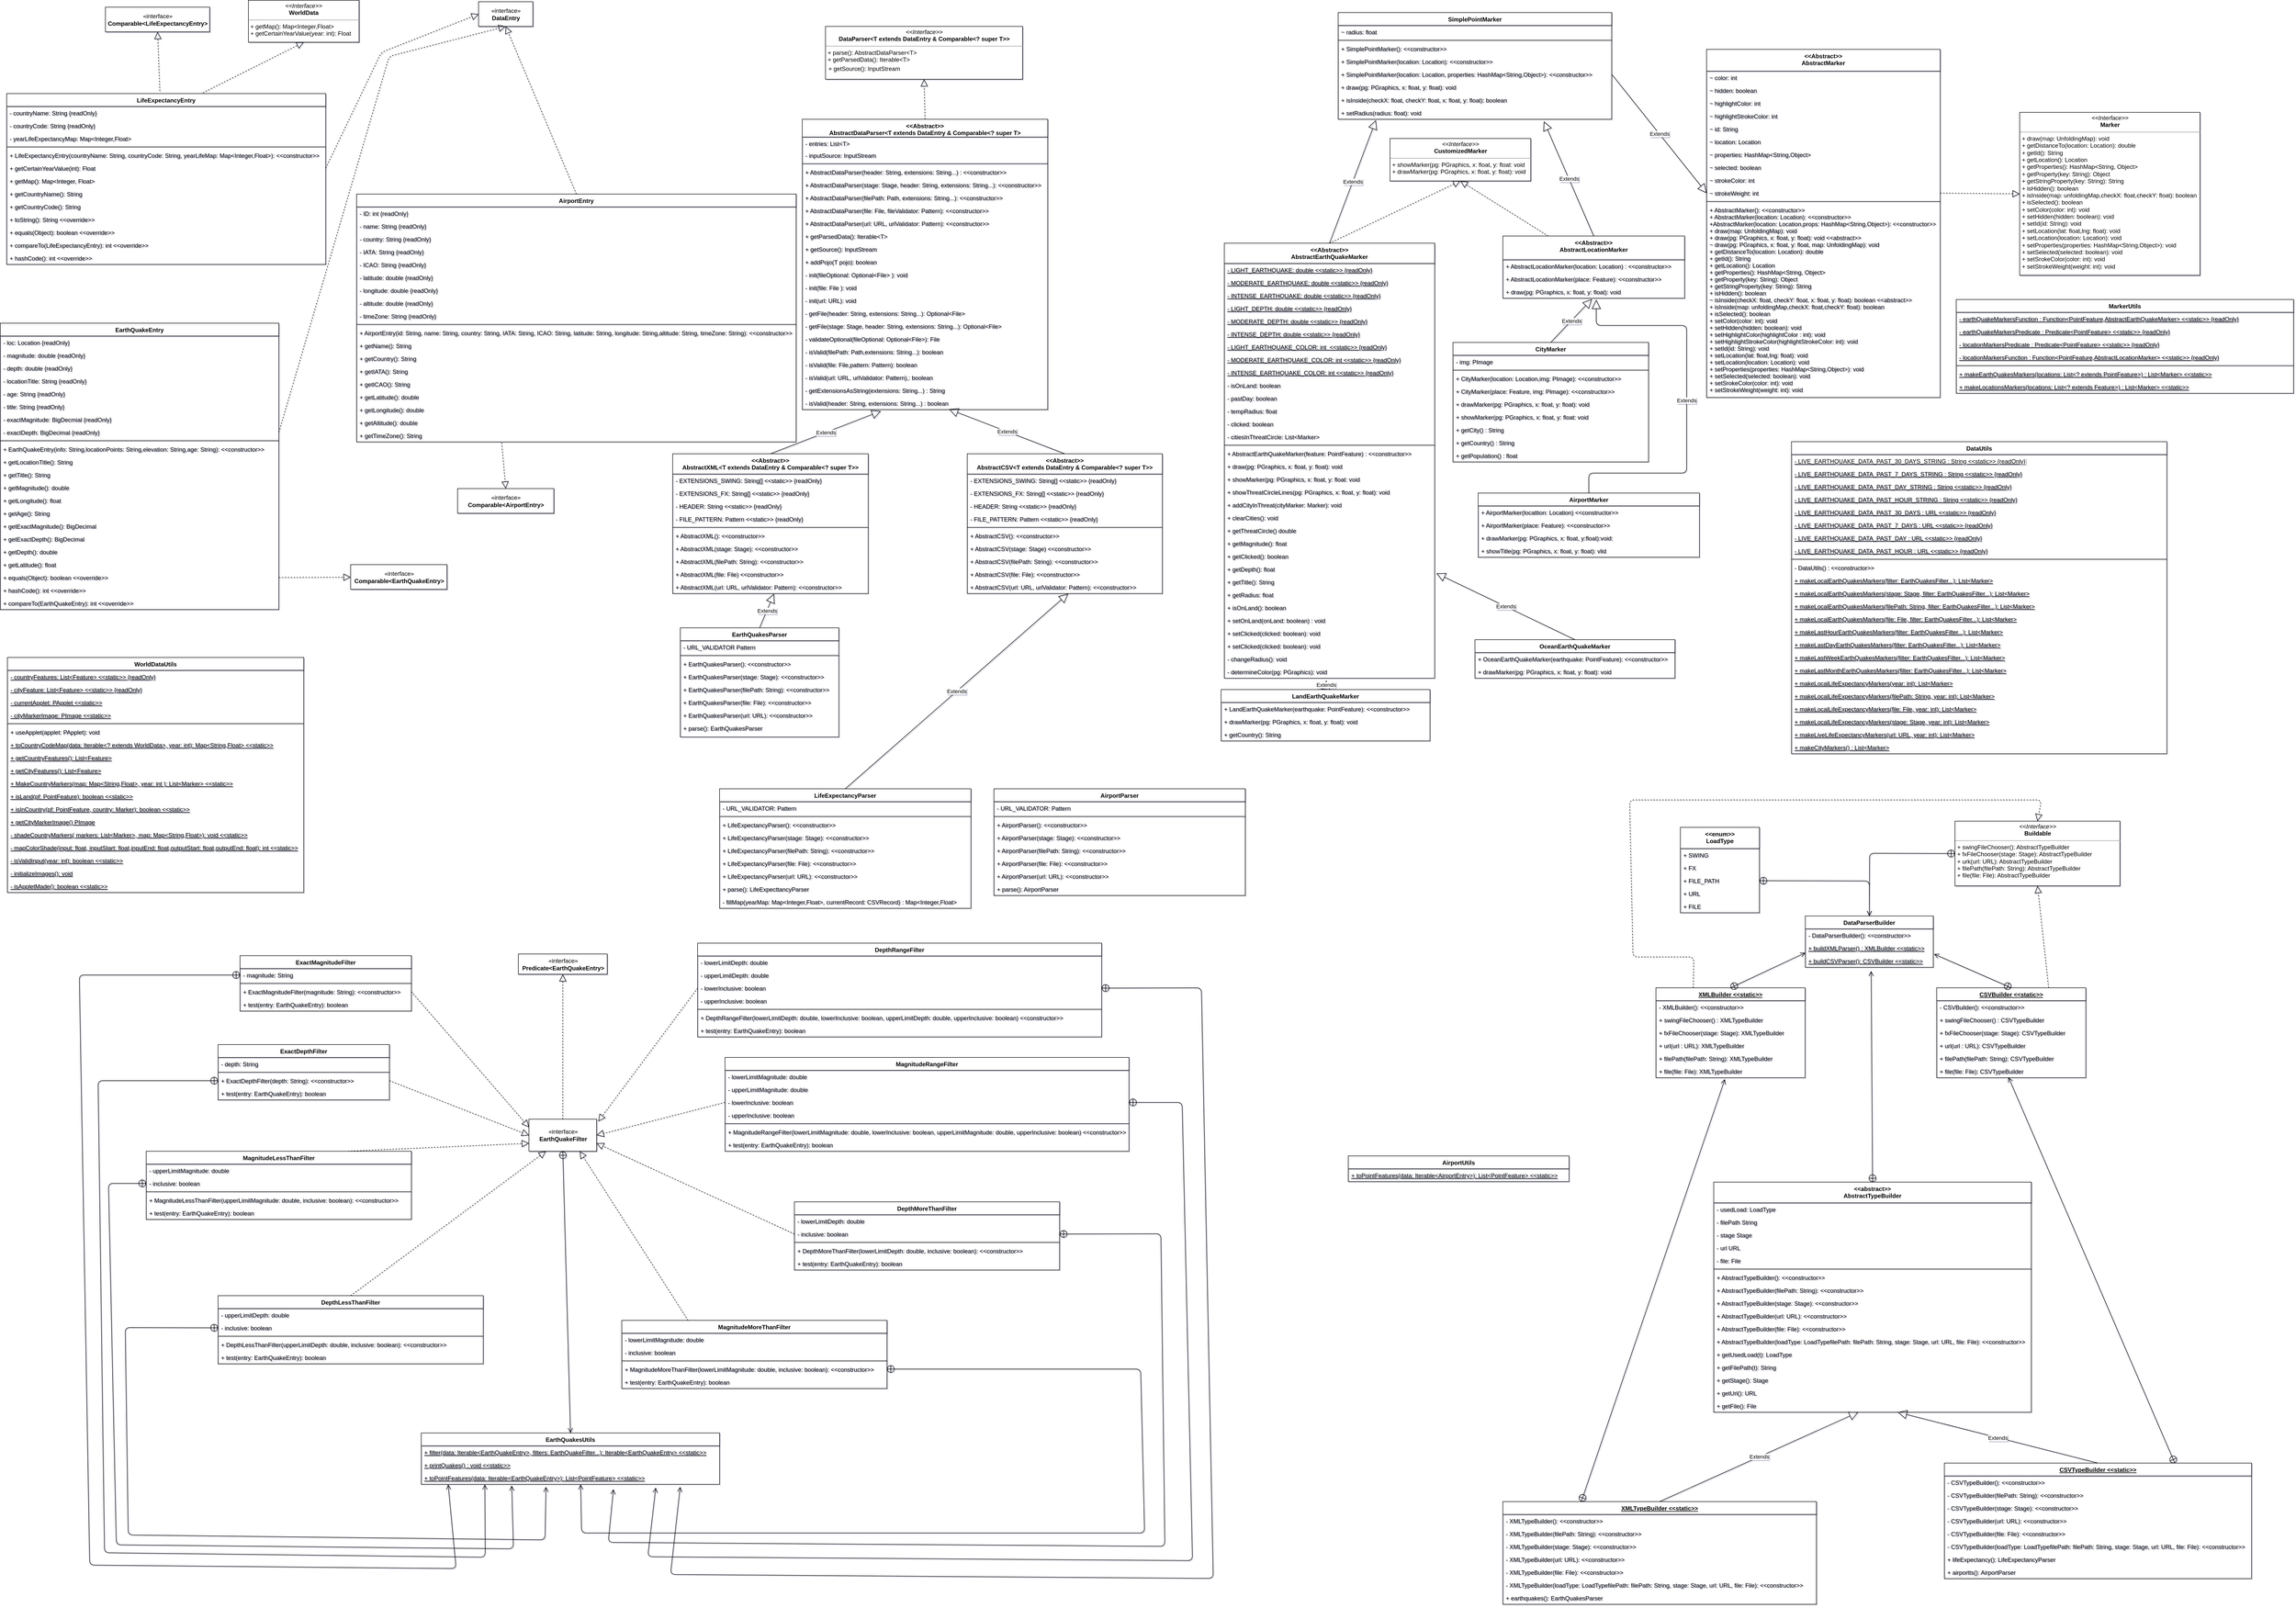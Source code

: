 <mxfile version="10.9.5" type="device"><diagram id="C063qMtepZgdBDSwN0DS" name="Page-1"><mxGraphModel dx="599" dy="719" grid="0" gridSize="10" guides="1" tooltips="1" connect="1" arrows="1" fold="1" page="1" pageScale="1" pageWidth="4681" pageHeight="3300" math="0" shadow="1"><root><mxCell id="0"/><mxCell id="1" parent="0"/><mxCell id="fRnOB-qxI8S974J6pmPB-11" value="«interface»&lt;br&gt;&lt;b&gt;DataEntry&lt;/b&gt;" style="html=1;" parent="1" vertex="1"><mxGeometry x="993" y="38.5" width="110" height="50" as="geometry"/></mxCell><mxCell id="fRnOB-qxI8S974J6pmPB-12" value="EarthQuakeEntry" style="swimlane;fontStyle=1;align=center;verticalAlign=top;childLayout=stackLayout;horizontal=1;startSize=26;horizontalStack=0;resizeParent=1;resizeParentMax=0;resizeLast=0;collapsible=1;marginBottom=0;" parent="1" vertex="1"><mxGeometry x="24.5" y="689.5" width="564" height="580" as="geometry"><mxRectangle x="24.5" y="251" width="119" height="26" as="alternateBounds"/></mxGeometry></mxCell><mxCell id="fRnOB-qxI8S974J6pmPB-13" value="- loc: Location {readOnly}" style="text;strokeColor=none;fillColor=none;align=left;verticalAlign=top;spacingLeft=4;spacingRight=4;overflow=hidden;rotatable=0;points=[[0,0.5],[1,0.5]];portConstraint=eastwest;" parent="fRnOB-qxI8S974J6pmPB-12" vertex="1"><mxGeometry y="26" width="564" height="26" as="geometry"/></mxCell><mxCell id="fRnOB-qxI8S974J6pmPB-16" value="- magnitude: double {readOnly}" style="text;strokeColor=none;fillColor=none;align=left;verticalAlign=top;spacingLeft=4;spacingRight=4;overflow=hidden;rotatable=0;points=[[0,0.5],[1,0.5]];portConstraint=eastwest;" parent="fRnOB-qxI8S974J6pmPB-12" vertex="1"><mxGeometry y="52" width="564" height="26" as="geometry"/></mxCell><mxCell id="fRnOB-qxI8S974J6pmPB-19" value="- depth: double {readOnly}" style="text;strokeColor=none;fillColor=none;align=left;verticalAlign=top;spacingLeft=4;spacingRight=4;overflow=hidden;rotatable=0;points=[[0,0.5],[1,0.5]];portConstraint=eastwest;" parent="fRnOB-qxI8S974J6pmPB-12" vertex="1"><mxGeometry y="78" width="564" height="26" as="geometry"/></mxCell><mxCell id="fRnOB-qxI8S974J6pmPB-20" value="- locationTitle: String {readOnly}" style="text;strokeColor=none;fillColor=none;align=left;verticalAlign=top;spacingLeft=4;spacingRight=4;overflow=hidden;rotatable=0;points=[[0,0.5],[1,0.5]];portConstraint=eastwest;" parent="fRnOB-qxI8S974J6pmPB-12" vertex="1"><mxGeometry y="104" width="564" height="26" as="geometry"/></mxCell><mxCell id="fRnOB-qxI8S974J6pmPB-21" value="- age: String {readOnly}" style="text;strokeColor=none;fillColor=none;align=left;verticalAlign=top;spacingLeft=4;spacingRight=4;overflow=hidden;rotatable=0;points=[[0,0.5],[1,0.5]];portConstraint=eastwest;" parent="fRnOB-qxI8S974J6pmPB-12" vertex="1"><mxGeometry y="130" width="564" height="26" as="geometry"/></mxCell><mxCell id="fRnOB-qxI8S974J6pmPB-22" value="- title: String {readOnly}" style="text;strokeColor=none;fillColor=none;align=left;verticalAlign=top;spacingLeft=4;spacingRight=4;overflow=hidden;rotatable=0;points=[[0,0.5],[1,0.5]];portConstraint=eastwest;" parent="fRnOB-qxI8S974J6pmPB-12" vertex="1"><mxGeometry y="156" width="564" height="26" as="geometry"/></mxCell><mxCell id="fRnOB-qxI8S974J6pmPB-23" value="- exactMagnitude: BigDecmial {readOnly}" style="text;strokeColor=none;fillColor=none;align=left;verticalAlign=top;spacingLeft=4;spacingRight=4;overflow=hidden;rotatable=0;points=[[0,0.5],[1,0.5]];portConstraint=eastwest;" parent="fRnOB-qxI8S974J6pmPB-12" vertex="1"><mxGeometry y="182" width="564" height="26" as="geometry"/></mxCell><mxCell id="fRnOB-qxI8S974J6pmPB-24" value="- exactDepth: BigDecimal {readOnly}" style="text;strokeColor=none;fillColor=none;align=left;verticalAlign=top;spacingLeft=4;spacingRight=4;overflow=hidden;rotatable=0;points=[[0,0.5],[1,0.5]];portConstraint=eastwest;" parent="fRnOB-qxI8S974J6pmPB-12" vertex="1"><mxGeometry y="208" width="564" height="26" as="geometry"/></mxCell><mxCell id="fRnOB-qxI8S974J6pmPB-14" value="" style="line;strokeWidth=1;fillColor=none;align=left;verticalAlign=middle;spacingTop=-1;spacingLeft=3;spacingRight=3;rotatable=0;labelPosition=right;points=[];portConstraint=eastwest;" parent="fRnOB-qxI8S974J6pmPB-12" vertex="1"><mxGeometry y="234" width="564" height="8" as="geometry"/></mxCell><mxCell id="fRnOB-qxI8S974J6pmPB-15" value="+ EarthQuakeEntry(info: String,locationPoints: String,elevation: String,age: String): &lt;&lt;constructor&gt;&gt;" style="text;strokeColor=none;fillColor=none;align=left;verticalAlign=top;spacingLeft=4;spacingRight=4;overflow=hidden;rotatable=0;points=[[0,0.5],[1,0.5]];portConstraint=eastwest;" parent="fRnOB-qxI8S974J6pmPB-12" vertex="1"><mxGeometry y="242" width="564" height="26" as="geometry"/></mxCell><mxCell id="fRnOB-qxI8S974J6pmPB-26" value="+ getLocationTitle(): String" style="text;strokeColor=none;fillColor=none;align=left;verticalAlign=top;spacingLeft=4;spacingRight=4;overflow=hidden;rotatable=0;points=[[0,0.5],[1,0.5]];portConstraint=eastwest;" parent="fRnOB-qxI8S974J6pmPB-12" vertex="1"><mxGeometry y="268" width="564" height="26" as="geometry"/></mxCell><mxCell id="fRnOB-qxI8S974J6pmPB-27" value="+ getTitle(): String" style="text;strokeColor=none;fillColor=none;align=left;verticalAlign=top;spacingLeft=4;spacingRight=4;overflow=hidden;rotatable=0;points=[[0,0.5],[1,0.5]];portConstraint=eastwest;" parent="fRnOB-qxI8S974J6pmPB-12" vertex="1"><mxGeometry y="294" width="564" height="26" as="geometry"/></mxCell><mxCell id="fRnOB-qxI8S974J6pmPB-29" value="+ getMagnitude(): double" style="text;strokeColor=none;fillColor=none;align=left;verticalAlign=top;spacingLeft=4;spacingRight=4;overflow=hidden;rotatable=0;points=[[0,0.5],[1,0.5]];portConstraint=eastwest;" parent="fRnOB-qxI8S974J6pmPB-12" vertex="1"><mxGeometry y="320" width="564" height="26" as="geometry"/></mxCell><mxCell id="fRnOB-qxI8S974J6pmPB-28" value="+ getLongitude(): float" style="text;strokeColor=none;fillColor=none;align=left;verticalAlign=top;spacingLeft=4;spacingRight=4;overflow=hidden;rotatable=0;points=[[0,0.5],[1,0.5]];portConstraint=eastwest;" parent="fRnOB-qxI8S974J6pmPB-12" vertex="1"><mxGeometry y="346" width="564" height="26" as="geometry"/></mxCell><mxCell id="fRnOB-qxI8S974J6pmPB-31" value="+ getAge(): String" style="text;strokeColor=none;fillColor=none;align=left;verticalAlign=top;spacingLeft=4;spacingRight=4;overflow=hidden;rotatable=0;points=[[0,0.5],[1,0.5]];portConstraint=eastwest;" parent="fRnOB-qxI8S974J6pmPB-12" vertex="1"><mxGeometry y="372" width="564" height="26" as="geometry"/></mxCell><mxCell id="fRnOB-qxI8S974J6pmPB-30" value="+ getExactMagnitude(): BigDecimal" style="text;strokeColor=none;fillColor=none;align=left;verticalAlign=top;spacingLeft=4;spacingRight=4;overflow=hidden;rotatable=0;points=[[0,0.5],[1,0.5]];portConstraint=eastwest;" parent="fRnOB-qxI8S974J6pmPB-12" vertex="1"><mxGeometry y="398" width="564" height="26" as="geometry"/></mxCell><mxCell id="fRnOB-qxI8S974J6pmPB-32" value="+ getExactDepth(): BigDecimal" style="text;strokeColor=none;fillColor=none;align=left;verticalAlign=top;spacingLeft=4;spacingRight=4;overflow=hidden;rotatable=0;points=[[0,0.5],[1,0.5]];portConstraint=eastwest;" parent="fRnOB-qxI8S974J6pmPB-12" vertex="1"><mxGeometry y="424" width="564" height="26" as="geometry"/></mxCell><mxCell id="fRnOB-qxI8S974J6pmPB-33" value="+ getDepth(): double" style="text;strokeColor=none;fillColor=none;align=left;verticalAlign=top;spacingLeft=4;spacingRight=4;overflow=hidden;rotatable=0;points=[[0,0.5],[1,0.5]];portConstraint=eastwest;" parent="fRnOB-qxI8S974J6pmPB-12" vertex="1"><mxGeometry y="450" width="564" height="26" as="geometry"/></mxCell><mxCell id="fRnOB-qxI8S974J6pmPB-34" value="+ getLatitude(): float" style="text;strokeColor=none;fillColor=none;align=left;verticalAlign=top;spacingLeft=4;spacingRight=4;overflow=hidden;rotatable=0;points=[[0,0.5],[1,0.5]];portConstraint=eastwest;" parent="fRnOB-qxI8S974J6pmPB-12" vertex="1"><mxGeometry y="476" width="564" height="26" as="geometry"/></mxCell><mxCell id="fRnOB-qxI8S974J6pmPB-36" value="+ equals(Object): boolean &lt;&lt;override&gt;&gt;" style="text;strokeColor=none;fillColor=none;align=left;verticalAlign=top;spacingLeft=4;spacingRight=4;overflow=hidden;rotatable=0;points=[[0,0.5],[1,0.5]];portConstraint=eastwest;" parent="fRnOB-qxI8S974J6pmPB-12" vertex="1"><mxGeometry y="502" width="564" height="26" as="geometry"/></mxCell><mxCell id="fRnOB-qxI8S974J6pmPB-35" value="+ hashCode(): int &lt;&lt;override&gt;&gt;" style="text;strokeColor=none;fillColor=none;align=left;verticalAlign=top;spacingLeft=4;spacingRight=4;overflow=hidden;rotatable=0;points=[[0,0.5],[1,0.5]];portConstraint=eastwest;" parent="fRnOB-qxI8S974J6pmPB-12" vertex="1"><mxGeometry y="528" width="564" height="26" as="geometry"/></mxCell><mxCell id="fRnOB-qxI8S974J6pmPB-37" value="+ compareTo(EarthQuakeEntry): int &lt;&lt;override&gt;&gt;" style="text;strokeColor=none;fillColor=none;align=left;verticalAlign=top;spacingLeft=4;spacingRight=4;overflow=hidden;rotatable=0;points=[[0,0.5],[1,0.5]];portConstraint=eastwest;" parent="fRnOB-qxI8S974J6pmPB-12" vertex="1"><mxGeometry y="554" width="564" height="26" as="geometry"/></mxCell><mxCell id="fRnOB-qxI8S974J6pmPB-38" value="«interface»&lt;br&gt;&lt;b&gt;Comparable&amp;lt;EarthQuakeEntry&amp;gt;&lt;/b&gt;" style="html=1;" parent="1" vertex="1"><mxGeometry x="734" y="1178.5" width="195" height="50" as="geometry"/></mxCell><mxCell id="fRnOB-qxI8S974J6pmPB-39" value="" style="endArrow=block;dashed=1;endFill=0;endSize=12;html=1;exitX=1;exitY=0.5;exitDx=0;exitDy=0;" parent="1" source="fRnOB-qxI8S974J6pmPB-36" target="fRnOB-qxI8S974J6pmPB-38" edge="1"><mxGeometry width="160" relative="1" as="geometry"><mxPoint x="155.5" y="282.5" as="sourcePoint"/><mxPoint x="289.5" y="323.5" as="targetPoint"/></mxGeometry></mxCell><mxCell id="fRnOB-qxI8S974J6pmPB-40" value="" style="endArrow=block;dashed=1;endFill=0;endSize=12;html=1;entryX=0.5;entryY=1;entryDx=0;entryDy=0;exitX=1;exitY=0.5;exitDx=0;exitDy=0;" parent="1" source="fRnOB-qxI8S974J6pmPB-24" target="fRnOB-qxI8S974J6pmPB-11" edge="1"><mxGeometry width="160" relative="1" as="geometry"><mxPoint x="129.5" y="324.5" as="sourcePoint"/><mxPoint x="289.5" y="324.5" as="targetPoint"/><Array as="points"><mxPoint x="812" y="149"/></Array></mxGeometry></mxCell><mxCell id="fRnOB-qxI8S974J6pmPB-55" value="" style="endArrow=block;dashed=1;endFill=0;endSize=12;html=1;entryX=0;entryY=0.5;entryDx=0;entryDy=0;exitX=1;exitY=0.5;exitDx=0;exitDy=0;" parent="1" source="fRnOB-qxI8S974J6pmPB-68" target="fRnOB-qxI8S974J6pmPB-11" edge="1"><mxGeometry width="160" relative="1" as="geometry"><mxPoint x="557.667" y="284.5" as="sourcePoint"/><mxPoint x="248.5" y="331.5" as="targetPoint"/><Array as="points"><mxPoint x="796" y="141"/></Array></mxGeometry></mxCell><mxCell id="fRnOB-qxI8S974J6pmPB-56" value="LifeExpectancyEntry" style="swimlane;fontStyle=1;align=center;verticalAlign=top;childLayout=stackLayout;horizontal=1;startSize=26;horizontalStack=0;resizeParent=1;resizeParentMax=0;resizeLast=0;collapsible=1;marginBottom=0;strokeColor=#000000;" parent="1" vertex="1"><mxGeometry x="37.5" y="224.5" width="646" height="346" as="geometry"><mxRectangle x="467.5" y="251" width="137" height="26" as="alternateBounds"/></mxGeometry></mxCell><mxCell id="fRnOB-qxI8S974J6pmPB-57" value="- countryName: String {readOnly}" style="text;strokeColor=none;fillColor=none;align=left;verticalAlign=top;spacingLeft=4;spacingRight=4;overflow=hidden;rotatable=0;points=[[0,0.5],[1,0.5]];portConstraint=eastwest;" parent="fRnOB-qxI8S974J6pmPB-56" vertex="1"><mxGeometry y="26" width="646" height="26" as="geometry"/></mxCell><mxCell id="fRnOB-qxI8S974J6pmPB-62" value="- countryCode: String {readOnly}" style="text;strokeColor=none;fillColor=none;align=left;verticalAlign=top;spacingLeft=4;spacingRight=4;overflow=hidden;rotatable=0;points=[[0,0.5],[1,0.5]];portConstraint=eastwest;" parent="fRnOB-qxI8S974J6pmPB-56" vertex="1"><mxGeometry y="52" width="646" height="26" as="geometry"/></mxCell><mxCell id="fRnOB-qxI8S974J6pmPB-63" value="- yearLifeExpectancyMap: Map&lt;Integer,Float&gt;" style="text;strokeColor=none;fillColor=none;align=left;verticalAlign=top;spacingLeft=4;spacingRight=4;overflow=hidden;rotatable=0;points=[[0,0.5],[1,0.5]];portConstraint=eastwest;" parent="fRnOB-qxI8S974J6pmPB-56" vertex="1"><mxGeometry y="78" width="646" height="26" as="geometry"/></mxCell><mxCell id="fRnOB-qxI8S974J6pmPB-58" value="" style="line;strokeWidth=1;fillColor=none;align=left;verticalAlign=middle;spacingTop=-1;spacingLeft=3;spacingRight=3;rotatable=0;labelPosition=right;points=[];portConstraint=eastwest;" parent="fRnOB-qxI8S974J6pmPB-56" vertex="1"><mxGeometry y="104" width="646" height="8" as="geometry"/></mxCell><mxCell id="fRnOB-qxI8S974J6pmPB-64" value="+ LifeExpectancyEntry(countryName: String, countryCode: String, yearLifeMap: Map&lt;Integer,Float&gt;): &lt;&lt;constructor&gt;&gt;" style="text;strokeColor=none;fillColor=none;align=left;verticalAlign=top;spacingLeft=4;spacingRight=4;overflow=hidden;rotatable=0;points=[[0,0.5],[1,0.5]];portConstraint=eastwest;" parent="fRnOB-qxI8S974J6pmPB-56" vertex="1"><mxGeometry y="112" width="646" height="26" as="geometry"/></mxCell><mxCell id="fRnOB-qxI8S974J6pmPB-68" value="+ getCertainYearValue(int): Float" style="text;strokeColor=none;fillColor=none;align=left;verticalAlign=top;spacingLeft=4;spacingRight=4;overflow=hidden;rotatable=0;points=[[0,0.5],[1,0.5]];portConstraint=eastwest;" parent="fRnOB-qxI8S974J6pmPB-56" vertex="1"><mxGeometry y="138" width="646" height="26" as="geometry"/></mxCell><mxCell id="fRnOB-qxI8S974J6pmPB-67" value="+ getMap(): Map&lt;Integer, Float&gt;" style="text;strokeColor=none;fillColor=none;align=left;verticalAlign=top;spacingLeft=4;spacingRight=4;overflow=hidden;rotatable=0;points=[[0,0.5],[1,0.5]];portConstraint=eastwest;" parent="fRnOB-qxI8S974J6pmPB-56" vertex="1"><mxGeometry y="164" width="646" height="26" as="geometry"/></mxCell><mxCell id="fRnOB-qxI8S974J6pmPB-66" value="+ getCountryName(): String" style="text;strokeColor=none;fillColor=none;align=left;verticalAlign=top;spacingLeft=4;spacingRight=4;overflow=hidden;rotatable=0;points=[[0,0.5],[1,0.5]];portConstraint=eastwest;" parent="fRnOB-qxI8S974J6pmPB-56" vertex="1"><mxGeometry y="190" width="646" height="26" as="geometry"/></mxCell><mxCell id="fRnOB-qxI8S974J6pmPB-65" value="+ getCountryCode(): String" style="text;strokeColor=none;fillColor=none;align=left;verticalAlign=top;spacingLeft=4;spacingRight=4;overflow=hidden;rotatable=0;points=[[0,0.5],[1,0.5]];portConstraint=eastwest;" parent="fRnOB-qxI8S974J6pmPB-56" vertex="1"><mxGeometry y="216" width="646" height="26" as="geometry"/></mxCell><mxCell id="fRnOB-qxI8S974J6pmPB-72" value="+ toString(): String &lt;&lt;override&gt;&gt;" style="text;strokeColor=none;fillColor=none;align=left;verticalAlign=top;spacingLeft=4;spacingRight=4;overflow=hidden;rotatable=0;points=[[0,0.5],[1,0.5]];portConstraint=eastwest;" parent="fRnOB-qxI8S974J6pmPB-56" vertex="1"><mxGeometry y="242" width="646" height="26" as="geometry"/></mxCell><mxCell id="fRnOB-qxI8S974J6pmPB-69" value="+ equals(Object): boolean &lt;&lt;override&gt;&gt;" style="text;strokeColor=none;fillColor=none;align=left;verticalAlign=top;spacingLeft=4;spacingRight=4;overflow=hidden;rotatable=0;points=[[0,0.5],[1,0.5]];portConstraint=eastwest;" parent="fRnOB-qxI8S974J6pmPB-56" vertex="1"><mxGeometry y="268" width="646" height="26" as="geometry"/></mxCell><mxCell id="fRnOB-qxI8S974J6pmPB-71" value="+ compareTo(LifeExpectancyEntry): int &lt;&lt;override&gt;&gt;" style="text;strokeColor=none;fillColor=none;align=left;verticalAlign=top;spacingLeft=4;spacingRight=4;overflow=hidden;rotatable=0;points=[[0,0.5],[1,0.5]];portConstraint=eastwest;" parent="fRnOB-qxI8S974J6pmPB-56" vertex="1"><mxGeometry y="294" width="646" height="26" as="geometry"/></mxCell><mxCell id="fRnOB-qxI8S974J6pmPB-70" value="+ hashCode(): int &lt;&lt;override&gt;&gt;" style="text;strokeColor=none;fillColor=none;align=left;verticalAlign=top;spacingLeft=4;spacingRight=4;overflow=hidden;rotatable=0;points=[[0,0.5],[1,0.5]];portConstraint=eastwest;" parent="fRnOB-qxI8S974J6pmPB-56" vertex="1"><mxGeometry y="320" width="646" height="26" as="geometry"/></mxCell><mxCell id="fRnOB-qxI8S974J6pmPB-73" value="«interface»&lt;br&gt;&lt;b&gt;Comparable&amp;lt;LifeExpectancyEntry&amp;gt;&lt;/b&gt;" style="html=1;" parent="1" vertex="1"><mxGeometry x="237.5" y="49.5" width="211" height="50" as="geometry"/></mxCell><mxCell id="fRnOB-qxI8S974J6pmPB-74" value="" style="endArrow=block;dashed=1;endFill=0;endSize=12;html=1;exitX=0.48;exitY=-0.015;exitDx=0;exitDy=0;entryX=0.5;entryY=1;entryDx=0;entryDy=0;exitPerimeter=0;" parent="1" source="fRnOB-qxI8S974J6pmPB-56" target="fRnOB-qxI8S974J6pmPB-73" edge="1"><mxGeometry width="160" relative="1" as="geometry"><mxPoint x="345.143" y="294.0" as="sourcePoint"/><mxPoint x="334" y="93" as="targetPoint"/></mxGeometry></mxCell><mxCell id="fRnOB-qxI8S974J6pmPB-115" value="&lt;p style=&quot;margin: 0px ; margin-top: 4px ; text-align: center&quot;&gt;&lt;i&gt;&amp;lt;&amp;lt;Interface&amp;gt;&amp;gt;&lt;/i&gt;&lt;br&gt;&lt;b&gt;DataParser&amp;lt;T extends DataEntry &amp;amp; Comparable&amp;lt;? super T&amp;gt;&amp;gt;&lt;/b&gt;&lt;/p&gt;&lt;hr size=&quot;1&quot;&gt;&lt;p style=&quot;margin: 0px ; margin-left: 4px&quot;&gt;&lt;/p&gt;&lt;p style=&quot;margin: 0px ; margin-left: 4px&quot;&gt;+ parse(): AbstractDataParser&amp;lt;T&amp;gt;&lt;br&gt;+ getParsedData(): Iterable&amp;lt;T&amp;gt;&lt;/p&gt;" style="verticalAlign=top;align=left;overflow=fill;fontSize=12;fontFamily=Helvetica;html=1;strokeColor=#000000;" parent="1" vertex="1"><mxGeometry x="1695.5" y="88.5" width="399" height="107" as="geometry"/></mxCell><mxCell id="fRnOB-qxI8S974J6pmPB-116" value="&lt;&lt;Abstract&gt;&gt;&#10;AbstractDataParser&lt;T extends DataEntry &amp; Comparable&lt;? super T&gt;" style="swimlane;fontStyle=1;align=center;verticalAlign=top;childLayout=stackLayout;horizontal=1;startSize=36;horizontalStack=0;resizeParent=1;resizeParentMax=0;resizeLast=0;collapsible=1;marginBottom=0;strokeColor=#000000;" parent="1" vertex="1"><mxGeometry x="1648.5" y="276.5" width="497" height="588" as="geometry"/></mxCell><mxCell id="fRnOB-qxI8S974J6pmPB-117" value="- entries: List&lt;T&gt;" style="text;strokeColor=none;fillColor=none;align=left;verticalAlign=top;spacingLeft=4;spacingRight=4;overflow=hidden;rotatable=0;points=[[0,0.5],[1,0.5]];portConstraint=eastwest;" parent="fRnOB-qxI8S974J6pmPB-116" vertex="1"><mxGeometry y="36" width="497" height="24" as="geometry"/></mxCell><mxCell id="fRnOB-qxI8S974J6pmPB-141" value="- inputSource: InputStream" style="text;strokeColor=none;fillColor=none;align=left;verticalAlign=top;spacingLeft=4;spacingRight=4;overflow=hidden;rotatable=0;points=[[0,0.5],[1,0.5]];portConstraint=eastwest;" parent="fRnOB-qxI8S974J6pmPB-116" vertex="1"><mxGeometry y="60" width="497" height="26" as="geometry"/></mxCell><mxCell id="fRnOB-qxI8S974J6pmPB-118" value="" style="line;strokeWidth=1;fillColor=none;align=left;verticalAlign=middle;spacingTop=-1;spacingLeft=3;spacingRight=3;rotatable=0;labelPosition=right;points=[];portConstraint=eastwest;" parent="fRnOB-qxI8S974J6pmPB-116" vertex="1"><mxGeometry y="86" width="497" height="8" as="geometry"/></mxCell><mxCell id="fRnOB-qxI8S974J6pmPB-119" value="+ AbstractDataParser(header: String, extensions: String...) : &lt;&lt;constructor&gt;&gt;" style="text;strokeColor=none;fillColor=none;align=left;verticalAlign=top;spacingLeft=4;spacingRight=4;overflow=hidden;rotatable=0;points=[[0,0.5],[1,0.5]];portConstraint=eastwest;" parent="fRnOB-qxI8S974J6pmPB-116" vertex="1"><mxGeometry y="94" width="497" height="26" as="geometry"/></mxCell><mxCell id="fRnOB-qxI8S974J6pmPB-120" value="+ AbstractDataParser(stage: Stage, header: String, extensions: String...): &lt;&lt;constructor&gt;&gt;" style="text;strokeColor=none;fillColor=none;align=left;verticalAlign=top;spacingLeft=4;spacingRight=4;overflow=hidden;rotatable=0;points=[[0,0.5],[1,0.5]];portConstraint=eastwest;" parent="fRnOB-qxI8S974J6pmPB-116" vertex="1"><mxGeometry y="120" width="497" height="26" as="geometry"/></mxCell><mxCell id="fRnOB-qxI8S974J6pmPB-147" value="+ AbstractDataParser(filePath: Path, extensions: String...): &lt;&lt;constructor&gt;&gt;" style="text;strokeColor=none;fillColor=none;align=left;verticalAlign=top;spacingLeft=4;spacingRight=4;overflow=hidden;rotatable=0;points=[[0,0.5],[1,0.5]];portConstraint=eastwest;" parent="fRnOB-qxI8S974J6pmPB-116" vertex="1"><mxGeometry y="146" width="497" height="26" as="geometry"/></mxCell><mxCell id="fRnOB-qxI8S974J6pmPB-121" value="+ AbstractDataParser(file: File, fileValidator: Pattern): &lt;&lt;constructor&gt;&gt;" style="text;strokeColor=none;fillColor=none;align=left;verticalAlign=top;spacingLeft=4;spacingRight=4;overflow=hidden;rotatable=0;points=[[0,0.5],[1,0.5]];portConstraint=eastwest;" parent="fRnOB-qxI8S974J6pmPB-116" vertex="1"><mxGeometry y="172" width="497" height="26" as="geometry"/></mxCell><mxCell id="fRnOB-qxI8S974J6pmPB-122" value="+ AbstractDataParser(url: URL, urlValidator: Pattern): &lt;&lt;constructor&gt;&gt;" style="text;strokeColor=none;fillColor=none;align=left;verticalAlign=top;spacingLeft=4;spacingRight=4;overflow=hidden;rotatable=0;points=[[0,0.5],[1,0.5]];portConstraint=eastwest;" parent="fRnOB-qxI8S974J6pmPB-116" vertex="1"><mxGeometry y="198" width="497" height="26" as="geometry"/></mxCell><mxCell id="fRnOB-qxI8S974J6pmPB-156" value="+ getParsedData(): Iterable&lt;T&gt;" style="text;strokeColor=none;fillColor=none;align=left;verticalAlign=top;spacingLeft=4;spacingRight=4;overflow=hidden;rotatable=0;points=[[0,0.5],[1,0.5]];portConstraint=eastwest;" parent="fRnOB-qxI8S974J6pmPB-116" vertex="1"><mxGeometry y="224" width="497" height="26" as="geometry"/></mxCell><mxCell id="fRnOB-qxI8S974J6pmPB-157" value="+ getSource(): InputStream" style="text;strokeColor=none;fillColor=none;align=left;verticalAlign=top;spacingLeft=4;spacingRight=4;overflow=hidden;rotatable=0;points=[[0,0.5],[1,0.5]];portConstraint=eastwest;" parent="fRnOB-qxI8S974J6pmPB-116" vertex="1"><mxGeometry y="250" width="497" height="26" as="geometry"/></mxCell><mxCell id="QMJxk-AQzK--CKBPPwm9-7" value="+ addPojo(T pojo): boolean" style="text;strokeColor=none;fillColor=none;align=left;verticalAlign=top;spacingLeft=4;spacingRight=4;overflow=hidden;rotatable=0;points=[[0,0.5],[1,0.5]];portConstraint=eastwest;" parent="fRnOB-qxI8S974J6pmPB-116" vertex="1"><mxGeometry y="276" width="497" height="26" as="geometry"/></mxCell><mxCell id="QMJxk-AQzK--CKBPPwm9-4" value="- init(fileOptional: Optional&lt;File&gt; ): void" style="text;strokeColor=none;fillColor=none;align=left;verticalAlign=top;spacingLeft=4;spacingRight=4;overflow=hidden;rotatable=0;points=[[0,0.5],[1,0.5]];portConstraint=eastwest;" parent="fRnOB-qxI8S974J6pmPB-116" vertex="1"><mxGeometry y="302" width="497" height="26" as="geometry"/></mxCell><mxCell id="QMJxk-AQzK--CKBPPwm9-5" value="- init(file: File ): void" style="text;strokeColor=none;fillColor=none;align=left;verticalAlign=top;spacingLeft=4;spacingRight=4;overflow=hidden;rotatable=0;points=[[0,0.5],[1,0.5]];portConstraint=eastwest;" parent="fRnOB-qxI8S974J6pmPB-116" vertex="1"><mxGeometry y="328" width="497" height="26" as="geometry"/></mxCell><mxCell id="QMJxk-AQzK--CKBPPwm9-6" value="- init(url: URL): void" style="text;strokeColor=none;fillColor=none;align=left;verticalAlign=top;spacingLeft=4;spacingRight=4;overflow=hidden;rotatable=0;points=[[0,0.5],[1,0.5]];portConstraint=eastwest;" parent="fRnOB-qxI8S974J6pmPB-116" vertex="1"><mxGeometry y="354" width="497" height="26" as="geometry"/></mxCell><mxCell id="fRnOB-qxI8S974J6pmPB-142" value="- getFile(header: String, extensions: String...): Optional&lt;File&gt;" style="text;strokeColor=none;fillColor=none;align=left;verticalAlign=top;spacingLeft=4;spacingRight=4;overflow=hidden;rotatable=0;points=[[0,0.5],[1,0.5]];portConstraint=eastwest;" parent="fRnOB-qxI8S974J6pmPB-116" vertex="1"><mxGeometry y="380" width="497" height="26" as="geometry"/></mxCell><mxCell id="fRnOB-qxI8S974J6pmPB-143" value="- getFile(stage: Stage, header: String, extensions: String...): Optional&lt;File&gt;" style="text;strokeColor=none;fillColor=none;align=left;verticalAlign=top;spacingLeft=4;spacingRight=4;overflow=hidden;rotatable=0;points=[[0,0.5],[1,0.5]];portConstraint=eastwest;" parent="fRnOB-qxI8S974J6pmPB-116" vertex="1"><mxGeometry y="406" width="497" height="26" as="geometry"/></mxCell><mxCell id="QMJxk-AQzK--CKBPPwm9-3" value="- validateOptional(fileOptional: Optional&lt;File&gt;): File" style="text;strokeColor=none;fillColor=none;align=left;verticalAlign=top;spacingLeft=4;spacingRight=4;overflow=hidden;rotatable=0;points=[[0,0.5],[1,0.5]];portConstraint=eastwest;" parent="fRnOB-qxI8S974J6pmPB-116" vertex="1"><mxGeometry y="432" width="497" height="26" as="geometry"/></mxCell><mxCell id="fRnOB-qxI8S974J6pmPB-144" value="- isValid(filePath: Path,extensions: String...): boolean" style="text;strokeColor=none;fillColor=none;align=left;verticalAlign=top;spacingLeft=4;spacingRight=4;overflow=hidden;rotatable=0;points=[[0,0.5],[1,0.5]];portConstraint=eastwest;" parent="fRnOB-qxI8S974J6pmPB-116" vertex="1"><mxGeometry y="458" width="497" height="26" as="geometry"/></mxCell><mxCell id="fRnOB-qxI8S974J6pmPB-145" value="- isValid(file: File,pattern: Pattern): boolean" style="text;strokeColor=none;fillColor=none;align=left;verticalAlign=top;spacingLeft=4;spacingRight=4;overflow=hidden;rotatable=0;points=[[0,0.5],[1,0.5]];portConstraint=eastwest;" parent="fRnOB-qxI8S974J6pmPB-116" vertex="1"><mxGeometry y="484" width="497" height="26" as="geometry"/></mxCell><mxCell id="fRnOB-qxI8S974J6pmPB-146" value="- isValid(url: URL, urlValidator: Pattern),: boolean" style="text;strokeColor=none;fillColor=none;align=left;verticalAlign=top;spacingLeft=4;spacingRight=4;overflow=hidden;rotatable=0;points=[[0,0.5],[1,0.5]];portConstraint=eastwest;" parent="fRnOB-qxI8S974J6pmPB-116" vertex="1"><mxGeometry y="510" width="497" height="26" as="geometry"/></mxCell><mxCell id="QMJxk-AQzK--CKBPPwm9-2" value="- getExtensionsAsString(extensions: String...) : String" style="text;strokeColor=none;fillColor=none;align=left;verticalAlign=top;spacingLeft=4;spacingRight=4;overflow=hidden;rotatable=0;points=[[0,0.5],[1,0.5]];portConstraint=eastwest;" parent="fRnOB-qxI8S974J6pmPB-116" vertex="1"><mxGeometry y="536" width="497" height="26" as="geometry"/></mxCell><mxCell id="QMJxk-AQzK--CKBPPwm9-1" value="- isValid(header: String, extensions: String...) : boolean" style="text;strokeColor=none;fillColor=none;align=left;verticalAlign=top;spacingLeft=4;spacingRight=4;overflow=hidden;rotatable=0;points=[[0,0.5],[1,0.5]];portConstraint=eastwest;" parent="fRnOB-qxI8S974J6pmPB-116" vertex="1"><mxGeometry y="562" width="497" height="26" as="geometry"/></mxCell><mxCell id="fRnOB-qxI8S974J6pmPB-124" value="" style="endArrow=block;dashed=1;endFill=0;endSize=12;html=1;entryX=0.5;entryY=1;entryDx=0;entryDy=0;exitX=0.5;exitY=0;exitDx=0;exitDy=0;" parent="1" source="fRnOB-qxI8S974J6pmPB-116" target="fRnOB-qxI8S974J6pmPB-115" edge="1"><mxGeometry width="160" relative="1" as="geometry"><mxPoint x="1850.5" y="236" as="sourcePoint"/><mxPoint x="2010.5" y="236" as="targetPoint"/></mxGeometry></mxCell><mxCell id="fRnOB-qxI8S974J6pmPB-125" value="&lt;&lt;Abstract&gt;&gt;&#10;AbstractXML&lt;T extends DataEntry &amp; Comparable&lt;? super T&gt;&gt;" style="swimlane;fontStyle=1;align=center;verticalAlign=top;childLayout=stackLayout;horizontal=1;startSize=41;horizontalStack=0;resizeParent=1;resizeParentMax=0;resizeLast=0;collapsible=1;marginBottom=0;strokeColor=#000000;" parent="1" vertex="1"><mxGeometry x="1386" y="954" width="396" height="283" as="geometry"/></mxCell><mxCell id="QMJxk-AQzK--CKBPPwm9-9" value="- EXTENSIONS_SWING: String[] &lt;&lt;static&gt;&gt; {readOnly}" style="text;strokeColor=none;fillColor=none;align=left;verticalAlign=top;spacingLeft=4;spacingRight=4;overflow=hidden;rotatable=0;points=[[0,0.5],[1,0.5]];portConstraint=eastwest;" parent="fRnOB-qxI8S974J6pmPB-125" vertex="1"><mxGeometry y="41" width="396" height="26" as="geometry"/></mxCell><mxCell id="QMJxk-AQzK--CKBPPwm9-10" value="- EXTENSIONS_FX: String[] &lt;&lt;static&gt;&gt; {readOnly}" style="text;strokeColor=none;fillColor=none;align=left;verticalAlign=top;spacingLeft=4;spacingRight=4;overflow=hidden;rotatable=0;points=[[0,0.5],[1,0.5]];portConstraint=eastwest;" parent="fRnOB-qxI8S974J6pmPB-125" vertex="1"><mxGeometry y="67" width="396" height="26" as="geometry"/></mxCell><mxCell id="QMJxk-AQzK--CKBPPwm9-11" value="- HEADER: String &lt;&lt;static&gt;&gt; {readOnly}" style="text;strokeColor=none;fillColor=none;align=left;verticalAlign=top;spacingLeft=4;spacingRight=4;overflow=hidden;rotatable=0;points=[[0,0.5],[1,0.5]];portConstraint=eastwest;" parent="fRnOB-qxI8S974J6pmPB-125" vertex="1"><mxGeometry y="93" width="396" height="26" as="geometry"/></mxCell><mxCell id="QMJxk-AQzK--CKBPPwm9-12" value="- FILE_PATTERN: Pattern &lt;&lt;static&gt;&gt; {readOnly}" style="text;strokeColor=none;fillColor=none;align=left;verticalAlign=top;spacingLeft=4;spacingRight=4;overflow=hidden;rotatable=0;points=[[0,0.5],[1,0.5]];portConstraint=eastwest;" parent="fRnOB-qxI8S974J6pmPB-125" vertex="1"><mxGeometry y="119" width="396" height="26" as="geometry"/></mxCell><mxCell id="QMJxk-AQzK--CKBPPwm9-8" value="" style="line;strokeWidth=1;fillColor=none;align=left;verticalAlign=middle;spacingTop=-1;spacingLeft=3;spacingRight=3;rotatable=0;labelPosition=right;points=[];portConstraint=eastwest;" parent="fRnOB-qxI8S974J6pmPB-125" vertex="1"><mxGeometry y="145" width="396" height="8" as="geometry"/></mxCell><mxCell id="fRnOB-qxI8S974J6pmPB-128" value="+ AbstractXML(): &lt;&lt;constructor&gt;&gt;" style="text;strokeColor=none;fillColor=none;align=left;verticalAlign=top;spacingLeft=4;spacingRight=4;overflow=hidden;rotatable=0;points=[[0,0.5],[1,0.5]];portConstraint=eastwest;" parent="fRnOB-qxI8S974J6pmPB-125" vertex="1"><mxGeometry y="153" width="396" height="26" as="geometry"/></mxCell><mxCell id="fRnOB-qxI8S974J6pmPB-129" value="+ AbstractXML(stage: Stage): &lt;&lt;constructor&gt;&gt;" style="text;strokeColor=none;fillColor=none;align=left;verticalAlign=top;spacingLeft=4;spacingRight=4;overflow=hidden;rotatable=0;points=[[0,0.5],[1,0.5]];portConstraint=eastwest;" parent="fRnOB-qxI8S974J6pmPB-125" vertex="1"><mxGeometry y="179" width="396" height="26" as="geometry"/></mxCell><mxCell id="fRnOB-qxI8S974J6pmPB-148" value="+ AbstractXML(filePath: String): &lt;&lt;constructor&gt;&gt;" style="text;strokeColor=none;fillColor=none;align=left;verticalAlign=top;spacingLeft=4;spacingRight=4;overflow=hidden;rotatable=0;points=[[0,0.5],[1,0.5]];portConstraint=eastwest;" parent="fRnOB-qxI8S974J6pmPB-125" vertex="1"><mxGeometry y="205" width="396" height="26" as="geometry"/></mxCell><mxCell id="fRnOB-qxI8S974J6pmPB-130" value="+ AbstractXML(file: File) &lt;&lt;constructor&gt;&gt;" style="text;strokeColor=none;fillColor=none;align=left;verticalAlign=top;spacingLeft=4;spacingRight=4;overflow=hidden;rotatable=0;points=[[0,0.5],[1,0.5]];portConstraint=eastwest;" parent="fRnOB-qxI8S974J6pmPB-125" vertex="1"><mxGeometry y="231" width="396" height="26" as="geometry"/></mxCell><mxCell id="fRnOB-qxI8S974J6pmPB-131" value="+ AbstractXML(url: URL, urlValidator: Pattern): &lt;&lt;constructor&gt;&gt;" style="text;strokeColor=none;fillColor=none;align=left;verticalAlign=top;spacingLeft=4;spacingRight=4;overflow=hidden;rotatable=0;points=[[0,0.5],[1,0.5]];portConstraint=eastwest;" parent="fRnOB-qxI8S974J6pmPB-125" vertex="1"><mxGeometry y="257" width="396" height="26" as="geometry"/></mxCell><mxCell id="fRnOB-qxI8S974J6pmPB-132" value="Extends" style="endArrow=block;endSize=16;endFill=0;html=1;exitX=0.5;exitY=0;exitDx=0;exitDy=0;entryX=0.32;entryY=1.117;entryDx=0;entryDy=0;entryPerimeter=0;" parent="1" source="fRnOB-qxI8S974J6pmPB-125" target="QMJxk-AQzK--CKBPPwm9-1" edge="1"><mxGeometry width="160" relative="1" as="geometry"><mxPoint x="1587" y="625" as="sourcePoint"/><mxPoint x="1741" y="759" as="targetPoint"/></mxGeometry></mxCell><mxCell id="fRnOB-qxI8S974J6pmPB-133" value="&lt;&lt;Abstract&gt;&gt;&#10;AbstractCSV&lt;T extends DataEntry &amp; Comparable&lt;? super T&gt;&gt;" style="swimlane;fontStyle=1;align=center;verticalAlign=top;childLayout=stackLayout;horizontal=1;startSize=41;horizontalStack=0;resizeParent=1;resizeParentMax=0;resizeLast=0;collapsible=1;marginBottom=0;strokeColor=#000000;" parent="1" vertex="1"><mxGeometry x="1982.5" y="954" width="395" height="283" as="geometry"/></mxCell><mxCell id="QMJxk-AQzK--CKBPPwm9-13" value="- EXTENSIONS_SWING: String[] &lt;&lt;static&gt;&gt; {readOnly}" style="text;strokeColor=none;fillColor=none;align=left;verticalAlign=top;spacingLeft=4;spacingRight=4;overflow=hidden;rotatable=0;points=[[0,0.5],[1,0.5]];portConstraint=eastwest;" parent="fRnOB-qxI8S974J6pmPB-133" vertex="1"><mxGeometry y="41" width="395" height="26" as="geometry"/></mxCell><mxCell id="QMJxk-AQzK--CKBPPwm9-14" value="- EXTENSIONS_FX: String[] &lt;&lt;static&gt;&gt; {readOnly}" style="text;strokeColor=none;fillColor=none;align=left;verticalAlign=top;spacingLeft=4;spacingRight=4;overflow=hidden;rotatable=0;points=[[0,0.5],[1,0.5]];portConstraint=eastwest;" parent="fRnOB-qxI8S974J6pmPB-133" vertex="1"><mxGeometry y="67" width="395" height="26" as="geometry"/></mxCell><mxCell id="QMJxk-AQzK--CKBPPwm9-15" value="- HEADER: String &lt;&lt;static&gt;&gt; {readOnly}" style="text;strokeColor=none;fillColor=none;align=left;verticalAlign=top;spacingLeft=4;spacingRight=4;overflow=hidden;rotatable=0;points=[[0,0.5],[1,0.5]];portConstraint=eastwest;" parent="fRnOB-qxI8S974J6pmPB-133" vertex="1"><mxGeometry y="93" width="395" height="26" as="geometry"/></mxCell><mxCell id="QMJxk-AQzK--CKBPPwm9-16" value="- FILE_PATTERN: Pattern &lt;&lt;static&gt;&gt; {readOnly}" style="text;strokeColor=none;fillColor=none;align=left;verticalAlign=top;spacingLeft=4;spacingRight=4;overflow=hidden;rotatable=0;points=[[0,0.5],[1,0.5]];portConstraint=eastwest;" parent="fRnOB-qxI8S974J6pmPB-133" vertex="1"><mxGeometry y="119" width="395" height="26" as="geometry"/></mxCell><mxCell id="QMJxk-AQzK--CKBPPwm9-17" value="" style="line;strokeWidth=1;fillColor=none;align=left;verticalAlign=middle;spacingTop=-1;spacingLeft=3;spacingRight=3;rotatable=0;labelPosition=right;points=[];portConstraint=eastwest;" parent="fRnOB-qxI8S974J6pmPB-133" vertex="1"><mxGeometry y="145" width="395" height="8" as="geometry"/></mxCell><mxCell id="fRnOB-qxI8S974J6pmPB-136" value="+ AbstractCSV(): &lt;&lt;constructor&gt;&gt;" style="text;strokeColor=none;fillColor=none;align=left;verticalAlign=top;spacingLeft=4;spacingRight=4;overflow=hidden;rotatable=0;points=[[0,0.5],[1,0.5]];portConstraint=eastwest;" parent="fRnOB-qxI8S974J6pmPB-133" vertex="1"><mxGeometry y="153" width="395" height="26" as="geometry"/></mxCell><mxCell id="fRnOB-qxI8S974J6pmPB-137" value="+ AbstractCSV(stage: Stage) &lt;&lt;constructor&gt;&gt;" style="text;strokeColor=none;fillColor=none;align=left;verticalAlign=top;spacingLeft=4;spacingRight=4;overflow=hidden;rotatable=0;points=[[0,0.5],[1,0.5]];portConstraint=eastwest;" parent="fRnOB-qxI8S974J6pmPB-133" vertex="1"><mxGeometry y="179" width="395" height="26" as="geometry"/></mxCell><mxCell id="fRnOB-qxI8S974J6pmPB-149" value="+ AbstractCSV(filePath: String): &lt;&lt;constructor&gt;&gt;" style="text;strokeColor=none;fillColor=none;align=left;verticalAlign=top;spacingLeft=4;spacingRight=4;overflow=hidden;rotatable=0;points=[[0,0.5],[1,0.5]];portConstraint=eastwest;" parent="fRnOB-qxI8S974J6pmPB-133" vertex="1"><mxGeometry y="205" width="395" height="26" as="geometry"/></mxCell><mxCell id="fRnOB-qxI8S974J6pmPB-138" value="+ AbstractCSV(file: File): &lt;&lt;constructor&gt;&gt;" style="text;strokeColor=none;fillColor=none;align=left;verticalAlign=top;spacingLeft=4;spacingRight=4;overflow=hidden;rotatable=0;points=[[0,0.5],[1,0.5]];portConstraint=eastwest;" parent="fRnOB-qxI8S974J6pmPB-133" vertex="1"><mxGeometry y="231" width="395" height="26" as="geometry"/></mxCell><mxCell id="fRnOB-qxI8S974J6pmPB-139" value="+ AbstractCSV(url: URL, urlValidator: Pattern): &lt;&lt;constructor&gt;&gt;" style="text;strokeColor=none;fillColor=none;align=left;verticalAlign=top;spacingLeft=4;spacingRight=4;overflow=hidden;rotatable=0;points=[[0,0.5],[1,0.5]];portConstraint=eastwest;" parent="fRnOB-qxI8S974J6pmPB-133" vertex="1"><mxGeometry y="257" width="395" height="26" as="geometry"/></mxCell><mxCell id="fRnOB-qxI8S974J6pmPB-140" value="Extends" style="endArrow=block;endSize=16;endFill=0;html=1;exitX=0.5;exitY=0;exitDx=0;exitDy=0;entryX=0.598;entryY=0.972;entryDx=0;entryDy=0;entryPerimeter=0;" parent="1" source="fRnOB-qxI8S974J6pmPB-133" target="QMJxk-AQzK--CKBPPwm9-1" edge="1"><mxGeometry width="160" relative="1" as="geometry"><mxPoint x="2036" y="610" as="sourcePoint"/><mxPoint x="1945" y="767" as="targetPoint"/></mxGeometry></mxCell><mxCell id="fRnOB-qxI8S974J6pmPB-161" value="+ getSource(): InputStream" style="text;strokeColor=none;fillColor=none;align=left;verticalAlign=top;spacingLeft=4;spacingRight=4;overflow=hidden;rotatable=0;points=[[0,0.5],[1,0.5]];portConstraint=eastwest;" parent="1" vertex="1"><mxGeometry x="1695.5" y="160.5" width="233" height="26" as="geometry"/></mxCell><mxCell id="fRnOB-qxI8S974J6pmPB-162" value="EarthQuakesParser" style="swimlane;fontStyle=1;align=center;verticalAlign=top;childLayout=stackLayout;horizontal=1;startSize=26;horizontalStack=0;resizeParent=1;resizeParentMax=0;resizeLast=0;collapsible=1;marginBottom=0;strokeColor=#000000;" parent="1" vertex="1"><mxGeometry x="1401.5" y="1306.5" width="321" height="221" as="geometry"/></mxCell><mxCell id="QMJxk-AQzK--CKBPPwm9-18" value="- URL_VALIDATOR Pattern" style="text;strokeColor=none;fillColor=none;align=left;verticalAlign=top;spacingLeft=4;spacingRight=4;overflow=hidden;rotatable=0;points=[[0,0.5],[1,0.5]];portConstraint=eastwest;" parent="fRnOB-qxI8S974J6pmPB-162" vertex="1"><mxGeometry y="26" width="321" height="26" as="geometry"/></mxCell><mxCell id="QMJxk-AQzK--CKBPPwm9-19" value="" style="line;strokeWidth=1;fillColor=none;align=left;verticalAlign=middle;spacingTop=-1;spacingLeft=3;spacingRight=3;rotatable=0;labelPosition=right;points=[];portConstraint=eastwest;" parent="fRnOB-qxI8S974J6pmPB-162" vertex="1"><mxGeometry y="52" width="321" height="8" as="geometry"/></mxCell><mxCell id="fRnOB-qxI8S974J6pmPB-169" value="+ EarthQuakesParser(): &lt;&lt;constructor&gt;&gt;" style="text;strokeColor=none;fillColor=none;align=left;verticalAlign=top;spacingLeft=4;spacingRight=4;overflow=hidden;rotatable=0;points=[[0,0.5],[1,0.5]];portConstraint=eastwest;" parent="fRnOB-qxI8S974J6pmPB-162" vertex="1"><mxGeometry y="60" width="321" height="26" as="geometry"/></mxCell><mxCell id="fRnOB-qxI8S974J6pmPB-173" value="+ EarthQuakesParser(stage: Stage): &lt;&lt;constructor&gt;&gt;" style="text;strokeColor=none;fillColor=none;align=left;verticalAlign=top;spacingLeft=4;spacingRight=4;overflow=hidden;rotatable=0;points=[[0,0.5],[1,0.5]];portConstraint=eastwest;" parent="fRnOB-qxI8S974J6pmPB-162" vertex="1"><mxGeometry y="86" width="321" height="26" as="geometry"/></mxCell><mxCell id="fRnOB-qxI8S974J6pmPB-172" value="+ EarthQuakesParser(filePath: String): &lt;&lt;constructor&gt;&gt;" style="text;strokeColor=none;fillColor=none;align=left;verticalAlign=top;spacingLeft=4;spacingRight=4;overflow=hidden;rotatable=0;points=[[0,0.5],[1,0.5]];portConstraint=eastwest;" parent="fRnOB-qxI8S974J6pmPB-162" vertex="1"><mxGeometry y="112" width="321" height="26" as="geometry"/></mxCell><mxCell id="fRnOB-qxI8S974J6pmPB-171" value="+ EarthQuakesParser(file: File): &lt;&lt;constructor&gt;&gt;" style="text;strokeColor=none;fillColor=none;align=left;verticalAlign=top;spacingLeft=4;spacingRight=4;overflow=hidden;rotatable=0;points=[[0,0.5],[1,0.5]];portConstraint=eastwest;" parent="fRnOB-qxI8S974J6pmPB-162" vertex="1"><mxGeometry y="138" width="321" height="26" as="geometry"/></mxCell><mxCell id="fRnOB-qxI8S974J6pmPB-170" value="+ EarthQuakesParser(url: URL): &lt;&lt;constructor&gt;&gt;" style="text;strokeColor=none;fillColor=none;align=left;verticalAlign=top;spacingLeft=4;spacingRight=4;overflow=hidden;rotatable=0;points=[[0,0.5],[1,0.5]];portConstraint=eastwest;" parent="fRnOB-qxI8S974J6pmPB-162" vertex="1"><mxGeometry y="164" width="321" height="26" as="geometry"/></mxCell><mxCell id="fRnOB-qxI8S974J6pmPB-165" value="+ parse(): EarthQuakesParser" style="text;strokeColor=none;fillColor=none;align=left;verticalAlign=top;spacingLeft=4;spacingRight=4;overflow=hidden;rotatable=0;points=[[0,0.5],[1,0.5]];portConstraint=eastwest;" parent="fRnOB-qxI8S974J6pmPB-162" vertex="1"><mxGeometry y="190" width="321" height="31" as="geometry"/></mxCell><mxCell id="fRnOB-qxI8S974J6pmPB-174" value="Extends" style="endArrow=block;endSize=16;endFill=0;html=1;entryX=0.518;entryY=1.016;entryDx=0;entryDy=0;entryPerimeter=0;exitX=0.5;exitY=0;exitDx=0;exitDy=0;" parent="1" source="fRnOB-qxI8S974J6pmPB-162" target="fRnOB-qxI8S974J6pmPB-131" edge="1"><mxGeometry width="160" relative="1" as="geometry"><mxPoint x="1523.5" y="1076" as="sourcePoint"/><mxPoint x="1683.5" y="1076" as="targetPoint"/></mxGeometry></mxCell><mxCell id="fRnOB-qxI8S974J6pmPB-175" value="LifeExpectancyParser" style="swimlane;fontStyle=1;align=center;verticalAlign=top;childLayout=stackLayout;horizontal=1;startSize=26;horizontalStack=0;resizeParent=1;resizeParentMax=0;resizeLast=0;collapsible=1;marginBottom=0;strokeColor=#000000;" parent="1" vertex="1"><mxGeometry x="1481" y="1632.5" width="509" height="242" as="geometry"/></mxCell><mxCell id="QMJxk-AQzK--CKBPPwm9-20" value="- URL_VALIDATOR: Pattern" style="text;strokeColor=none;fillColor=none;align=left;verticalAlign=top;spacingLeft=4;spacingRight=4;overflow=hidden;rotatable=0;points=[[0,0.5],[1,0.5]];portConstraint=eastwest;" parent="fRnOB-qxI8S974J6pmPB-175" vertex="1"><mxGeometry y="26" width="509" height="26" as="geometry"/></mxCell><mxCell id="QMJxk-AQzK--CKBPPwm9-21" value="" style="line;strokeWidth=1;fillColor=none;align=left;verticalAlign=middle;spacingTop=-1;spacingLeft=3;spacingRight=3;rotatable=0;labelPosition=right;points=[];portConstraint=eastwest;" parent="fRnOB-qxI8S974J6pmPB-175" vertex="1"><mxGeometry y="52" width="509" height="8" as="geometry"/></mxCell><mxCell id="fRnOB-qxI8S974J6pmPB-178" value="+ LifeExpectancyParser(): &lt;&lt;constructor&gt;&gt;" style="text;strokeColor=none;fillColor=none;align=left;verticalAlign=top;spacingLeft=4;spacingRight=4;overflow=hidden;rotatable=0;points=[[0,0.5],[1,0.5]];portConstraint=eastwest;" parent="fRnOB-qxI8S974J6pmPB-175" vertex="1"><mxGeometry y="60" width="509" height="26" as="geometry"/></mxCell><mxCell id="fRnOB-qxI8S974J6pmPB-179" value="+ LifeExpectancyParser(stage: Stage): &lt;&lt;constructor&gt;&gt;" style="text;strokeColor=none;fillColor=none;align=left;verticalAlign=top;spacingLeft=4;spacingRight=4;overflow=hidden;rotatable=0;points=[[0,0.5],[1,0.5]];portConstraint=eastwest;" parent="fRnOB-qxI8S974J6pmPB-175" vertex="1"><mxGeometry y="86" width="509" height="26" as="geometry"/></mxCell><mxCell id="fRnOB-qxI8S974J6pmPB-180" value="+ LifeExpectancyParser(filePath: String): &lt;&lt;constructor&gt;&gt;" style="text;strokeColor=none;fillColor=none;align=left;verticalAlign=top;spacingLeft=4;spacingRight=4;overflow=hidden;rotatable=0;points=[[0,0.5],[1,0.5]];portConstraint=eastwest;" parent="fRnOB-qxI8S974J6pmPB-175" vertex="1"><mxGeometry y="112" width="509" height="26" as="geometry"/></mxCell><mxCell id="fRnOB-qxI8S974J6pmPB-181" value="+ LifeExpectancyParser(file: File): &lt;&lt;constructor&gt;&gt;" style="text;strokeColor=none;fillColor=none;align=left;verticalAlign=top;spacingLeft=4;spacingRight=4;overflow=hidden;rotatable=0;points=[[0,0.5],[1,0.5]];portConstraint=eastwest;" parent="fRnOB-qxI8S974J6pmPB-175" vertex="1"><mxGeometry y="138" width="509" height="26" as="geometry"/></mxCell><mxCell id="fRnOB-qxI8S974J6pmPB-182" value="+ LifeExpectancyParser(url: URL): &lt;&lt;constructor&gt;&gt;" style="text;strokeColor=none;fillColor=none;align=left;verticalAlign=top;spacingLeft=4;spacingRight=4;overflow=hidden;rotatable=0;points=[[0,0.5],[1,0.5]];portConstraint=eastwest;" parent="fRnOB-qxI8S974J6pmPB-175" vertex="1"><mxGeometry y="164" width="509" height="26" as="geometry"/></mxCell><mxCell id="fRnOB-qxI8S974J6pmPB-183" value="+ parse(): LifeExpecttancyParser" style="text;strokeColor=none;fillColor=none;align=left;verticalAlign=top;spacingLeft=4;spacingRight=4;overflow=hidden;rotatable=0;points=[[0,0.5],[1,0.5]];portConstraint=eastwest;" parent="fRnOB-qxI8S974J6pmPB-175" vertex="1"><mxGeometry y="190" width="509" height="26" as="geometry"/></mxCell><mxCell id="fRnOB-qxI8S974J6pmPB-195" value="- fillMap(yearMap: Map&lt;Integer,Float&gt;, currentRecord: CSVRecord) : Map&lt;Integer,Float&gt;" style="text;strokeColor=none;fillColor=none;align=left;verticalAlign=top;spacingLeft=4;spacingRight=4;overflow=hidden;rotatable=0;points=[[0,0.5],[1,0.5]];portConstraint=eastwest;" parent="fRnOB-qxI8S974J6pmPB-175" vertex="1"><mxGeometry y="216" width="509" height="26" as="geometry"/></mxCell><mxCell id="fRnOB-qxI8S974J6pmPB-184" value="Extends" style="endArrow=block;endSize=16;endFill=0;html=1;entryX=0.517;entryY=1.016;entryDx=0;entryDy=0;entryPerimeter=0;exitX=0.5;exitY=0;exitDx=0;exitDy=0;" parent="1" source="fRnOB-qxI8S974J6pmPB-175" target="fRnOB-qxI8S974J6pmPB-139" edge="1"><mxGeometry width="160" relative="1" as="geometry"><mxPoint x="2228.5" y="1087" as="sourcePoint"/><mxPoint x="2388.5" y="1087" as="targetPoint"/></mxGeometry></mxCell><mxCell id="fRnOB-qxI8S974J6pmPB-186" value="EarthQuakesUtils" style="swimlane;fontStyle=1;align=center;verticalAlign=top;childLayout=stackLayout;horizontal=1;startSize=26;horizontalStack=0;resizeParent=1;resizeParentMax=0;resizeLast=0;collapsible=1;marginBottom=0;strokeColor=#000000;" parent="1" vertex="1"><mxGeometry x="877" y="2937" width="604" height="104" as="geometry"><mxRectangle x="2100" y="94" width="121" height="26" as="alternateBounds"/></mxGeometry></mxCell><mxCell id="fRnOB-qxI8S974J6pmPB-190" value="+ filter(data: Iterable&lt;EarthQuakeEntry&gt;, filters: EarthQuakeFilter...): Iterable&lt;EarthQuakeEntry&gt; &lt;&lt;static&gt;&gt;" style="text;strokeColor=none;fillColor=none;align=left;verticalAlign=top;spacingLeft=4;spacingRight=4;overflow=hidden;rotatable=0;points=[[0,0.5],[1,0.5]];portConstraint=eastwest;fontStyle=4" parent="fRnOB-qxI8S974J6pmPB-186" vertex="1"><mxGeometry y="26" width="604" height="26" as="geometry"/></mxCell><mxCell id="QMJxk-AQzK--CKBPPwm9-30" value="+ printQuakes() : void &lt;&lt;static&gt;&gt;" style="text;strokeColor=none;fillColor=none;align=left;verticalAlign=top;spacingLeft=4;spacingRight=4;overflow=hidden;rotatable=0;points=[[0,0.5],[1,0.5]];portConstraint=eastwest;fontStyle=4" parent="fRnOB-qxI8S974J6pmPB-186" vertex="1"><mxGeometry y="52" width="604" height="26" as="geometry"/></mxCell><mxCell id="fRnOB-qxI8S974J6pmPB-189" value="+ toPointFeatures(data: Iterable&lt;EarthQuakeEntry&gt;): List&lt;PointFeature&gt; &lt;&lt;static&gt;&gt;" style="text;strokeColor=none;fillColor=none;align=left;verticalAlign=top;spacingLeft=4;spacingRight=4;overflow=hidden;rotatable=0;points=[[0,0.5],[1,0.5]];portConstraint=eastwest;fontStyle=4" parent="fRnOB-qxI8S974J6pmPB-186" vertex="1"><mxGeometry y="78" width="604" height="26" as="geometry"/></mxCell><mxCell id="fRnOB-qxI8S974J6pmPB-196" value="«interface»&lt;br&gt;&lt;b&gt;EarthQuakeFilter&lt;/b&gt;" style="html=1;strokeColor=#000000;" parent="1" vertex="1"><mxGeometry x="1095" y="2301.5" width="137" height="65" as="geometry"/></mxCell><mxCell id="fRnOB-qxI8S974J6pmPB-197" value="«interface»&lt;br&gt;&lt;b&gt;Predicate&amp;lt;EarthQuakeEntry&amp;gt;&lt;/b&gt;" style="html=1;strokeColor=#000000;" parent="1" vertex="1"><mxGeometry x="1073.5" y="1967" width="180" height="41" as="geometry"/></mxCell><mxCell id="fRnOB-qxI8S974J6pmPB-200" value="ExactMagnitudeFilter" style="swimlane;fontStyle=1;align=center;verticalAlign=top;childLayout=stackLayout;horizontal=1;startSize=26;horizontalStack=0;resizeParent=1;resizeParentMax=0;resizeLast=0;collapsible=1;marginBottom=0;strokeColor=#000000;" parent="1" vertex="1"><mxGeometry x="510" y="1970.5" width="347" height="112" as="geometry"/></mxCell><mxCell id="fRnOB-qxI8S974J6pmPB-201" value="- magnitude: String" style="text;strokeColor=none;fillColor=none;align=left;verticalAlign=top;spacingLeft=4;spacingRight=4;overflow=hidden;rotatable=0;points=[[0,0.5],[1,0.5]];portConstraint=eastwest;" parent="fRnOB-qxI8S974J6pmPB-200" vertex="1"><mxGeometry y="26" width="347" height="26" as="geometry"/></mxCell><mxCell id="fRnOB-qxI8S974J6pmPB-202" value="" style="line;strokeWidth=1;fillColor=none;align=left;verticalAlign=middle;spacingTop=-1;spacingLeft=3;spacingRight=3;rotatable=0;labelPosition=right;points=[];portConstraint=eastwest;" parent="fRnOB-qxI8S974J6pmPB-200" vertex="1"><mxGeometry y="52" width="347" height="8" as="geometry"/></mxCell><mxCell id="fRnOB-qxI8S974J6pmPB-204" value="+ ExactMagnitudeFilter(magnitude: String): &lt;&lt;constructor&gt;&gt;" style="text;strokeColor=none;fillColor=none;align=left;verticalAlign=top;spacingLeft=4;spacingRight=4;overflow=hidden;rotatable=0;points=[[0,0.5],[1,0.5]];portConstraint=eastwest;" parent="fRnOB-qxI8S974J6pmPB-200" vertex="1"><mxGeometry y="60" width="347" height="26" as="geometry"/></mxCell><mxCell id="fRnOB-qxI8S974J6pmPB-203" value="+ test(entry: EarthQuakeEntry): boolean" style="text;strokeColor=none;fillColor=none;align=left;verticalAlign=top;spacingLeft=4;spacingRight=4;overflow=hidden;rotatable=0;points=[[0,0.5],[1,0.5]];portConstraint=eastwest;" parent="fRnOB-qxI8S974J6pmPB-200" vertex="1"><mxGeometry y="86" width="347" height="26" as="geometry"/></mxCell><mxCell id="fRnOB-qxI8S974J6pmPB-205" value="" style="endArrow=block;dashed=1;endFill=0;endSize=12;html=1;entryX=0;entryY=0.25;entryDx=0;entryDy=0;exitX=1;exitY=0.5;exitDx=0;exitDy=0;" parent="1" source="fRnOB-qxI8S974J6pmPB-204" target="fRnOB-qxI8S974J6pmPB-196" edge="1"><mxGeometry width="160" relative="1" as="geometry"><mxPoint x="853" y="2250" as="sourcePoint"/><mxPoint x="973" y="2320" as="targetPoint"/></mxGeometry></mxCell><mxCell id="fRnOB-qxI8S974J6pmPB-207" value="MagnitudeLessThanFilter" style="swimlane;fontStyle=1;align=center;verticalAlign=top;childLayout=stackLayout;horizontal=1;startSize=26;horizontalStack=0;resizeParent=1;resizeParentMax=0;resizeLast=0;collapsible=1;marginBottom=0;strokeColor=#000000;" parent="1" vertex="1"><mxGeometry x="320" y="2366.5" width="537" height="138" as="geometry"/></mxCell><mxCell id="fRnOB-qxI8S974J6pmPB-208" value="- upperLimitMagnitude: double" style="text;strokeColor=none;fillColor=none;align=left;verticalAlign=top;spacingLeft=4;spacingRight=4;overflow=hidden;rotatable=0;points=[[0,0.5],[1,0.5]];portConstraint=eastwest;" parent="fRnOB-qxI8S974J6pmPB-207" vertex="1"><mxGeometry y="26" width="537" height="26" as="geometry"/></mxCell><mxCell id="fRnOB-qxI8S974J6pmPB-212" value="- inclusive: boolean" style="text;strokeColor=none;fillColor=none;align=left;verticalAlign=top;spacingLeft=4;spacingRight=4;overflow=hidden;rotatable=0;points=[[0,0.5],[1,0.5]];portConstraint=eastwest;" parent="fRnOB-qxI8S974J6pmPB-207" vertex="1"><mxGeometry y="52" width="537" height="26" as="geometry"/></mxCell><mxCell id="fRnOB-qxI8S974J6pmPB-209" value="" style="line;strokeWidth=1;fillColor=none;align=left;verticalAlign=middle;spacingTop=-1;spacingLeft=3;spacingRight=3;rotatable=0;labelPosition=right;points=[];portConstraint=eastwest;" parent="fRnOB-qxI8S974J6pmPB-207" vertex="1"><mxGeometry y="78" width="537" height="8" as="geometry"/></mxCell><mxCell id="fRnOB-qxI8S974J6pmPB-210" value="+ MagnitudeLessThanFilter(upperLimitMagnitude: double, inclusive: boolean): &lt;&lt;constructor&gt;&gt;" style="text;strokeColor=none;fillColor=none;align=left;verticalAlign=top;spacingLeft=4;spacingRight=4;overflow=hidden;rotatable=0;points=[[0,0.5],[1,0.5]];portConstraint=eastwest;" parent="fRnOB-qxI8S974J6pmPB-207" vertex="1"><mxGeometry y="86" width="537" height="26" as="geometry"/></mxCell><mxCell id="fRnOB-qxI8S974J6pmPB-211" value="+ test(entry: EarthQuakeEntry): boolean" style="text;strokeColor=none;fillColor=none;align=left;verticalAlign=top;spacingLeft=4;spacingRight=4;overflow=hidden;rotatable=0;points=[[0,0.5],[1,0.5]];portConstraint=eastwest;" parent="fRnOB-qxI8S974J6pmPB-207" vertex="1"><mxGeometry y="112" width="537" height="26" as="geometry"/></mxCell><mxCell id="fRnOB-qxI8S974J6pmPB-213" value="" style="endArrow=block;dashed=1;endFill=0;endSize=12;html=1;entryX=0;entryY=0.75;entryDx=0;entryDy=0;exitX=0.75;exitY=0;exitDx=0;exitDy=0;" parent="1" source="fRnOB-qxI8S974J6pmPB-207" target="fRnOB-qxI8S974J6pmPB-196" edge="1"><mxGeometry width="160" relative="1" as="geometry"><mxPoint x="1194" y="2338" as="sourcePoint"/><mxPoint x="1354" y="2338" as="targetPoint"/></mxGeometry></mxCell><mxCell id="fRnOB-qxI8S974J6pmPB-215" value="MagnitudeMoreThanFilter" style="swimlane;fontStyle=1;align=center;verticalAlign=top;childLayout=stackLayout;horizontal=1;startSize=26;horizontalStack=0;resizeParent=1;resizeParentMax=0;resizeLast=0;collapsible=1;marginBottom=0;strokeColor=#000000;" parent="1" vertex="1"><mxGeometry x="1283" y="2709" width="537" height="138" as="geometry"/></mxCell><mxCell id="fRnOB-qxI8S974J6pmPB-216" value="- lowerLimitMagnitude: double" style="text;strokeColor=none;fillColor=none;align=left;verticalAlign=top;spacingLeft=4;spacingRight=4;overflow=hidden;rotatable=0;points=[[0,0.5],[1,0.5]];portConstraint=eastwest;" parent="fRnOB-qxI8S974J6pmPB-215" vertex="1"><mxGeometry y="26" width="537" height="26" as="geometry"/></mxCell><mxCell id="fRnOB-qxI8S974J6pmPB-217" value="- inclusive: boolean" style="text;strokeColor=none;fillColor=none;align=left;verticalAlign=top;spacingLeft=4;spacingRight=4;overflow=hidden;rotatable=0;points=[[0,0.5],[1,0.5]];portConstraint=eastwest;" parent="fRnOB-qxI8S974J6pmPB-215" vertex="1"><mxGeometry y="52" width="537" height="26" as="geometry"/></mxCell><mxCell id="fRnOB-qxI8S974J6pmPB-218" value="" style="line;strokeWidth=1;fillColor=none;align=left;verticalAlign=middle;spacingTop=-1;spacingLeft=3;spacingRight=3;rotatable=0;labelPosition=right;points=[];portConstraint=eastwest;" parent="fRnOB-qxI8S974J6pmPB-215" vertex="1"><mxGeometry y="78" width="537" height="8" as="geometry"/></mxCell><mxCell id="fRnOB-qxI8S974J6pmPB-219" value="+ MagnitudeMoreThanFilter(lowerLimitMagnitude: double, inclusive: boolean): &lt;&lt;constructor&gt;&gt;" style="text;strokeColor=none;fillColor=none;align=left;verticalAlign=top;spacingLeft=4;spacingRight=4;overflow=hidden;rotatable=0;points=[[0,0.5],[1,0.5]];portConstraint=eastwest;" parent="fRnOB-qxI8S974J6pmPB-215" vertex="1"><mxGeometry y="86" width="537" height="26" as="geometry"/></mxCell><mxCell id="fRnOB-qxI8S974J6pmPB-220" value="+ test(entry: EarthQuakeEntry): boolean" style="text;strokeColor=none;fillColor=none;align=left;verticalAlign=top;spacingLeft=4;spacingRight=4;overflow=hidden;rotatable=0;points=[[0,0.5],[1,0.5]];portConstraint=eastwest;" parent="fRnOB-qxI8S974J6pmPB-215" vertex="1"><mxGeometry y="112" width="537" height="26" as="geometry"/></mxCell><mxCell id="fRnOB-qxI8S974J6pmPB-221" value="" style="endArrow=block;dashed=1;endFill=0;endSize=12;html=1;entryX=0.75;entryY=1;entryDx=0;entryDy=0;exitX=0.25;exitY=0;exitDx=0;exitDy=0;" parent="1" source="fRnOB-qxI8S974J6pmPB-215" target="fRnOB-qxI8S974J6pmPB-196" edge="1"><mxGeometry width="160" relative="1" as="geometry"><mxPoint x="1321" y="2340" as="sourcePoint"/><mxPoint x="1481" y="2340" as="targetPoint"/></mxGeometry></mxCell><mxCell id="fRnOB-qxI8S974J6pmPB-224" value="MagnitudeRangeFilter" style="swimlane;fontStyle=1;align=center;verticalAlign=top;childLayout=stackLayout;horizontal=1;startSize=26;horizontalStack=0;resizeParent=1;resizeParentMax=0;resizeLast=0;collapsible=1;marginBottom=0;strokeColor=#000000;" parent="1" vertex="1"><mxGeometry x="1492" y="2176.5" width="818" height="190" as="geometry"/></mxCell><mxCell id="fRnOB-qxI8S974J6pmPB-225" value="- lowerLimitMagnitude: double" style="text;strokeColor=none;fillColor=none;align=left;verticalAlign=top;spacingLeft=4;spacingRight=4;overflow=hidden;rotatable=0;points=[[0,0.5],[1,0.5]];portConstraint=eastwest;" parent="fRnOB-qxI8S974J6pmPB-224" vertex="1"><mxGeometry y="26" width="818" height="26" as="geometry"/></mxCell><mxCell id="fRnOB-qxI8S974J6pmPB-248" value="- upperLimitMagnitude: double" style="text;strokeColor=none;fillColor=none;align=left;verticalAlign=top;spacingLeft=4;spacingRight=4;overflow=hidden;rotatable=0;points=[[0,0.5],[1,0.5]];portConstraint=eastwest;" parent="fRnOB-qxI8S974J6pmPB-224" vertex="1"><mxGeometry y="52" width="818" height="26" as="geometry"/></mxCell><mxCell id="fRnOB-qxI8S974J6pmPB-226" value="- lowerInclusive: boolean" style="text;strokeColor=none;fillColor=none;align=left;verticalAlign=top;spacingLeft=4;spacingRight=4;overflow=hidden;rotatable=0;points=[[0,0.5],[1,0.5]];portConstraint=eastwest;" parent="fRnOB-qxI8S974J6pmPB-224" vertex="1"><mxGeometry y="78" width="818" height="26" as="geometry"/></mxCell><mxCell id="fRnOB-qxI8S974J6pmPB-249" value="- upperInclusive: boolean" style="text;strokeColor=none;fillColor=none;align=left;verticalAlign=top;spacingLeft=4;spacingRight=4;overflow=hidden;rotatable=0;points=[[0,0.5],[1,0.5]];portConstraint=eastwest;" parent="fRnOB-qxI8S974J6pmPB-224" vertex="1"><mxGeometry y="104" width="818" height="26" as="geometry"/></mxCell><mxCell id="fRnOB-qxI8S974J6pmPB-227" value="" style="line;strokeWidth=1;fillColor=none;align=left;verticalAlign=middle;spacingTop=-1;spacingLeft=3;spacingRight=3;rotatable=0;labelPosition=right;points=[];portConstraint=eastwest;" parent="fRnOB-qxI8S974J6pmPB-224" vertex="1"><mxGeometry y="130" width="818" height="8" as="geometry"/></mxCell><mxCell id="fRnOB-qxI8S974J6pmPB-228" value="+ MagnitudeRangeFilter(lowerLimitMagnitude: double, lowerInclusive: boolean, upperLimitMagnitude: double, upperInclusive: boolean) &lt;&lt;constructor&gt;&gt;" style="text;strokeColor=none;fillColor=none;align=left;verticalAlign=top;spacingLeft=4;spacingRight=4;overflow=hidden;rotatable=0;points=[[0,0.5],[1,0.5]];portConstraint=eastwest;" parent="fRnOB-qxI8S974J6pmPB-224" vertex="1"><mxGeometry y="138" width="818" height="26" as="geometry"/></mxCell><mxCell id="fRnOB-qxI8S974J6pmPB-229" value="+ test(entry: EarthQuakeEntry): boolean" style="text;strokeColor=none;fillColor=none;align=left;verticalAlign=top;spacingLeft=4;spacingRight=4;overflow=hidden;rotatable=0;points=[[0,0.5],[1,0.5]];portConstraint=eastwest;" parent="fRnOB-qxI8S974J6pmPB-224" vertex="1"><mxGeometry y="164" width="818" height="26" as="geometry"/></mxCell><mxCell id="fRnOB-qxI8S974J6pmPB-250" value="" style="endArrow=block;dashed=1;endFill=0;endSize=12;html=1;entryX=1;entryY=0.5;entryDx=0;entryDy=0;exitX=0;exitY=0.5;exitDx=0;exitDy=0;" parent="1" source="fRnOB-qxI8S974J6pmPB-226" target="fRnOB-qxI8S974J6pmPB-196" edge="1"><mxGeometry width="160" relative="1" as="geometry"><mxPoint x="1508" y="2084" as="sourcePoint"/><mxPoint x="1668" y="2084" as="targetPoint"/></mxGeometry></mxCell><mxCell id="fRnOB-qxI8S974J6pmPB-252" value="ExactDepthFilter" style="swimlane;fontStyle=1;align=center;verticalAlign=top;childLayout=stackLayout;horizontal=1;startSize=26;horizontalStack=0;resizeParent=1;resizeParentMax=0;resizeLast=0;collapsible=1;marginBottom=0;strokeColor=#000000;" parent="1" vertex="1"><mxGeometry x="465.5" y="2150.5" width="347" height="112" as="geometry"/></mxCell><mxCell id="fRnOB-qxI8S974J6pmPB-253" value="- depth: String" style="text;strokeColor=none;fillColor=none;align=left;verticalAlign=top;spacingLeft=4;spacingRight=4;overflow=hidden;rotatable=0;points=[[0,0.5],[1,0.5]];portConstraint=eastwest;" parent="fRnOB-qxI8S974J6pmPB-252" vertex="1"><mxGeometry y="26" width="347" height="26" as="geometry"/></mxCell><mxCell id="fRnOB-qxI8S974J6pmPB-254" value="" style="line;strokeWidth=1;fillColor=none;align=left;verticalAlign=middle;spacingTop=-1;spacingLeft=3;spacingRight=3;rotatable=0;labelPosition=right;points=[];portConstraint=eastwest;" parent="fRnOB-qxI8S974J6pmPB-252" vertex="1"><mxGeometry y="52" width="347" height="8" as="geometry"/></mxCell><mxCell id="fRnOB-qxI8S974J6pmPB-255" value="+ ExactDepthFilter(depth: String): &lt;&lt;constructor&gt;&gt;" style="text;strokeColor=none;fillColor=none;align=left;verticalAlign=top;spacingLeft=4;spacingRight=4;overflow=hidden;rotatable=0;points=[[0,0.5],[1,0.5]];portConstraint=eastwest;" parent="fRnOB-qxI8S974J6pmPB-252" vertex="1"><mxGeometry y="60" width="347" height="26" as="geometry"/></mxCell><mxCell id="fRnOB-qxI8S974J6pmPB-256" value="+ test(entry: EarthQuakeEntry): boolean" style="text;strokeColor=none;fillColor=none;align=left;verticalAlign=top;spacingLeft=4;spacingRight=4;overflow=hidden;rotatable=0;points=[[0,0.5],[1,0.5]];portConstraint=eastwest;" parent="fRnOB-qxI8S974J6pmPB-252" vertex="1"><mxGeometry y="86" width="347" height="26" as="geometry"/></mxCell><mxCell id="fRnOB-qxI8S974J6pmPB-257" value="" style="endArrow=block;dashed=1;endFill=0;endSize=12;html=1;entryX=0;entryY=0.5;entryDx=0;entryDy=0;exitX=1;exitY=0.5;exitDx=0;exitDy=0;" parent="1" source="fRnOB-qxI8S974J6pmPB-255" target="fRnOB-qxI8S974J6pmPB-196" edge="1"><mxGeometry width="160" relative="1" as="geometry"><mxPoint x="891" y="2223" as="sourcePoint"/><mxPoint x="1051" y="2223" as="targetPoint"/></mxGeometry></mxCell><mxCell id="fRnOB-qxI8S974J6pmPB-258" value="DepthLessThanFilter" style="swimlane;fontStyle=1;align=center;verticalAlign=top;childLayout=stackLayout;horizontal=1;startSize=26;horizontalStack=0;resizeParent=1;resizeParentMax=0;resizeLast=0;collapsible=1;marginBottom=0;strokeColor=#000000;" parent="1" vertex="1"><mxGeometry x="465.5" y="2659" width="537" height="138" as="geometry"/></mxCell><mxCell id="fRnOB-qxI8S974J6pmPB-259" value="- upperLimitDepth: double" style="text;strokeColor=none;fillColor=none;align=left;verticalAlign=top;spacingLeft=4;spacingRight=4;overflow=hidden;rotatable=0;points=[[0,0.5],[1,0.5]];portConstraint=eastwest;" parent="fRnOB-qxI8S974J6pmPB-258" vertex="1"><mxGeometry y="26" width="537" height="26" as="geometry"/></mxCell><mxCell id="fRnOB-qxI8S974J6pmPB-260" value="- inclusive: boolean" style="text;strokeColor=none;fillColor=none;align=left;verticalAlign=top;spacingLeft=4;spacingRight=4;overflow=hidden;rotatable=0;points=[[0,0.5],[1,0.5]];portConstraint=eastwest;" parent="fRnOB-qxI8S974J6pmPB-258" vertex="1"><mxGeometry y="52" width="537" height="26" as="geometry"/></mxCell><mxCell id="fRnOB-qxI8S974J6pmPB-261" value="" style="line;strokeWidth=1;fillColor=none;align=left;verticalAlign=middle;spacingTop=-1;spacingLeft=3;spacingRight=3;rotatable=0;labelPosition=right;points=[];portConstraint=eastwest;" parent="fRnOB-qxI8S974J6pmPB-258" vertex="1"><mxGeometry y="78" width="537" height="8" as="geometry"/></mxCell><mxCell id="fRnOB-qxI8S974J6pmPB-262" value="+ DepthLessThanFilter(upperLimitDepth: double, inclusive: boolean): &lt;&lt;constructor&gt;&gt;" style="text;strokeColor=none;fillColor=none;align=left;verticalAlign=top;spacingLeft=4;spacingRight=4;overflow=hidden;rotatable=0;points=[[0,0.5],[1,0.5]];portConstraint=eastwest;" parent="fRnOB-qxI8S974J6pmPB-258" vertex="1"><mxGeometry y="86" width="537" height="26" as="geometry"/></mxCell><mxCell id="fRnOB-qxI8S974J6pmPB-263" value="+ test(entry: EarthQuakeEntry): boolean" style="text;strokeColor=none;fillColor=none;align=left;verticalAlign=top;spacingLeft=4;spacingRight=4;overflow=hidden;rotatable=0;points=[[0,0.5],[1,0.5]];portConstraint=eastwest;" parent="fRnOB-qxI8S974J6pmPB-258" vertex="1"><mxGeometry y="112" width="537" height="26" as="geometry"/></mxCell><mxCell id="fRnOB-qxI8S974J6pmPB-264" value="" style="endArrow=block;dashed=1;endFill=0;endSize=12;html=1;entryX=0.25;entryY=1;entryDx=0;entryDy=0;exitX=0.5;exitY=0;exitDx=0;exitDy=0;" parent="1" source="fRnOB-qxI8S974J6pmPB-258" target="fRnOB-qxI8S974J6pmPB-196" edge="1"><mxGeometry width="160" relative="1" as="geometry"><mxPoint x="1090" y="2476" as="sourcePoint"/><mxPoint x="1250" y="2476" as="targetPoint"/></mxGeometry></mxCell><mxCell id="fRnOB-qxI8S974J6pmPB-265" value="DepthMoreThanFilter" style="swimlane;fontStyle=1;align=center;verticalAlign=top;childLayout=stackLayout;horizontal=1;startSize=26;horizontalStack=0;resizeParent=1;resizeParentMax=0;resizeLast=0;collapsible=1;marginBottom=0;strokeColor=#000000;" parent="1" vertex="1"><mxGeometry x="1632.5" y="2469" width="537" height="138" as="geometry"/></mxCell><mxCell id="fRnOB-qxI8S974J6pmPB-266" value="- lowerLimitDepth: double" style="text;strokeColor=none;fillColor=none;align=left;verticalAlign=top;spacingLeft=4;spacingRight=4;overflow=hidden;rotatable=0;points=[[0,0.5],[1,0.5]];portConstraint=eastwest;" parent="fRnOB-qxI8S974J6pmPB-265" vertex="1"><mxGeometry y="26" width="537" height="26" as="geometry"/></mxCell><mxCell id="fRnOB-qxI8S974J6pmPB-267" value="- inclusive: boolean" style="text;strokeColor=none;fillColor=none;align=left;verticalAlign=top;spacingLeft=4;spacingRight=4;overflow=hidden;rotatable=0;points=[[0,0.5],[1,0.5]];portConstraint=eastwest;" parent="fRnOB-qxI8S974J6pmPB-265" vertex="1"><mxGeometry y="52" width="537" height="26" as="geometry"/></mxCell><mxCell id="fRnOB-qxI8S974J6pmPB-268" value="" style="line;strokeWidth=1;fillColor=none;align=left;verticalAlign=middle;spacingTop=-1;spacingLeft=3;spacingRight=3;rotatable=0;labelPosition=right;points=[];portConstraint=eastwest;" parent="fRnOB-qxI8S974J6pmPB-265" vertex="1"><mxGeometry y="78" width="537" height="8" as="geometry"/></mxCell><mxCell id="fRnOB-qxI8S974J6pmPB-269" value="+ DepthMoreThanFilter(lowerLimitDepth: double, inclusive: boolean): &lt;&lt;constructor&gt;&gt;" style="text;strokeColor=none;fillColor=none;align=left;verticalAlign=top;spacingLeft=4;spacingRight=4;overflow=hidden;rotatable=0;points=[[0,0.5],[1,0.5]];portConstraint=eastwest;" parent="fRnOB-qxI8S974J6pmPB-265" vertex="1"><mxGeometry y="86" width="537" height="26" as="geometry"/></mxCell><mxCell id="fRnOB-qxI8S974J6pmPB-270" value="+ test(entry: EarthQuakeEntry): boolean" style="text;strokeColor=none;fillColor=none;align=left;verticalAlign=top;spacingLeft=4;spacingRight=4;overflow=hidden;rotatable=0;points=[[0,0.5],[1,0.5]];portConstraint=eastwest;" parent="fRnOB-qxI8S974J6pmPB-265" vertex="1"><mxGeometry y="112" width="537" height="26" as="geometry"/></mxCell><mxCell id="fRnOB-qxI8S974J6pmPB-271" value="" style="endArrow=block;dashed=1;endFill=0;endSize=12;html=1;entryX=1;entryY=0.75;entryDx=0;entryDy=0;exitX=0;exitY=0.5;exitDx=0;exitDy=0;" parent="1" source="fRnOB-qxI8S974J6pmPB-267" target="fRnOB-qxI8S974J6pmPB-196" edge="1"><mxGeometry width="160" relative="1" as="geometry"><mxPoint x="1386" y="2290" as="sourcePoint"/><mxPoint x="1546" y="2290" as="targetPoint"/></mxGeometry></mxCell><mxCell id="fRnOB-qxI8S974J6pmPB-272" value="DepthRangeFilter" style="swimlane;fontStyle=1;align=center;verticalAlign=top;childLayout=stackLayout;horizontal=1;startSize=26;horizontalStack=0;resizeParent=1;resizeParentMax=0;resizeLast=0;collapsible=1;marginBottom=0;strokeColor=#000000;" parent="1" vertex="1"><mxGeometry x="1436.5" y="1945" width="818" height="190" as="geometry"/></mxCell><mxCell id="fRnOB-qxI8S974J6pmPB-273" value="- lowerLimitDepth: double" style="text;strokeColor=none;fillColor=none;align=left;verticalAlign=top;spacingLeft=4;spacingRight=4;overflow=hidden;rotatable=0;points=[[0,0.5],[1,0.5]];portConstraint=eastwest;" parent="fRnOB-qxI8S974J6pmPB-272" vertex="1"><mxGeometry y="26" width="818" height="26" as="geometry"/></mxCell><mxCell id="fRnOB-qxI8S974J6pmPB-274" value="- upperLimitDepth: double" style="text;strokeColor=none;fillColor=none;align=left;verticalAlign=top;spacingLeft=4;spacingRight=4;overflow=hidden;rotatable=0;points=[[0,0.5],[1,0.5]];portConstraint=eastwest;" parent="fRnOB-qxI8S974J6pmPB-272" vertex="1"><mxGeometry y="52" width="818" height="26" as="geometry"/></mxCell><mxCell id="fRnOB-qxI8S974J6pmPB-275" value="- lowerInclusive: boolean" style="text;strokeColor=none;fillColor=none;align=left;verticalAlign=top;spacingLeft=4;spacingRight=4;overflow=hidden;rotatable=0;points=[[0,0.5],[1,0.5]];portConstraint=eastwest;" parent="fRnOB-qxI8S974J6pmPB-272" vertex="1"><mxGeometry y="78" width="818" height="26" as="geometry"/></mxCell><mxCell id="fRnOB-qxI8S974J6pmPB-276" value="- upperInclusive: boolean" style="text;strokeColor=none;fillColor=none;align=left;verticalAlign=top;spacingLeft=4;spacingRight=4;overflow=hidden;rotatable=0;points=[[0,0.5],[1,0.5]];portConstraint=eastwest;" parent="fRnOB-qxI8S974J6pmPB-272" vertex="1"><mxGeometry y="104" width="818" height="26" as="geometry"/></mxCell><mxCell id="fRnOB-qxI8S974J6pmPB-277" value="" style="line;strokeWidth=1;fillColor=none;align=left;verticalAlign=middle;spacingTop=-1;spacingLeft=3;spacingRight=3;rotatable=0;labelPosition=right;points=[];portConstraint=eastwest;" parent="fRnOB-qxI8S974J6pmPB-272" vertex="1"><mxGeometry y="130" width="818" height="8" as="geometry"/></mxCell><mxCell id="fRnOB-qxI8S974J6pmPB-278" value="+ DepthRangeFilter(lowerLimitDepth: double, lowerInclusive: boolean, upperLimitDepth: double, upperInclusive: boolean) &lt;&lt;constructor&gt;&gt;" style="text;strokeColor=none;fillColor=none;align=left;verticalAlign=top;spacingLeft=4;spacingRight=4;overflow=hidden;rotatable=0;points=[[0,0.5],[1,0.5]];portConstraint=eastwest;" parent="fRnOB-qxI8S974J6pmPB-272" vertex="1"><mxGeometry y="138" width="818" height="26" as="geometry"/></mxCell><mxCell id="fRnOB-qxI8S974J6pmPB-279" value="+ test(entry: EarthQuakeEntry): boolean" style="text;strokeColor=none;fillColor=none;align=left;verticalAlign=top;spacingLeft=4;spacingRight=4;overflow=hidden;rotatable=0;points=[[0,0.5],[1,0.5]];portConstraint=eastwest;" parent="fRnOB-qxI8S974J6pmPB-272" vertex="1"><mxGeometry y="164" width="818" height="26" as="geometry"/></mxCell><mxCell id="fRnOB-qxI8S974J6pmPB-280" value="" style="endArrow=block;dashed=1;endFill=0;endSize=12;html=1;entryX=0.5;entryY=1;entryDx=0;entryDy=0;exitX=0.5;exitY=0;exitDx=0;exitDy=0;" parent="1" source="fRnOB-qxI8S974J6pmPB-196" target="fRnOB-qxI8S974J6pmPB-197" edge="1"><mxGeometry width="160" relative="1" as="geometry"><mxPoint x="1118" y="2098" as="sourcePoint"/><mxPoint x="1278" y="2098" as="targetPoint"/></mxGeometry></mxCell><mxCell id="fRnOB-qxI8S974J6pmPB-281" value="" style="endArrow=block;dashed=1;endFill=0;endSize=12;html=1;entryX=1.024;entryY=0.07;entryDx=0;entryDy=0;entryPerimeter=0;exitX=0;exitY=0.5;exitDx=0;exitDy=0;" parent="1" source="fRnOB-qxI8S974J6pmPB-275" target="fRnOB-qxI8S974J6pmPB-196" edge="1"><mxGeometry width="160" relative="1" as="geometry"><mxPoint x="1232" y="2094" as="sourcePoint"/><mxPoint x="1392" y="2094" as="targetPoint"/></mxGeometry></mxCell><mxCell id="fRnOB-qxI8S974J6pmPB-284" value="" style="endArrow=open;startArrow=circlePlus;endFill=0;startFill=0;endSize=8;html=1;entryX=0.5;entryY=0;entryDx=0;entryDy=0;exitX=0.5;exitY=1;exitDx=0;exitDy=0;" parent="1" source="fRnOB-qxI8S974J6pmPB-196" target="fRnOB-qxI8S974J6pmPB-186" edge="1"><mxGeometry width="160" relative="1" as="geometry"><mxPoint x="1183" y="2378" as="sourcePoint"/><mxPoint x="1245" y="2453" as="targetPoint"/></mxGeometry></mxCell><mxCell id="fRnOB-qxI8S974J6pmPB-295" value="WorldDataUtils" style="swimlane;fontStyle=1;align=center;verticalAlign=top;childLayout=stackLayout;horizontal=1;startSize=26;horizontalStack=0;resizeParent=1;resizeParentMax=0;resizeLast=0;collapsible=1;marginBottom=0;strokeColor=#000000;" parent="1" vertex="1"><mxGeometry x="39" y="1366.5" width="600" height="476" as="geometry"/></mxCell><mxCell id="fRnOB-qxI8S974J6pmPB-303" value="- countryFeatures: List&lt;Feature&gt; &lt;&lt;static&gt;&gt; {readOnly}" style="text;strokeColor=none;fillColor=none;align=left;verticalAlign=top;spacingLeft=4;spacingRight=4;overflow=hidden;rotatable=0;points=[[0,0.5],[1,0.5]];portConstraint=eastwest;fontStyle=4" parent="fRnOB-qxI8S974J6pmPB-295" vertex="1"><mxGeometry y="26" width="600" height="26" as="geometry"/></mxCell><mxCell id="QMJxk-AQzK--CKBPPwm9-34" value="- cityFeature: List&lt;Feature&gt; &lt;&lt;static&gt;&gt; {readOnly}" style="text;strokeColor=none;fillColor=none;align=left;verticalAlign=top;spacingLeft=4;spacingRight=4;overflow=hidden;rotatable=0;points=[[0,0.5],[1,0.5]];portConstraint=eastwest;fontStyle=4" parent="fRnOB-qxI8S974J6pmPB-295" vertex="1"><mxGeometry y="52" width="600" height="26" as="geometry"/></mxCell><mxCell id="7VH---qK7_slbEUcizpZ-12" value="- currentApplet: PApplet &lt;&lt;static&gt;&gt;" style="text;strokeColor=none;fillColor=none;align=left;verticalAlign=top;spacingLeft=4;spacingRight=4;overflow=hidden;rotatable=0;points=[[0,0.5],[1,0.5]];portConstraint=eastwest;fontStyle=4" parent="fRnOB-qxI8S974J6pmPB-295" vertex="1"><mxGeometry y="78" width="600" height="26" as="geometry"/></mxCell><mxCell id="7VH---qK7_slbEUcizpZ-16" value="- cityMarkerImage: PImage &lt;&lt;static&gt;&gt;" style="text;strokeColor=none;fillColor=none;align=left;verticalAlign=top;spacingLeft=4;spacingRight=4;overflow=hidden;rotatable=0;points=[[0,0.5],[1,0.5]];portConstraint=eastwest;fontStyle=4" parent="fRnOB-qxI8S974J6pmPB-295" vertex="1"><mxGeometry y="104" width="600" height="26" as="geometry"/></mxCell><mxCell id="fRnOB-qxI8S974J6pmPB-304" value="" style="line;strokeWidth=1;fillColor=none;align=left;verticalAlign=middle;spacingTop=-1;spacingLeft=3;spacingRight=3;rotatable=0;labelPosition=right;points=[];portConstraint=eastwest;" parent="fRnOB-qxI8S974J6pmPB-295" vertex="1"><mxGeometry y="130" width="600" height="8" as="geometry"/></mxCell><mxCell id="7VH---qK7_slbEUcizpZ-14" value="+ useApplet(applet: PApplet): void" style="text;strokeColor=none;fillColor=none;align=left;verticalAlign=top;spacingLeft=4;spacingRight=4;overflow=hidden;rotatable=0;points=[[0,0.5],[1,0.5]];portConstraint=eastwest;" parent="fRnOB-qxI8S974J6pmPB-295" vertex="1"><mxGeometry y="138" width="600" height="26" as="geometry"/></mxCell><mxCell id="fRnOB-qxI8S974J6pmPB-298" value="+ toCountryCodeMap(data: Iterable&lt;? extends WorldData&gt;, year: int): Map&lt;String,Float&gt; &lt;&lt;static&gt;&gt;" style="text;strokeColor=none;fillColor=none;align=left;verticalAlign=top;spacingLeft=4;spacingRight=4;overflow=hidden;rotatable=0;points=[[0,0.5],[1,0.5]];portConstraint=eastwest;fontStyle=4" parent="fRnOB-qxI8S974J6pmPB-295" vertex="1"><mxGeometry y="164" width="600" height="26" as="geometry"/></mxCell><mxCell id="QMJxk-AQzK--CKBPPwm9-28" value="+ getCountryFeatures(): List&lt;Feature&gt;" style="text;strokeColor=none;fillColor=none;align=left;verticalAlign=top;spacingLeft=4;spacingRight=4;overflow=hidden;rotatable=0;points=[[0,0.5],[1,0.5]];portConstraint=eastwest;fontStyle=4" parent="fRnOB-qxI8S974J6pmPB-295" vertex="1"><mxGeometry y="190" width="600" height="26" as="geometry"/></mxCell><mxCell id="QMJxk-AQzK--CKBPPwm9-29" value="+ getCityFeatures(): List&lt;Feature&gt;" style="text;strokeColor=none;fillColor=none;align=left;verticalAlign=top;spacingLeft=4;spacingRight=4;overflow=hidden;rotatable=0;points=[[0,0.5],[1,0.5]];portConstraint=eastwest;fontStyle=4" parent="fRnOB-qxI8S974J6pmPB-295" vertex="1"><mxGeometry y="216" width="600" height="26" as="geometry"/></mxCell><mxCell id="fRnOB-qxI8S974J6pmPB-305" value="+ MakeCountryMarkers(map: Map&lt;String,Float&gt;, year: int ): List&lt;Marker&gt; &lt;&lt;static&gt;&gt;" style="text;strokeColor=none;fillColor=none;align=left;verticalAlign=top;spacingLeft=4;spacingRight=4;overflow=hidden;rotatable=0;points=[[0,0.5],[1,0.5]];portConstraint=eastwest;fontStyle=4" parent="fRnOB-qxI8S974J6pmPB-295" vertex="1"><mxGeometry y="242" width="600" height="26" as="geometry"/></mxCell><mxCell id="7VH---qK7_slbEUcizpZ-3" value="+ isLand(pf: PointFeature): boolean &lt;&lt;static&gt;&gt;" style="text;strokeColor=none;fillColor=none;align=left;verticalAlign=top;spacingLeft=4;spacingRight=4;overflow=hidden;rotatable=0;points=[[0,0.5],[1,0.5]];portConstraint=eastwest;fontStyle=4" parent="fRnOB-qxI8S974J6pmPB-295" vertex="1"><mxGeometry y="268" width="600" height="26" as="geometry"/></mxCell><mxCell id="7VH---qK7_slbEUcizpZ-4" value="+ isInCountry(pf: PointFeature, country: Marker): boolean &lt;&lt;static&gt;&gt;" style="text;strokeColor=none;fillColor=none;align=left;verticalAlign=top;spacingLeft=4;spacingRight=4;overflow=hidden;rotatable=0;points=[[0,0.5],[1,0.5]];portConstraint=eastwest;fontStyle=4" parent="fRnOB-qxI8S974J6pmPB-295" vertex="1"><mxGeometry y="294" width="600" height="26" as="geometry"/></mxCell><mxCell id="7VH---qK7_slbEUcizpZ-18" value="+ getCityMarkerImage() PImage" style="text;strokeColor=none;fillColor=none;align=left;verticalAlign=top;spacingLeft=4;spacingRight=4;overflow=hidden;rotatable=0;points=[[0,0.5],[1,0.5]];portConstraint=eastwest;fontStyle=4" parent="fRnOB-qxI8S974J6pmPB-295" vertex="1"><mxGeometry y="320" width="600" height="26" as="geometry"/></mxCell><mxCell id="fRnOB-qxI8S974J6pmPB-306" value="- shadeCountryMarkers( markers: List&lt;Marker&gt;, map: Map&lt;String,Float&gt;): void &lt;&lt;static&gt;&gt;" style="text;strokeColor=none;fillColor=none;align=left;verticalAlign=top;spacingLeft=4;spacingRight=4;overflow=hidden;rotatable=0;points=[[0,0.5],[1,0.5]];portConstraint=eastwest;fontStyle=4" parent="fRnOB-qxI8S974J6pmPB-295" vertex="1"><mxGeometry y="346" width="600" height="26" as="geometry"/></mxCell><mxCell id="fRnOB-qxI8S974J6pmPB-307" value="- mapColorShade(input: float, inputStart: float,inputEnd: float,outputStart: float,outputEnd: float): int &lt;&lt;static&gt;&gt;" style="text;strokeColor=none;fillColor=none;align=left;verticalAlign=top;spacingLeft=4;spacingRight=4;overflow=hidden;rotatable=0;points=[[0,0.5],[1,0.5]];portConstraint=eastwest;fontStyle=4" parent="fRnOB-qxI8S974J6pmPB-295" vertex="1"><mxGeometry y="372" width="600" height="26" as="geometry"/></mxCell><mxCell id="QMJxk-AQzK--CKBPPwm9-22" value="- isValidInput(year: int): boolean &lt;&lt;static&gt;&gt;" style="text;strokeColor=none;fillColor=none;align=left;verticalAlign=top;spacingLeft=4;spacingRight=4;overflow=hidden;rotatable=0;points=[[0,0.5],[1,0.5]];portConstraint=eastwest;fontStyle=4" parent="fRnOB-qxI8S974J6pmPB-295" vertex="1"><mxGeometry y="398" width="600" height="26" as="geometry"/></mxCell><mxCell id="7VH---qK7_slbEUcizpZ-17" value="- initializeImages(): void" style="text;strokeColor=none;fillColor=none;align=left;verticalAlign=top;spacingLeft=4;spacingRight=4;overflow=hidden;rotatable=0;points=[[0,0.5],[1,0.5]];portConstraint=eastwest;fontStyle=4" parent="fRnOB-qxI8S974J6pmPB-295" vertex="1"><mxGeometry y="424" width="600" height="26" as="geometry"/></mxCell><mxCell id="7VH---qK7_slbEUcizpZ-13" value="- isAppletMade(): boolean &lt;&lt;static&gt;&gt;" style="text;strokeColor=none;fillColor=none;align=left;verticalAlign=top;spacingLeft=4;spacingRight=4;overflow=hidden;rotatable=0;points=[[0,0.5],[1,0.5]];portConstraint=eastwest;fontStyle=4" parent="fRnOB-qxI8S974J6pmPB-295" vertex="1"><mxGeometry y="450" width="600" height="26" as="geometry"/></mxCell><mxCell id="fRnOB-qxI8S974J6pmPB-301" value="" style="endArrow=block;dashed=1;endFill=0;endSize=12;html=1;entryX=0.5;entryY=1;entryDx=0;entryDy=0;exitX=0.615;exitY=-0.005;exitDx=0;exitDy=0;exitPerimeter=0;" parent="1" source="fRnOB-qxI8S974J6pmPB-56" target="fRnOB-qxI8S974J6pmPB-302" edge="1"><mxGeometry width="160" relative="1" as="geometry"><mxPoint x="632.5" y="207" as="sourcePoint"/><mxPoint x="792.5" y="207" as="targetPoint"/></mxGeometry></mxCell><mxCell id="fRnOB-qxI8S974J6pmPB-302" value="&lt;p style=&quot;margin: 0px ; margin-top: 4px ; text-align: center&quot;&gt;&lt;i&gt;&amp;lt;&amp;lt;Interface&amp;gt;&amp;gt;&lt;/i&gt;&lt;br&gt;&lt;b&gt;WorldData&lt;/b&gt;&lt;/p&gt;&lt;hr size=&quot;1&quot;&gt;&lt;p style=&quot;margin: 0px ; margin-left: 4px&quot;&gt;+ getMap(): Map&amp;lt;Integer,Float&amp;gt;&lt;br&gt;+ getCertainYearValue(year: int): Float&lt;/p&gt;" style="verticalAlign=top;align=left;overflow=fill;fontSize=12;fontFamily=Helvetica;html=1;strokeColor=#000000;" parent="1" vertex="1"><mxGeometry x="527" y="35.5" width="224" height="85" as="geometry"/></mxCell><mxCell id="fRnOB-qxI8S974J6pmPB-313" value="&lt;p style=&quot;margin: 0px ; margin-top: 4px ; text-align: center&quot;&gt;&lt;i&gt;&amp;lt;&amp;lt;Interface&amp;gt;&amp;gt;&lt;/i&gt;&lt;br&gt;&lt;b&gt;Marker&lt;/b&gt;&lt;/p&gt;&lt;hr size=&quot;1&quot;&gt;&lt;p style=&quot;margin: 0px ; margin-left: 4px&quot;&gt;+ draw(map: UnfoldingMap): void&lt;/p&gt;&lt;p style=&quot;margin: 0px ; margin-left: 4px&quot;&gt;&lt;span&gt;+ getDistanceTo(location: Location): double&lt;/span&gt;&lt;/p&gt;&lt;p style=&quot;margin: 0px ; margin-left: 4px&quot;&gt;&lt;span&gt;+ getId(): String&lt;/span&gt;&lt;/p&gt;&lt;p style=&quot;margin: 0px ; margin-left: 4px&quot;&gt;&lt;span&gt;+ getLocation(): Location&lt;/span&gt;&lt;/p&gt;&lt;p style=&quot;margin: 0px ; margin-left: 4px&quot;&gt;&lt;span&gt;+ getProperties(): HashMap&amp;lt;String, Object&amp;gt;&lt;/span&gt;&lt;/p&gt;&lt;p style=&quot;margin: 0px ; margin-left: 4px&quot;&gt;&lt;span&gt;+ getProperty(key: String): Object&lt;/span&gt;&lt;/p&gt;&lt;p style=&quot;margin: 0px ; margin-left: 4px&quot;&gt;&lt;span&gt;+ getStringProperty(key: String): String&lt;/span&gt;&lt;/p&gt;&lt;p style=&quot;margin: 0px ; margin-left: 4px&quot;&gt;&lt;span&gt;+ isHidden(): boolean&lt;/span&gt;&lt;/p&gt;&lt;p style=&quot;margin: 0px ; margin-left: 4px&quot;&gt;&lt;span&gt;+ isInside(map: unfoldingMap,checkX: float,checkY: float): boolean&lt;/span&gt;&lt;/p&gt;&lt;p style=&quot;margin: 0px ; margin-left: 4px&quot;&gt;&lt;span&gt;+ isSelected(): boolean&lt;/span&gt;&lt;/p&gt;&lt;p style=&quot;margin: 0px ; margin-left: 4px&quot;&gt;&lt;span&gt;+ setColor(color: int): void&lt;/span&gt;&lt;/p&gt;&lt;p style=&quot;margin: 0px ; margin-left: 4px&quot;&gt;&lt;span&gt;+ setHidden(hidden: boolean): void&lt;/span&gt;&lt;/p&gt;&lt;p style=&quot;margin: 0px ; margin-left: 4px&quot;&gt;&lt;span&gt;+ setId(id: String): void&lt;/span&gt;&lt;/p&gt;&lt;p style=&quot;margin: 0px ; margin-left: 4px&quot;&gt;&lt;span&gt;+ setLocation(lat: float,lng: float): void&lt;/span&gt;&lt;/p&gt;&lt;p style=&quot;margin: 0px ; margin-left: 4px&quot;&gt;&lt;span&gt;+ setLocation(location: Location): void&lt;/span&gt;&lt;/p&gt;&lt;p style=&quot;margin: 0px ; margin-left: 4px&quot;&gt;&lt;span&gt;+ setProperties(properties: HashMap&amp;lt;String,Object&amp;gt;): void&lt;/span&gt;&lt;/p&gt;&lt;p style=&quot;margin: 0px ; margin-left: 4px&quot;&gt;&lt;span&gt;+ setSelected(selected: boolean): void&lt;/span&gt;&lt;/p&gt;&lt;p style=&quot;margin: 0px ; margin-left: 4px&quot;&gt;&lt;span&gt;+ setSrokeColor(color: int): void&lt;/span&gt;&lt;/p&gt;&lt;p style=&quot;margin: 0px ; margin-left: 4px&quot;&gt;&lt;span&gt;+ setStrokeWeight(weight: int): void&lt;/span&gt;&lt;/p&gt;" style="verticalAlign=top;align=left;overflow=fill;fontSize=12;fontFamily=Helvetica;html=1;strokeColor=#000000;" parent="1" vertex="1"><mxGeometry x="4113.5" y="262.5" width="365" height="330" as="geometry"/></mxCell><mxCell id="fRnOB-qxI8S974J6pmPB-317" value="&lt;&lt;Abstract&gt;&gt;&#10;AbstractMarker" style="swimlane;fontStyle=1;align=center;verticalAlign=top;childLayout=stackLayout;horizontal=1;startSize=44;horizontalStack=0;resizeParent=1;resizeParentMax=0;resizeLast=0;collapsible=1;marginBottom=0;strokeColor=#000000;" parent="1" vertex="1"><mxGeometry x="3479.5" y="135" width="473" height="705" as="geometry"/></mxCell><mxCell id="fRnOB-qxI8S974J6pmPB-318" value="~ color: int" style="text;strokeColor=none;fillColor=none;align=left;verticalAlign=top;spacingLeft=4;spacingRight=4;overflow=hidden;rotatable=0;points=[[0,0.5],[1,0.5]];portConstraint=eastwest;" parent="fRnOB-qxI8S974J6pmPB-317" vertex="1"><mxGeometry y="44" width="473" height="26" as="geometry"/></mxCell><mxCell id="fRnOB-qxI8S974J6pmPB-321" value="~ hidden: boolean" style="text;strokeColor=none;fillColor=none;align=left;verticalAlign=top;spacingLeft=4;spacingRight=4;overflow=hidden;rotatable=0;points=[[0,0.5],[1,0.5]];portConstraint=eastwest;" parent="fRnOB-qxI8S974J6pmPB-317" vertex="1"><mxGeometry y="70" width="473" height="26" as="geometry"/></mxCell><mxCell id="fRnOB-qxI8S974J6pmPB-323" value="~ highlightColor: int" style="text;strokeColor=none;fillColor=none;align=left;verticalAlign=top;spacingLeft=4;spacingRight=4;overflow=hidden;rotatable=0;points=[[0,0.5],[1,0.5]];portConstraint=eastwest;" parent="fRnOB-qxI8S974J6pmPB-317" vertex="1"><mxGeometry y="96" width="473" height="26" as="geometry"/></mxCell><mxCell id="fRnOB-qxI8S974J6pmPB-322" value="~ highlightStrokeColor: int" style="text;strokeColor=none;fillColor=none;align=left;verticalAlign=top;spacingLeft=4;spacingRight=4;overflow=hidden;rotatable=0;points=[[0,0.5],[1,0.5]];portConstraint=eastwest;" parent="fRnOB-qxI8S974J6pmPB-317" vertex="1"><mxGeometry y="122" width="473" height="26" as="geometry"/></mxCell><mxCell id="fRnOB-qxI8S974J6pmPB-325" value="~ id: String" style="text;strokeColor=none;fillColor=none;align=left;verticalAlign=top;spacingLeft=4;spacingRight=4;overflow=hidden;rotatable=0;points=[[0,0.5],[1,0.5]];portConstraint=eastwest;" parent="fRnOB-qxI8S974J6pmPB-317" vertex="1"><mxGeometry y="148" width="473" height="26" as="geometry"/></mxCell><mxCell id="fRnOB-qxI8S974J6pmPB-326" value="~ location: Location" style="text;strokeColor=none;fillColor=none;align=left;verticalAlign=top;spacingLeft=4;spacingRight=4;overflow=hidden;rotatable=0;points=[[0,0.5],[1,0.5]];portConstraint=eastwest;" parent="fRnOB-qxI8S974J6pmPB-317" vertex="1"><mxGeometry y="174" width="473" height="26" as="geometry"/></mxCell><mxCell id="fRnOB-qxI8S974J6pmPB-327" value="~ properties: HashMap&lt;String,Object&gt;" style="text;strokeColor=none;fillColor=none;align=left;verticalAlign=top;spacingLeft=4;spacingRight=4;overflow=hidden;rotatable=0;points=[[0,0.5],[1,0.5]];portConstraint=eastwest;" parent="fRnOB-qxI8S974J6pmPB-317" vertex="1"><mxGeometry y="200" width="473" height="26" as="geometry"/></mxCell><mxCell id="fRnOB-qxI8S974J6pmPB-328" value="~ selected: boolean" style="text;strokeColor=none;fillColor=none;align=left;verticalAlign=top;spacingLeft=4;spacingRight=4;overflow=hidden;rotatable=0;points=[[0,0.5],[1,0.5]];portConstraint=eastwest;" parent="fRnOB-qxI8S974J6pmPB-317" vertex="1"><mxGeometry y="226" width="473" height="26" as="geometry"/></mxCell><mxCell id="fRnOB-qxI8S974J6pmPB-329" value="~ strokeColor: int" style="text;strokeColor=none;fillColor=none;align=left;verticalAlign=top;spacingLeft=4;spacingRight=4;overflow=hidden;rotatable=0;points=[[0,0.5],[1,0.5]];portConstraint=eastwest;" parent="fRnOB-qxI8S974J6pmPB-317" vertex="1"><mxGeometry y="252" width="473" height="26" as="geometry"/></mxCell><mxCell id="fRnOB-qxI8S974J6pmPB-324" value="~ strokeWeight: int" style="text;strokeColor=none;fillColor=none;align=left;verticalAlign=top;spacingLeft=4;spacingRight=4;overflow=hidden;rotatable=0;points=[[0,0.5],[1,0.5]];portConstraint=eastwest;" parent="fRnOB-qxI8S974J6pmPB-317" vertex="1"><mxGeometry y="278" width="473" height="26" as="geometry"/></mxCell><mxCell id="fRnOB-qxI8S974J6pmPB-319" value="" style="line;strokeWidth=1;fillColor=none;align=left;verticalAlign=middle;spacingTop=-1;spacingLeft=3;spacingRight=3;rotatable=0;labelPosition=right;points=[];portConstraint=eastwest;" parent="fRnOB-qxI8S974J6pmPB-317" vertex="1"><mxGeometry y="304" width="473" height="8" as="geometry"/></mxCell><mxCell id="fRnOB-qxI8S974J6pmPB-320" value="+ AbstractMarker(): &lt;&lt;constructor&gt;&gt;&#10;+ AbstractMarker(location: Location): &lt;&lt;constructor&gt;&gt;&#10;+AbstractMarker(location: Location,props: HashMap&lt;String,Object&gt;): &lt;&lt;constructor&gt;&gt;&#10;+ draw(map: UnfoldingMap): void&#10;+ draw(pg: PGraphics, x: float, y: float): void &lt;&lt;abstract&gt;&gt;&#10;~ draw(pg: PGraphics, x: float, y: float, map: UnfoldingMap): void &#10;+ getDistanceTo(location: Location): double&#10;+ getId(): String&#10;+ getLocation(): Location&#10;+ getProperties(): HashMap&lt;String, Object&gt;&#10;+ getProperty(key: String): Object&#10;+ getStringProperty(key: String): String&#10;+ isHidden(): boolean&#10;~ isInside(checkX: float, checkY: float, x: float, y: float): boolean &lt;&lt;abstract&gt;&gt;&#10;+ isInside(map: unfoldingMap,checkX: float,checkY: float): boolean&#10;+ isSelected(): boolean&#10;+ setColor(color: int): void&#10;+ setHidden(hidden: boolean): void&#10;+ setHighlightColor(highlightColor : int): void&#10;+ setHighlightStrokeColor(highlightStrokeColor: int): void&#10;+ setId(id: String): void&#10;+ setLocation(lat: float,lng: float): void&#10;+ setLocation(location: Location): void&#10;+ setProperties(properties: HashMap&lt;String,Object&gt;): void&#10;+ setSelected(selected: boolean): void&#10;+ setSrokeColor(color: int): void&#10;+ setStrokeWeight(weight: int): void" style="text;strokeColor=none;fillColor=none;align=left;verticalAlign=top;spacingLeft=4;spacingRight=4;overflow=hidden;rotatable=0;points=[[0,0.5],[1,0.5]];portConstraint=eastwest;" parent="fRnOB-qxI8S974J6pmPB-317" vertex="1"><mxGeometry y="312" width="473" height="393" as="geometry"/></mxCell><mxCell id="fRnOB-qxI8S974J6pmPB-330" value="" style="endArrow=block;dashed=1;endFill=0;endSize=12;html=1;entryX=0;entryY=0.5;entryDx=0;entryDy=0;exitX=1;exitY=0.5;exitDx=0;exitDy=0;" parent="1" source="fRnOB-qxI8S974J6pmPB-324" target="fRnOB-qxI8S974J6pmPB-313" edge="1"><mxGeometry width="160" relative="1" as="geometry"><mxPoint x="3731.5" y="589.5" as="sourcePoint"/><mxPoint x="3891.5" y="589.5" as="targetPoint"/></mxGeometry></mxCell><mxCell id="fRnOB-qxI8S974J6pmPB-331" value="SimplePointMarker" style="swimlane;fontStyle=1;align=center;verticalAlign=top;childLayout=stackLayout;horizontal=1;startSize=26;horizontalStack=0;resizeParent=1;resizeParentMax=0;resizeLast=0;collapsible=1;marginBottom=0;strokeColor=#000000;" parent="1" vertex="1"><mxGeometry x="2733.5" y="60.5" width="554" height="216" as="geometry"/></mxCell><mxCell id="fRnOB-qxI8S974J6pmPB-332" value="~ radius: float" style="text;strokeColor=none;fillColor=none;align=left;verticalAlign=top;spacingLeft=4;spacingRight=4;overflow=hidden;rotatable=0;points=[[0,0.5],[1,0.5]];portConstraint=eastwest;" parent="fRnOB-qxI8S974J6pmPB-331" vertex="1"><mxGeometry y="26" width="554" height="26" as="geometry"/></mxCell><mxCell id="fRnOB-qxI8S974J6pmPB-333" value="" style="line;strokeWidth=1;fillColor=none;align=left;verticalAlign=middle;spacingTop=-1;spacingLeft=3;spacingRight=3;rotatable=0;labelPosition=right;points=[];portConstraint=eastwest;" parent="fRnOB-qxI8S974J6pmPB-331" vertex="1"><mxGeometry y="52" width="554" height="8" as="geometry"/></mxCell><mxCell id="fRnOB-qxI8S974J6pmPB-334" value="+ SimplePointMarker(): &lt;&lt;constructor&gt;&gt;" style="text;strokeColor=none;fillColor=none;align=left;verticalAlign=top;spacingLeft=4;spacingRight=4;overflow=hidden;rotatable=0;points=[[0,0.5],[1,0.5]];portConstraint=eastwest;" parent="fRnOB-qxI8S974J6pmPB-331" vertex="1"><mxGeometry y="60" width="554" height="26" as="geometry"/></mxCell><mxCell id="fRnOB-qxI8S974J6pmPB-335" value="+ SimplePointMarker(location: Location): &lt;&lt;constructor&gt;&gt;" style="text;strokeColor=none;fillColor=none;align=left;verticalAlign=top;spacingLeft=4;spacingRight=4;overflow=hidden;rotatable=0;points=[[0,0.5],[1,0.5]];portConstraint=eastwest;" parent="fRnOB-qxI8S974J6pmPB-331" vertex="1"><mxGeometry y="86" width="554" height="26" as="geometry"/></mxCell><mxCell id="fRnOB-qxI8S974J6pmPB-336" value="+ SimplePointMarker(location: Location, properties: HashMap&lt;String,Object&gt;): &lt;&lt;constructor&gt;&gt;" style="text;strokeColor=none;fillColor=none;align=left;verticalAlign=top;spacingLeft=4;spacingRight=4;overflow=hidden;rotatable=0;points=[[0,0.5],[1,0.5]];portConstraint=eastwest;" parent="fRnOB-qxI8S974J6pmPB-331" vertex="1"><mxGeometry y="112" width="554" height="26" as="geometry"/></mxCell><mxCell id="fRnOB-qxI8S974J6pmPB-337" value="+ draw(pg: PGraphics, x: float, y: float): void" style="text;strokeColor=none;fillColor=none;align=left;verticalAlign=top;spacingLeft=4;spacingRight=4;overflow=hidden;rotatable=0;points=[[0,0.5],[1,0.5]];portConstraint=eastwest;" parent="fRnOB-qxI8S974J6pmPB-331" vertex="1"><mxGeometry y="138" width="554" height="26" as="geometry"/></mxCell><mxCell id="fRnOB-qxI8S974J6pmPB-338" value="+ isInside(checkX: float, checkY: float, x: float, y: float): boolean" style="text;strokeColor=none;fillColor=none;align=left;verticalAlign=top;spacingLeft=4;spacingRight=4;overflow=hidden;rotatable=0;points=[[0,0.5],[1,0.5]];portConstraint=eastwest;" parent="fRnOB-qxI8S974J6pmPB-331" vertex="1"><mxGeometry y="164" width="554" height="26" as="geometry"/></mxCell><mxCell id="fRnOB-qxI8S974J6pmPB-339" value="+ setRadius(radius: float): void" style="text;strokeColor=none;fillColor=none;align=left;verticalAlign=top;spacingLeft=4;spacingRight=4;overflow=hidden;rotatable=0;points=[[0,0.5],[1,0.5]];portConstraint=eastwest;" parent="fRnOB-qxI8S974J6pmPB-331" vertex="1"><mxGeometry y="190" width="554" height="26" as="geometry"/></mxCell><mxCell id="fRnOB-qxI8S974J6pmPB-340" value="Extends" style="endArrow=block;endSize=16;endFill=0;html=1;entryX=0;entryY=0.5;entryDx=0;entryDy=0;exitX=1;exitY=0.5;exitDx=0;exitDy=0;" parent="1" source="fRnOB-qxI8S974J6pmPB-336" target="fRnOB-qxI8S974J6pmPB-324" edge="1"><mxGeometry width="160" relative="1" as="geometry"><mxPoint x="3485.5" y="1294.5" as="sourcePoint"/><mxPoint x="3645.5" y="1294.5" as="targetPoint"/></mxGeometry></mxCell><mxCell id="fRnOB-qxI8S974J6pmPB-341" value="&lt;p style=&quot;margin: 0px ; margin-top: 4px ; text-align: center&quot;&gt;&lt;i&gt;&amp;lt;&amp;lt;Interface&amp;gt;&amp;gt;&lt;/i&gt;&lt;br&gt;&lt;b&gt;CustomizedMarker&lt;/b&gt;&lt;/p&gt;&lt;hr size=&quot;1&quot;&gt;&lt;p style=&quot;margin: 0px ; margin-left: 4px&quot;&gt;+ showMarker(pg: PGraphics, x: float, y: float: void&lt;span&gt;&lt;br&gt;+ drawMarker(pg: PGraphics, x: float, y: float): void&lt;/span&gt;&lt;/p&gt;" style="verticalAlign=top;align=left;overflow=fill;fontSize=12;fontFamily=Helvetica;html=1;strokeColor=#000000;" parent="1" vertex="1"><mxGeometry x="2838.5" y="315.5" width="285" height="86" as="geometry"/></mxCell><mxCell id="fRnOB-qxI8S974J6pmPB-342" value="&lt;&lt;Abstract&gt;&gt;&#10;AbstractLocationMarker" style="swimlane;fontStyle=1;align=center;verticalAlign=top;childLayout=stackLayout;horizontal=1;startSize=48;horizontalStack=0;resizeParent=1;resizeParentMax=0;resizeLast=0;collapsible=1;marginBottom=0;strokeColor=#000000;" parent="1" vertex="1"><mxGeometry x="3067" y="513" width="368" height="126" as="geometry"/></mxCell><mxCell id="fRnOB-qxI8S974J6pmPB-345" value="+ AbstractLocationMarker(location: Location) : &lt;&lt;constructor&gt;&gt;" style="text;strokeColor=none;fillColor=none;align=left;verticalAlign=top;spacingLeft=4;spacingRight=4;overflow=hidden;rotatable=0;points=[[0,0.5],[1,0.5]];portConstraint=eastwest;" parent="fRnOB-qxI8S974J6pmPB-342" vertex="1"><mxGeometry y="48" width="368" height="26" as="geometry"/></mxCell><mxCell id="fRnOB-qxI8S974J6pmPB-346" value="+ AbstractLocationMarker(place: Feature): &lt;&lt;constructor&gt;&gt;" style="text;strokeColor=none;fillColor=none;align=left;verticalAlign=top;spacingLeft=4;spacingRight=4;overflow=hidden;rotatable=0;points=[[0,0.5],[1,0.5]];portConstraint=eastwest;" parent="fRnOB-qxI8S974J6pmPB-342" vertex="1"><mxGeometry y="74" width="368" height="26" as="geometry"/></mxCell><mxCell id="fRnOB-qxI8S974J6pmPB-347" value="+ draw(pg: PGraphics, x: float, y: float): void" style="text;strokeColor=none;fillColor=none;align=left;verticalAlign=top;spacingLeft=4;spacingRight=4;overflow=hidden;rotatable=0;points=[[0,0.5],[1,0.5]];portConstraint=eastwest;" parent="fRnOB-qxI8S974J6pmPB-342" vertex="1"><mxGeometry y="100" width="368" height="26" as="geometry"/></mxCell><mxCell id="fRnOB-qxI8S974J6pmPB-348" value="" style="endArrow=block;dashed=1;endFill=0;endSize=12;html=1;entryX=0.5;entryY=1;entryDx=0;entryDy=0;exitX=0.25;exitY=0;exitDx=0;exitDy=0;" parent="1" source="fRnOB-qxI8S974J6pmPB-342" target="fRnOB-qxI8S974J6pmPB-341" edge="1"><mxGeometry width="160" relative="1" as="geometry"><mxPoint x="3002" y="513" as="sourcePoint"/><mxPoint x="3162" y="513" as="targetPoint"/></mxGeometry></mxCell><mxCell id="fRnOB-qxI8S974J6pmPB-349" value="Extends" style="endArrow=block;endSize=16;endFill=0;html=1;exitX=0.5;exitY=0;exitDx=0;exitDy=0;entryX=0.752;entryY=1.165;entryDx=0;entryDy=0;entryPerimeter=0;" parent="1" source="fRnOB-qxI8S974J6pmPB-342" target="fRnOB-qxI8S974J6pmPB-339" edge="1"><mxGeometry width="160" relative="1" as="geometry"><mxPoint x="3090" y="485" as="sourcePoint"/><mxPoint x="3068" y="300" as="targetPoint"/></mxGeometry></mxCell><mxCell id="fRnOB-qxI8S974J6pmPB-350" value="CityMarker" style="swimlane;fontStyle=1;align=center;verticalAlign=top;childLayout=stackLayout;horizontal=1;startSize=26;horizontalStack=0;resizeParent=1;resizeParentMax=0;resizeLast=0;collapsible=1;marginBottom=0;strokeColor=#000000;" parent="1" vertex="1"><mxGeometry x="2966" y="728.5" width="396" height="242" as="geometry"/></mxCell><mxCell id="7VH---qK7_slbEUcizpZ-20" value="- img: PImage" style="text;strokeColor=none;fillColor=none;align=left;verticalAlign=top;spacingLeft=4;spacingRight=4;overflow=hidden;rotatable=0;points=[[0,0.5],[1,0.5]];portConstraint=eastwest;" parent="fRnOB-qxI8S974J6pmPB-350" vertex="1"><mxGeometry y="26" width="396" height="26" as="geometry"/></mxCell><mxCell id="7VH---qK7_slbEUcizpZ-19" value="" style="line;strokeWidth=1;fillColor=none;align=left;verticalAlign=middle;spacingTop=-1;spacingLeft=3;spacingRight=3;rotatable=0;labelPosition=right;points=[];portConstraint=eastwest;" parent="fRnOB-qxI8S974J6pmPB-350" vertex="1"><mxGeometry y="52" width="396" height="8" as="geometry"/></mxCell><mxCell id="fRnOB-qxI8S974J6pmPB-356" value="+ CityMarker(location: Location,img: PImage): &lt;&lt;constructor&gt;&gt;" style="text;strokeColor=none;fillColor=none;align=left;verticalAlign=top;spacingLeft=4;spacingRight=4;overflow=hidden;rotatable=0;points=[[0,0.5],[1,0.5]];portConstraint=eastwest;" parent="fRnOB-qxI8S974J6pmPB-350" vertex="1"><mxGeometry y="60" width="396" height="26" as="geometry"/></mxCell><mxCell id="fRnOB-qxI8S974J6pmPB-355" value="+ CityMarker(place: Feature, img: PImage): &lt;&lt;constructor&gt;&gt;" style="text;strokeColor=none;fillColor=none;align=left;verticalAlign=top;spacingLeft=4;spacingRight=4;overflow=hidden;rotatable=0;points=[[0,0.5],[1,0.5]];portConstraint=eastwest;" parent="fRnOB-qxI8S974J6pmPB-350" vertex="1"><mxGeometry y="86" width="396" height="26" as="geometry"/></mxCell><mxCell id="fRnOB-qxI8S974J6pmPB-353" value="+ drawMarker(pg: PGraphics, x: float, y: float): void" style="text;strokeColor=none;fillColor=none;align=left;verticalAlign=top;spacingLeft=4;spacingRight=4;overflow=hidden;rotatable=0;points=[[0,0.5],[1,0.5]];portConstraint=eastwest;" parent="fRnOB-qxI8S974J6pmPB-350" vertex="1"><mxGeometry y="112" width="396" height="26" as="geometry"/></mxCell><mxCell id="GuZfJ-V-hhHryuMcCJyC-3" value="+ showMarker(pg: PGraphics, x: float, y: float: void" style="text;strokeColor=none;fillColor=none;align=left;verticalAlign=top;spacingLeft=4;spacingRight=4;overflow=hidden;rotatable=0;points=[[0,0.5],[1,0.5]];portConstraint=eastwest;" parent="fRnOB-qxI8S974J6pmPB-350" vertex="1"><mxGeometry y="138" width="396" height="26" as="geometry"/></mxCell><mxCell id="QMJxk-AQzK--CKBPPwm9-25" value="+ getCity() : String" style="text;strokeColor=none;fillColor=none;align=left;verticalAlign=top;spacingLeft=4;spacingRight=4;overflow=hidden;rotatable=0;points=[[0,0.5],[1,0.5]];portConstraint=eastwest;" parent="fRnOB-qxI8S974J6pmPB-350" vertex="1"><mxGeometry y="164" width="396" height="26" as="geometry"/></mxCell><mxCell id="QMJxk-AQzK--CKBPPwm9-24" value="+ getCountry() : String" style="text;strokeColor=none;fillColor=none;align=left;verticalAlign=top;spacingLeft=4;spacingRight=4;overflow=hidden;rotatable=0;points=[[0,0.5],[1,0.5]];portConstraint=eastwest;" parent="fRnOB-qxI8S974J6pmPB-350" vertex="1"><mxGeometry y="190" width="396" height="26" as="geometry"/></mxCell><mxCell id="QMJxk-AQzK--CKBPPwm9-26" value="+ getPopulation() : float" style="text;strokeColor=none;fillColor=none;align=left;verticalAlign=top;spacingLeft=4;spacingRight=4;overflow=hidden;rotatable=0;points=[[0,0.5],[1,0.5]];portConstraint=eastwest;" parent="fRnOB-qxI8S974J6pmPB-350" vertex="1"><mxGeometry y="216" width="396" height="26" as="geometry"/></mxCell><mxCell id="fRnOB-qxI8S974J6pmPB-354" value="Extends" style="endArrow=block;endSize=16;endFill=0;html=1;entryX=0.49;entryY=1.063;entryDx=0;entryDy=0;entryPerimeter=0;exitX=0.5;exitY=0;exitDx=0;exitDy=0;" parent="1" source="fRnOB-qxI8S974J6pmPB-350" target="fRnOB-qxI8S974J6pmPB-347" edge="1"><mxGeometry width="160" relative="1" as="geometry"><mxPoint x="2802" y="741" as="sourcePoint"/><mxPoint x="2962" y="741" as="targetPoint"/></mxGeometry></mxCell><mxCell id="fRnOB-qxI8S974J6pmPB-357" value="&lt;&lt;Abstract&gt;&gt;&#10;AbstractEarthQuakeMarker" style="swimlane;fontStyle=1;align=center;verticalAlign=top;childLayout=stackLayout;horizontal=1;startSize=41;horizontalStack=0;resizeParent=1;resizeParentMax=0;resizeLast=0;collapsible=1;marginBottom=0;strokeColor=#000000;" parent="1" vertex="1"><mxGeometry x="2503" y="527.5" width="426" height="881" as="geometry"/></mxCell><mxCell id="fRnOB-qxI8S974J6pmPB-358" value="- LIGHT_EARTHQUAKE: double &lt;&lt;static&gt;&gt; {readOnly}" style="text;strokeColor=none;fillColor=none;align=left;verticalAlign=top;spacingLeft=4;spacingRight=4;overflow=hidden;rotatable=0;points=[[0,0.5],[1,0.5]];portConstraint=eastwest;fontStyle=4" parent="fRnOB-qxI8S974J6pmPB-357" vertex="1"><mxGeometry y="41" width="426" height="26" as="geometry"/></mxCell><mxCell id="fRnOB-qxI8S974J6pmPB-361" value="- MODERATE_EARTHQUAKE: double &lt;&lt;static&gt;&gt; {readOnly}" style="text;strokeColor=none;fillColor=none;align=left;verticalAlign=top;spacingLeft=4;spacingRight=4;overflow=hidden;rotatable=0;points=[[0,0.5],[1,0.5]];portConstraint=eastwest;fontStyle=4" parent="fRnOB-qxI8S974J6pmPB-357" vertex="1"><mxGeometry y="67" width="426" height="26" as="geometry"/></mxCell><mxCell id="fRnOB-qxI8S974J6pmPB-362" value="- INTENSE_EARTHQUAKE: double &lt;&lt;static&gt;&gt; {readOnly}" style="text;strokeColor=none;fillColor=none;align=left;verticalAlign=top;spacingLeft=4;spacingRight=4;overflow=hidden;rotatable=0;points=[[0,0.5],[1,0.5]];portConstraint=eastwest;fontStyle=4" parent="fRnOB-qxI8S974J6pmPB-357" vertex="1"><mxGeometry y="93" width="426" height="26" as="geometry"/></mxCell><mxCell id="fRnOB-qxI8S974J6pmPB-363" value="- LIGHT_DEPTH: double &lt;&lt;static&gt;&gt; {readOnly}" style="text;strokeColor=none;fillColor=none;align=left;verticalAlign=top;spacingLeft=4;spacingRight=4;overflow=hidden;rotatable=0;points=[[0,0.5],[1,0.5]];portConstraint=eastwest;fontStyle=4" parent="fRnOB-qxI8S974J6pmPB-357" vertex="1"><mxGeometry y="119" width="426" height="26" as="geometry"/></mxCell><mxCell id="fRnOB-qxI8S974J6pmPB-364" value="- MODERATE_DEPTH: double &lt;&lt;static&gt;&gt; {readOnly}" style="text;strokeColor=none;fillColor=none;align=left;verticalAlign=top;spacingLeft=4;spacingRight=4;overflow=hidden;rotatable=0;points=[[0,0.5],[1,0.5]];portConstraint=eastwest;fontStyle=4" parent="fRnOB-qxI8S974J6pmPB-357" vertex="1"><mxGeometry y="145" width="426" height="26" as="geometry"/></mxCell><mxCell id="fRnOB-qxI8S974J6pmPB-365" value="- INTENSE_DEPTH: double &lt;&lt;static&gt;&gt; {readOnly}" style="text;strokeColor=none;fillColor=none;align=left;verticalAlign=top;spacingLeft=4;spacingRight=4;overflow=hidden;rotatable=0;points=[[0,0.5],[1,0.5]];portConstraint=eastwest;fontStyle=4" parent="fRnOB-qxI8S974J6pmPB-357" vertex="1"><mxGeometry y="171" width="426" height="26" as="geometry"/></mxCell><mxCell id="fRnOB-qxI8S974J6pmPB-366" value="- LIGHT_EARTHQUAKE_COLOR: int  &lt;&lt;static&gt;&gt; {readOnly}" style="text;strokeColor=none;fillColor=none;align=left;verticalAlign=top;spacingLeft=4;spacingRight=4;overflow=hidden;rotatable=0;points=[[0,0.5],[1,0.5]];portConstraint=eastwest;fontStyle=4" parent="fRnOB-qxI8S974J6pmPB-357" vertex="1"><mxGeometry y="197" width="426" height="26" as="geometry"/></mxCell><mxCell id="fRnOB-qxI8S974J6pmPB-367" value="- MODERATE_EARTHQUAKE_COLOR: int &lt;&lt;static&gt;&gt; {readOnly}" style="text;strokeColor=none;fillColor=none;align=left;verticalAlign=top;spacingLeft=4;spacingRight=4;overflow=hidden;rotatable=0;points=[[0,0.5],[1,0.5]];portConstraint=eastwest;fontStyle=4" parent="fRnOB-qxI8S974J6pmPB-357" vertex="1"><mxGeometry y="223" width="426" height="26" as="geometry"/></mxCell><mxCell id="fRnOB-qxI8S974J6pmPB-368" value="- INTENSE_EARTHQUAKE_COLOR: int &lt;&lt;static&gt;&gt; {readOnly}" style="text;strokeColor=none;fillColor=none;align=left;verticalAlign=top;spacingLeft=4;spacingRight=4;overflow=hidden;rotatable=0;points=[[0,0.5],[1,0.5]];portConstraint=eastwest;fontStyle=4" parent="fRnOB-qxI8S974J6pmPB-357" vertex="1"><mxGeometry y="249" width="426" height="26" as="geometry"/></mxCell><mxCell id="fRnOB-qxI8S974J6pmPB-369" value="- isOnLand: boolean" style="text;strokeColor=none;fillColor=none;align=left;verticalAlign=top;spacingLeft=4;spacingRight=4;overflow=hidden;rotatable=0;points=[[0,0.5],[1,0.5]];portConstraint=eastwest;" parent="fRnOB-qxI8S974J6pmPB-357" vertex="1"><mxGeometry y="275" width="426" height="26" as="geometry"/></mxCell><mxCell id="GuZfJ-V-hhHryuMcCJyC-6" value="- pastDay: boolean" style="text;strokeColor=none;fillColor=none;align=left;verticalAlign=top;spacingLeft=4;spacingRight=4;overflow=hidden;rotatable=0;points=[[0,0.5],[1,0.5]];portConstraint=eastwest;" parent="fRnOB-qxI8S974J6pmPB-357" vertex="1"><mxGeometry y="301" width="426" height="26" as="geometry"/></mxCell><mxCell id="GuZfJ-V-hhHryuMcCJyC-7" value="- tempRadius: float" style="text;strokeColor=none;fillColor=none;align=left;verticalAlign=top;spacingLeft=4;spacingRight=4;overflow=hidden;rotatable=0;points=[[0,0.5],[1,0.5]];portConstraint=eastwest;" parent="fRnOB-qxI8S974J6pmPB-357" vertex="1"><mxGeometry y="327" width="426" height="26" as="geometry"/></mxCell><mxCell id="GuZfJ-V-hhHryuMcCJyC-8" value="- clicked: boolean" style="text;strokeColor=none;fillColor=none;align=left;verticalAlign=top;spacingLeft=4;spacingRight=4;overflow=hidden;rotatable=0;points=[[0,0.5],[1,0.5]];portConstraint=eastwest;" parent="fRnOB-qxI8S974J6pmPB-357" vertex="1"><mxGeometry y="353" width="426" height="26" as="geometry"/></mxCell><mxCell id="GuZfJ-V-hhHryuMcCJyC-12" value="- citiesInThreatCircle: List&lt;Marker&gt;" style="text;strokeColor=none;fillColor=none;align=left;verticalAlign=top;spacingLeft=4;spacingRight=4;overflow=hidden;rotatable=0;points=[[0,0.5],[1,0.5]];portConstraint=eastwest;" parent="fRnOB-qxI8S974J6pmPB-357" vertex="1"><mxGeometry y="379" width="426" height="26" as="geometry"/></mxCell><mxCell id="fRnOB-qxI8S974J6pmPB-359" value="" style="line;strokeWidth=1;fillColor=none;align=left;verticalAlign=middle;spacingTop=-1;spacingLeft=3;spacingRight=3;rotatable=0;labelPosition=right;points=[];portConstraint=eastwest;" parent="fRnOB-qxI8S974J6pmPB-357" vertex="1"><mxGeometry y="405" width="426" height="8" as="geometry"/></mxCell><mxCell id="fRnOB-qxI8S974J6pmPB-360" value="+ AbstractEarthQuakeMarker(feature: PointFeature) : &lt;&lt;constructor&gt;&gt;" style="text;strokeColor=none;fillColor=none;align=left;verticalAlign=top;spacingLeft=4;spacingRight=4;overflow=hidden;rotatable=0;points=[[0,0.5],[1,0.5]];portConstraint=eastwest;" parent="fRnOB-qxI8S974J6pmPB-357" vertex="1"><mxGeometry y="413" width="426" height="26" as="geometry"/></mxCell><mxCell id="fRnOB-qxI8S974J6pmPB-370" value="+ draw(pg: PGraphics, x: float, y: float): void" style="text;strokeColor=none;fillColor=none;align=left;verticalAlign=top;spacingLeft=4;spacingRight=4;overflow=hidden;rotatable=0;points=[[0,0.5],[1,0.5]];portConstraint=eastwest;" parent="fRnOB-qxI8S974J6pmPB-357" vertex="1"><mxGeometry y="439" width="426" height="26" as="geometry"/></mxCell><mxCell id="GuZfJ-V-hhHryuMcCJyC-2" value="+ showMarker(pg: PGraphics, x: float, y: float: void" style="text;strokeColor=none;fillColor=none;align=left;verticalAlign=top;spacingLeft=4;spacingRight=4;overflow=hidden;rotatable=0;points=[[0,0.5],[1,0.5]];portConstraint=eastwest;" parent="fRnOB-qxI8S974J6pmPB-357" vertex="1"><mxGeometry y="465" width="426" height="26" as="geometry"/></mxCell><mxCell id="GuZfJ-V-hhHryuMcCJyC-11" value="+ showThreatCircleLines(pg: PGraphics, x: float, y: float): void" style="text;strokeColor=none;fillColor=none;align=left;verticalAlign=top;spacingLeft=4;spacingRight=4;overflow=hidden;rotatable=0;points=[[0,0.5],[1,0.5]];portConstraint=eastwest;" parent="fRnOB-qxI8S974J6pmPB-357" vertex="1"><mxGeometry y="491" width="426" height="26" as="geometry"/></mxCell><mxCell id="GuZfJ-V-hhHryuMcCJyC-13" value="+ addCityInThreat(cityMarker: Marker): void" style="text;strokeColor=none;fillColor=none;align=left;verticalAlign=top;spacingLeft=4;spacingRight=4;overflow=hidden;rotatable=0;points=[[0,0.5],[1,0.5]];portConstraint=eastwest;" parent="fRnOB-qxI8S974J6pmPB-357" vertex="1"><mxGeometry y="517" width="426" height="26" as="geometry"/></mxCell><mxCell id="GuZfJ-V-hhHryuMcCJyC-14" value="+ clearCities(): void" style="text;strokeColor=none;fillColor=none;align=left;verticalAlign=top;spacingLeft=4;spacingRight=4;overflow=hidden;rotatable=0;points=[[0,0.5],[1,0.5]];portConstraint=eastwest;" parent="fRnOB-qxI8S974J6pmPB-357" vertex="1"><mxGeometry y="543" width="426" height="26" as="geometry"/></mxCell><mxCell id="GuZfJ-V-hhHryuMcCJyC-5" value="+ getThreatCircle() double" style="text;strokeColor=none;fillColor=none;align=left;verticalAlign=top;spacingLeft=4;spacingRight=4;overflow=hidden;rotatable=0;points=[[0,0.5],[1,0.5]];portConstraint=eastwest;" parent="fRnOB-qxI8S974J6pmPB-357" vertex="1"><mxGeometry y="569" width="426" height="26" as="geometry"/></mxCell><mxCell id="fRnOB-qxI8S974J6pmPB-372" value="+ getMagnitude(): float" style="text;strokeColor=none;fillColor=none;align=left;verticalAlign=top;spacingLeft=4;spacingRight=4;overflow=hidden;rotatable=0;points=[[0,0.5],[1,0.5]];portConstraint=eastwest;" parent="fRnOB-qxI8S974J6pmPB-357" vertex="1"><mxGeometry y="595" width="426" height="26" as="geometry"/></mxCell><mxCell id="GuZfJ-V-hhHryuMcCJyC-9" value="+ getClicked(): boolean" style="text;strokeColor=none;fillColor=none;align=left;verticalAlign=top;spacingLeft=4;spacingRight=4;overflow=hidden;rotatable=0;points=[[0,0.5],[1,0.5]];portConstraint=eastwest;" parent="fRnOB-qxI8S974J6pmPB-357" vertex="1"><mxGeometry y="621" width="426" height="26" as="geometry"/></mxCell><mxCell id="fRnOB-qxI8S974J6pmPB-374" value="+ getDepth(): float" style="text;strokeColor=none;fillColor=none;align=left;verticalAlign=top;spacingLeft=4;spacingRight=4;overflow=hidden;rotatable=0;points=[[0,0.5],[1,0.5]];portConstraint=eastwest;" parent="fRnOB-qxI8S974J6pmPB-357" vertex="1"><mxGeometry y="647" width="426" height="26" as="geometry"/></mxCell><mxCell id="fRnOB-qxI8S974J6pmPB-375" value="+ getTitle(): String" style="text;strokeColor=none;fillColor=none;align=left;verticalAlign=top;spacingLeft=4;spacingRight=4;overflow=hidden;rotatable=0;points=[[0,0.5],[1,0.5]];portConstraint=eastwest;" parent="fRnOB-qxI8S974J6pmPB-357" vertex="1"><mxGeometry y="673" width="426" height="26" as="geometry"/></mxCell><mxCell id="fRnOB-qxI8S974J6pmPB-373" value="+ getRadius: float" style="text;strokeColor=none;fillColor=none;align=left;verticalAlign=top;spacingLeft=4;spacingRight=4;overflow=hidden;rotatable=0;points=[[0,0.5],[1,0.5]];portConstraint=eastwest;" parent="fRnOB-qxI8S974J6pmPB-357" vertex="1"><mxGeometry y="699" width="426" height="26" as="geometry"/></mxCell><mxCell id="fRnOB-qxI8S974J6pmPB-376" value="+ isOnLand(): boolean" style="text;strokeColor=none;fillColor=none;align=left;verticalAlign=top;spacingLeft=4;spacingRight=4;overflow=hidden;rotatable=0;points=[[0,0.5],[1,0.5]];portConstraint=eastwest;" parent="fRnOB-qxI8S974J6pmPB-357" vertex="1"><mxGeometry y="725" width="426" height="26" as="geometry"/></mxCell><mxCell id="QMJxk-AQzK--CKBPPwm9-27" value="+ setOnLand(onLand: boolean) : void" style="text;strokeColor=none;fillColor=none;align=left;verticalAlign=top;spacingLeft=4;spacingRight=4;overflow=hidden;rotatable=0;points=[[0,0.5],[1,0.5]];portConstraint=eastwest;" parent="fRnOB-qxI8S974J6pmPB-357" vertex="1"><mxGeometry y="751" width="426" height="26" as="geometry"/></mxCell><mxCell id="GuZfJ-V-hhHryuMcCJyC-10" value="+ setClicked(clicked: boolean): void" style="text;strokeColor=none;fillColor=none;align=left;verticalAlign=top;spacingLeft=4;spacingRight=4;overflow=hidden;rotatable=0;points=[[0,0.5],[1,0.5]];portConstraint=eastwest;" parent="fRnOB-qxI8S974J6pmPB-357" vertex="1"><mxGeometry y="777" width="426" height="26" as="geometry"/></mxCell><mxCell id="TJ-d6SFBGyWQ332tD89h-1" value="+ setClicked(clicked: boolean): void" style="text;strokeColor=none;fillColor=none;align=left;verticalAlign=top;spacingLeft=4;spacingRight=4;overflow=hidden;rotatable=0;points=[[0,0.5],[1,0.5]];portConstraint=eastwest;" vertex="1" parent="fRnOB-qxI8S974J6pmPB-357"><mxGeometry y="803" width="426" height="26" as="geometry"/></mxCell><mxCell id="GuZfJ-V-hhHryuMcCJyC-4" value="- changeRadius(): void" style="text;strokeColor=none;fillColor=none;align=left;verticalAlign=top;spacingLeft=4;spacingRight=4;overflow=hidden;rotatable=0;points=[[0,0.5],[1,0.5]];portConstraint=eastwest;" parent="fRnOB-qxI8S974J6pmPB-357" vertex="1"><mxGeometry y="829" width="426" height="26" as="geometry"/></mxCell><mxCell id="fRnOB-qxI8S974J6pmPB-371" value="- determineColor(pg: PGraphics): void" style="text;strokeColor=none;fillColor=none;align=left;verticalAlign=top;spacingLeft=4;spacingRight=4;overflow=hidden;rotatable=0;points=[[0,0.5],[1,0.5]];portConstraint=eastwest;" parent="fRnOB-qxI8S974J6pmPB-357" vertex="1"><mxGeometry y="855" width="426" height="26" as="geometry"/></mxCell><mxCell id="fRnOB-qxI8S974J6pmPB-377" value="" style="endArrow=block;dashed=1;endFill=0;endSize=12;html=1;entryX=0.5;entryY=1;entryDx=0;entryDy=0;exitX=0.5;exitY=0;exitDx=0;exitDy=0;" parent="1" source="fRnOB-qxI8S974J6pmPB-357" target="fRnOB-qxI8S974J6pmPB-341" edge="1"><mxGeometry width="160" relative="1" as="geometry"><mxPoint x="2551" y="456" as="sourcePoint"/><mxPoint x="2711" y="456" as="targetPoint"/></mxGeometry></mxCell><mxCell id="fRnOB-qxI8S974J6pmPB-378" value="Extends" style="endArrow=block;endSize=16;endFill=0;html=1;entryX=0.138;entryY=1.073;entryDx=0;entryDy=0;entryPerimeter=0;exitX=0.5;exitY=0;exitDx=0;exitDy=0;" parent="1" source="fRnOB-qxI8S974J6pmPB-357" target="fRnOB-qxI8S974J6pmPB-339" edge="1"><mxGeometry width="160" relative="1" as="geometry"><mxPoint x="2792" y="457" as="sourcePoint"/><mxPoint x="2952" y="457" as="targetPoint"/></mxGeometry></mxCell><mxCell id="fRnOB-qxI8S974J6pmPB-380" value="LandEarthQuakeMarker" style="swimlane;fontStyle=1;align=center;verticalAlign=top;childLayout=stackLayout;horizontal=1;startSize=26;horizontalStack=0;resizeParent=1;resizeParentMax=0;resizeLast=0;collapsible=1;marginBottom=0;strokeColor=#000000;" parent="1" vertex="1"><mxGeometry x="2496.5" y="1431.5" width="423" height="104" as="geometry"/></mxCell><mxCell id="fRnOB-qxI8S974J6pmPB-383" value="+ LandEarthQuakeMarker(earthquake: PointFeature): &lt;&lt;constructor&gt;&gt;" style="text;strokeColor=none;fillColor=none;align=left;verticalAlign=top;spacingLeft=4;spacingRight=4;overflow=hidden;rotatable=0;points=[[0,0.5],[1,0.5]];portConstraint=eastwest;" parent="fRnOB-qxI8S974J6pmPB-380" vertex="1"><mxGeometry y="26" width="423" height="26" as="geometry"/></mxCell><mxCell id="fRnOB-qxI8S974J6pmPB-384" value="+ drawMarker(pg: PGraphics, x: float, y: float): void" style="text;strokeColor=none;fillColor=none;align=left;verticalAlign=top;spacingLeft=4;spacingRight=4;overflow=hidden;rotatable=0;points=[[0,0.5],[1,0.5]];portConstraint=eastwest;" parent="fRnOB-qxI8S974J6pmPB-380" vertex="1"><mxGeometry y="52" width="423" height="26" as="geometry"/></mxCell><mxCell id="fRnOB-qxI8S974J6pmPB-385" value="+ getCountry(): String" style="text;strokeColor=none;fillColor=none;align=left;verticalAlign=top;spacingLeft=4;spacingRight=4;overflow=hidden;rotatable=0;points=[[0,0.5],[1,0.5]];portConstraint=eastwest;" parent="fRnOB-qxI8S974J6pmPB-380" vertex="1"><mxGeometry y="78" width="423" height="26" as="geometry"/></mxCell><mxCell id="fRnOB-qxI8S974J6pmPB-386" value="Extends" style="endArrow=block;endSize=16;endFill=0;html=1;entryX=0.485;entryY=1.169;entryDx=0;entryDy=0;entryPerimeter=0;exitX=0.5;exitY=0;exitDx=0;exitDy=0;" parent="1" source="fRnOB-qxI8S974J6pmPB-380" target="fRnOB-qxI8S974J6pmPB-371" edge="1"><mxGeometry width="160" relative="1" as="geometry"><mxPoint x="2647" y="1105" as="sourcePoint"/><mxPoint x="2807" y="1105" as="targetPoint"/></mxGeometry></mxCell><mxCell id="fRnOB-qxI8S974J6pmPB-387" value="OceanEarthQuakeMarker" style="swimlane;fontStyle=1;align=center;verticalAlign=top;childLayout=stackLayout;horizontal=1;startSize=26;horizontalStack=0;resizeParent=1;resizeParentMax=0;resizeLast=0;collapsible=1;marginBottom=0;strokeColor=#000000;" parent="1" vertex="1"><mxGeometry x="3010.5" y="1330.5" width="405" height="78" as="geometry"/></mxCell><mxCell id="fRnOB-qxI8S974J6pmPB-388" value="+ OceanEarthQuakeMarker(earthquake: PointFeature): &lt;&lt;constructor&gt;&gt;" style="text;strokeColor=none;fillColor=none;align=left;verticalAlign=top;spacingLeft=4;spacingRight=4;overflow=hidden;rotatable=0;points=[[0,0.5],[1,0.5]];portConstraint=eastwest;" parent="fRnOB-qxI8S974J6pmPB-387" vertex="1"><mxGeometry y="26" width="405" height="26" as="geometry"/></mxCell><mxCell id="fRnOB-qxI8S974J6pmPB-390" value="+ drawMarker(pg: PGraphics, x: float, y: float): void" style="text;strokeColor=none;fillColor=none;align=left;verticalAlign=top;spacingLeft=4;spacingRight=4;overflow=hidden;rotatable=0;points=[[0,0.5],[1,0.5]];portConstraint=eastwest;" parent="fRnOB-qxI8S974J6pmPB-387" vertex="1"><mxGeometry y="52" width="405" height="26" as="geometry"/></mxCell><mxCell id="fRnOB-qxI8S974J6pmPB-391" value="Extends" style="endArrow=block;endSize=16;endFill=0;html=1;entryX=1.008;entryY=-0.173;entryDx=0;entryDy=0;entryPerimeter=0;exitX=0.5;exitY=0;exitDx=0;exitDy=0;" parent="1" source="fRnOB-qxI8S974J6pmPB-387" target="fRnOB-qxI8S974J6pmPB-375" edge="1"><mxGeometry width="160" relative="1" as="geometry"><mxPoint x="3122" y="1049" as="sourcePoint"/><mxPoint x="3282" y="1049" as="targetPoint"/></mxGeometry></mxCell><mxCell id="Z1-g54LDWqaDQSA7nu3Y-1" value="" style="endArrow=open;startArrow=circlePlus;endFill=0;startFill=0;endSize=8;html=1;exitX=0;exitY=0.5;exitDx=0;exitDy=0;entryX=0.09;entryY=1.012;entryDx=0;entryDy=0;entryPerimeter=0;" parent="1" source="fRnOB-qxI8S974J6pmPB-201" target="fRnOB-qxI8S974J6pmPB-189" edge="1"><mxGeometry width="160" relative="1" as="geometry"><mxPoint x="217.5" y="2372.5" as="sourcePoint"/><mxPoint x="1118.5" y="3182.5" as="targetPoint"/><Array as="points"><mxPoint x="184.5" y="2009.5"/><mxPoint x="205.5" y="3204.5"/><mxPoint x="947.5" y="3211.5"/></Array></mxGeometry></mxCell><mxCell id="Z1-g54LDWqaDQSA7nu3Y-2" value="" style="endArrow=open;startArrow=circlePlus;endFill=0;startFill=0;endSize=8;html=1;exitX=0;exitY=0.5;exitDx=0;exitDy=0;entryX=0.213;entryY=1.016;entryDx=0;entryDy=0;entryPerimeter=0;" parent="1" source="fRnOB-qxI8S974J6pmPB-255" target="fRnOB-qxI8S974J6pmPB-189" edge="1"><mxGeometry width="160" relative="1" as="geometry"><mxPoint x="185.5" y="3243.5" as="sourcePoint"/><mxPoint x="1007" y="3079" as="targetPoint"/><Array as="points"><mxPoint x="222.5" y="2223.5"/><mxPoint x="235.5" y="3179.5"/><mxPoint x="1006.5" y="3188.5"/></Array></mxGeometry></mxCell><mxCell id="Z1-g54LDWqaDQSA7nu3Y-4" value="" style="endArrow=open;startArrow=circlePlus;endFill=0;startFill=0;endSize=8;html=1;exitX=0;exitY=0.5;exitDx=0;exitDy=0;entryX=0.303;entryY=1.1;entryDx=0;entryDy=0;entryPerimeter=0;" parent="1" source="fRnOB-qxI8S974J6pmPB-212" target="fRnOB-qxI8S974J6pmPB-189" edge="1"><mxGeometry width="160" relative="1" as="geometry"><mxPoint x="185.5" y="3243.5" as="sourcePoint"/><mxPoint x="1064" y="3069" as="targetPoint"/><Array as="points"><mxPoint x="243.5" y="2431.5"/><mxPoint x="259.5" y="3163.5"/><mxPoint x="1063.5" y="3171.5"/></Array></mxGeometry></mxCell><mxCell id="Z1-g54LDWqaDQSA7nu3Y-5" value="" style="endArrow=open;startArrow=circlePlus;endFill=0;startFill=0;endSize=8;html=1;exitX=0;exitY=0.5;exitDx=0;exitDy=0;entryX=0.418;entryY=1.196;entryDx=0;entryDy=0;entryPerimeter=0;" parent="1" source="fRnOB-qxI8S974J6pmPB-260" target="fRnOB-qxI8S974J6pmPB-189" edge="1"><mxGeometry width="160" relative="1" as="geometry"><mxPoint x="185.5" y="3243.5" as="sourcePoint"/><mxPoint x="1190.5" y="3203.5" as="targetPoint"/><Array as="points"><mxPoint x="277.5" y="2723.5"/><mxPoint x="283.5" y="3143.5"/><mxPoint x="1127.5" y="3153.5"/></Array></mxGeometry></mxCell><mxCell id="Z1-g54LDWqaDQSA7nu3Y-6" value="" style="endArrow=open;startArrow=circlePlus;endFill=0;startFill=0;endSize=8;html=1;exitX=1;exitY=0.5;exitDx=0;exitDy=0;entryX=0.868;entryY=1.196;entryDx=0;entryDy=0;entryPerimeter=0;" parent="1" source="fRnOB-qxI8S974J6pmPB-275" target="fRnOB-qxI8S974J6pmPB-189" edge="1"><mxGeometry width="160" relative="1" as="geometry"><mxPoint x="185.5" y="3243.5" as="sourcePoint"/><mxPoint x="345.5" y="3243.5" as="targetPoint"/><Array as="points"><mxPoint x="2456.5" y="2035.5"/><mxPoint x="2480.5" y="3231.5"/><mxPoint x="1381.5" y="3223.5"/></Array></mxGeometry></mxCell><mxCell id="Z1-g54LDWqaDQSA7nu3Y-7" value="" style="endArrow=open;startArrow=circlePlus;endFill=0;startFill=0;endSize=8;html=1;exitX=1;exitY=0.5;exitDx=0;exitDy=0;entryX=0.786;entryY=1.258;entryDx=0;entryDy=0;entryPerimeter=0;" parent="1" source="fRnOB-qxI8S974J6pmPB-226" target="fRnOB-qxI8S974J6pmPB-189" edge="1"><mxGeometry width="160" relative="1" as="geometry"><mxPoint x="185.5" y="3243.5" as="sourcePoint"/><mxPoint x="345.5" y="3243.5" as="targetPoint"/><Array as="points"><mxPoint x="2417.5" y="2267.5"/><mxPoint x="2438.5" y="3195.5"/><mxPoint x="1335.5" y="3187.5"/></Array></mxGeometry></mxCell><mxCell id="Z1-g54LDWqaDQSA7nu3Y-8" value="" style="endArrow=open;startArrow=circlePlus;endFill=0;startFill=0;endSize=8;html=1;exitX=1;exitY=0.5;exitDx=0;exitDy=0;entryX=0.644;entryY=1.381;entryDx=0;entryDy=0;entryPerimeter=0;" parent="1" source="fRnOB-qxI8S974J6pmPB-267" target="fRnOB-qxI8S974J6pmPB-189" edge="1"><mxGeometry width="160" relative="1" as="geometry"><mxPoint x="2240.5" y="2559.5" as="sourcePoint"/><mxPoint x="1275.5" y="3156.5" as="targetPoint"/><Array as="points"><mxPoint x="2374.5" y="2533.5"/><mxPoint x="2382.5" y="3166.5"/><mxPoint x="1255.5" y="3158.5"/></Array></mxGeometry></mxCell><mxCell id="Z1-g54LDWqaDQSA7nu3Y-9" value="" style="endArrow=open;startArrow=circlePlus;endFill=0;startFill=0;endSize=8;html=1;exitX=1;exitY=0.5;exitDx=0;exitDy=0;entryX=0.534;entryY=1.008;entryDx=0;entryDy=0;entryPerimeter=0;" parent="1" target="fRnOB-qxI8S974J6pmPB-189" edge="1"><mxGeometry width="160" relative="1" as="geometry"><mxPoint x="1819.5" y="2807.5" as="sourcePoint"/><mxPoint x="1201.5" y="3061.5" as="targetPoint"/><Array as="points"><mxPoint x="2333.5" y="2807.5"/><mxPoint x="2341.5" y="3139.5"/><mxPoint x="1201.5" y="3139.5"/></Array></mxGeometry></mxCell><mxCell id="7VH---qK7_slbEUcizpZ-5" value="MarkerUtils" style="swimlane;fontStyle=1;align=center;verticalAlign=top;childLayout=stackLayout;horizontal=1;startSize=26;horizontalStack=0;resizeParent=1;resizeParentMax=0;resizeLast=0;collapsible=1;marginBottom=0;" parent="1" vertex="1"><mxGeometry x="3985" y="641.5" width="683" height="190" as="geometry"/></mxCell><mxCell id="7VH---qK7_slbEUcizpZ-6" value="- earthQuakeMarkersFunction : Function&lt;PointFeature,AbstractEarthQuakeMarker&gt; &lt;&lt;static&gt;&gt; {readOnly}" style="text;strokeColor=none;fillColor=none;align=left;verticalAlign=top;spacingLeft=4;spacingRight=4;overflow=hidden;rotatable=0;points=[[0,0.5],[1,0.5]];portConstraint=eastwest;fontStyle=4" parent="7VH---qK7_slbEUcizpZ-5" vertex="1"><mxGeometry y="26" width="683" height="26" as="geometry"/></mxCell><mxCell id="7VH---qK7_slbEUcizpZ-11" value="- earthQuakeMarkersPredicate : Predicate&lt;PointFeature&gt; &lt;&lt;static&gt;&gt; {readOnly}" style="text;strokeColor=none;fillColor=none;align=left;verticalAlign=top;spacingLeft=4;spacingRight=4;overflow=hidden;rotatable=0;points=[[0,0.5],[1,0.5]];portConstraint=eastwest;fontStyle=4" parent="7VH---qK7_slbEUcizpZ-5" vertex="1"><mxGeometry y="52" width="683" height="26" as="geometry"/></mxCell><mxCell id="7VH---qK7_slbEUcizpZ-15" value="- locationMarkersPredicate : Predicate&lt;PointFeature&gt; &lt;&lt;static&gt;&gt; {readOnly}" style="text;strokeColor=none;fillColor=none;align=left;verticalAlign=top;spacingLeft=4;spacingRight=4;overflow=hidden;rotatable=0;points=[[0,0.5],[1,0.5]];portConstraint=eastwest;fontStyle=4" parent="7VH---qK7_slbEUcizpZ-5" vertex="1"><mxGeometry y="78" width="683" height="26" as="geometry"/></mxCell><mxCell id="7VH---qK7_slbEUcizpZ-10" value="- locationMarkersFunction : Function&lt;PointFeature,AbstractLocationMarker&gt; &lt;&lt;static&gt;&gt; {readOnly}" style="text;strokeColor=none;fillColor=none;align=left;verticalAlign=top;spacingLeft=4;spacingRight=4;overflow=hidden;rotatable=0;points=[[0,0.5],[1,0.5]];portConstraint=eastwest;fontStyle=4" parent="7VH---qK7_slbEUcizpZ-5" vertex="1"><mxGeometry y="104" width="683" height="26" as="geometry"/></mxCell><mxCell id="7VH---qK7_slbEUcizpZ-7" value="" style="line;strokeWidth=1;fillColor=none;align=left;verticalAlign=middle;spacingTop=-1;spacingLeft=3;spacingRight=3;rotatable=0;labelPosition=right;points=[];portConstraint=eastwest;" parent="7VH---qK7_slbEUcizpZ-5" vertex="1"><mxGeometry y="130" width="683" height="8" as="geometry"/></mxCell><mxCell id="7VH---qK7_slbEUcizpZ-8" value="+ makeEarthQuakesMarkers(locations: List&lt;? extends PointFeature&gt;) : List&lt;Marker&gt; &lt;&lt;static&gt;&gt;" style="text;strokeColor=none;fillColor=none;align=left;verticalAlign=top;spacingLeft=4;spacingRight=4;overflow=hidden;rotatable=0;points=[[0,0.5],[1,0.5]];portConstraint=eastwest;fontStyle=4" parent="7VH---qK7_slbEUcizpZ-5" vertex="1"><mxGeometry y="138" width="683" height="26" as="geometry"/></mxCell><mxCell id="7VH---qK7_slbEUcizpZ-9" value="+ makeLocationsMarkers(locations: List&lt;? extends Feature&gt;) : List&lt;Marker&gt; &lt;&lt;static&gt;&gt;" style="text;strokeColor=none;fillColor=none;align=left;verticalAlign=top;spacingLeft=4;spacingRight=4;overflow=hidden;rotatable=0;points=[[0,0.5],[1,0.5]];portConstraint=eastwest;fontStyle=4" parent="7VH---qK7_slbEUcizpZ-5" vertex="1"><mxGeometry y="164" width="683" height="26" as="geometry"/></mxCell><mxCell id="u0j7k5nrgAgBQn8apu3r-1" value="DataParserBuilder" style="swimlane;fontStyle=1;align=center;verticalAlign=top;childLayout=stackLayout;horizontal=1;startSize=26;horizontalStack=0;resizeParent=1;resizeParentMax=0;resizeLast=0;collapsible=1;marginBottom=0;" parent="1" vertex="1"><mxGeometry x="3679.5" y="1890" width="259" height="104" as="geometry"/></mxCell><mxCell id="u0j7k5nrgAgBQn8apu3r-47" value="- DataParserBuilder(): &lt;&lt;constructor&gt;&gt;" style="text;strokeColor=none;fillColor=none;align=left;verticalAlign=top;spacingLeft=4;spacingRight=4;overflow=hidden;rotatable=0;points=[[0,0.5],[1,0.5]];portConstraint=eastwest;" parent="u0j7k5nrgAgBQn8apu3r-1" vertex="1"><mxGeometry y="26" width="259" height="26" as="geometry"/></mxCell><mxCell id="u0j7k5nrgAgBQn8apu3r-4" value="+ buildXMLParser() : XMLBuilder &lt;&lt;static&gt;&gt;" style="text;strokeColor=none;fillColor=none;align=left;verticalAlign=top;spacingLeft=4;spacingRight=4;overflow=hidden;rotatable=0;points=[[0,0.5],[1,0.5]];portConstraint=eastwest;fontStyle=4" parent="u0j7k5nrgAgBQn8apu3r-1" vertex="1"><mxGeometry y="52" width="259" height="26" as="geometry"/></mxCell><mxCell id="u0j7k5nrgAgBQn8apu3r-5" value="+ buildCSVParser(): CSVBuilder &lt;&lt;static&gt;&gt;" style="text;strokeColor=none;fillColor=none;align=left;verticalAlign=top;spacingLeft=4;spacingRight=4;overflow=hidden;rotatable=0;points=[[0,0.5],[1,0.5]];portConstraint=eastwest;fontStyle=4" parent="u0j7k5nrgAgBQn8apu3r-1" vertex="1"><mxGeometry y="78" width="259" height="26" as="geometry"/></mxCell><mxCell id="u0j7k5nrgAgBQn8apu3r-6" value="XMLBuilder &lt;&lt;static&gt;&gt;" style="swimlane;fontStyle=5;align=center;verticalAlign=top;childLayout=stackLayout;horizontal=1;startSize=26;horizontalStack=0;resizeParent=1;resizeParentMax=0;resizeLast=0;collapsible=1;marginBottom=0;" parent="1" vertex="1"><mxGeometry x="3377" y="2035.5" width="302" height="182" as="geometry"/></mxCell><mxCell id="u0j7k5nrgAgBQn8apu3r-45" value="- XMLBuilder(): &lt;&lt;constructor&gt;&gt;" style="text;strokeColor=none;fillColor=none;align=left;verticalAlign=top;spacingLeft=4;spacingRight=4;overflow=hidden;rotatable=0;points=[[0,0.5],[1,0.5]];portConstraint=eastwest;" parent="u0j7k5nrgAgBQn8apu3r-6" vertex="1"><mxGeometry y="26" width="302" height="26" as="geometry"/></mxCell><mxCell id="u0j7k5nrgAgBQn8apu3r-9" value="+ swingFileChooser() : XMLTypeBuilder" style="text;strokeColor=none;fillColor=none;align=left;verticalAlign=top;spacingLeft=4;spacingRight=4;overflow=hidden;rotatable=0;points=[[0,0.5],[1,0.5]];portConstraint=eastwest;" parent="u0j7k5nrgAgBQn8apu3r-6" vertex="1"><mxGeometry y="52" width="302" height="26" as="geometry"/></mxCell><mxCell id="u0j7k5nrgAgBQn8apu3r-11" value="+ fxFileChooser(stage: Stage): XMLTypeBuilder" style="text;strokeColor=none;fillColor=none;align=left;verticalAlign=top;spacingLeft=4;spacingRight=4;overflow=hidden;rotatable=0;points=[[0,0.5],[1,0.5]];portConstraint=eastwest;" parent="u0j7k5nrgAgBQn8apu3r-6" vertex="1"><mxGeometry y="78" width="302" height="26" as="geometry"/></mxCell><mxCell id="u0j7k5nrgAgBQn8apu3r-12" value="+ url(url : URL): XMLTypeBuilder" style="text;strokeColor=none;fillColor=none;align=left;verticalAlign=top;spacingLeft=4;spacingRight=4;overflow=hidden;rotatable=0;points=[[0,0.5],[1,0.5]];portConstraint=eastwest;" parent="u0j7k5nrgAgBQn8apu3r-6" vertex="1"><mxGeometry y="104" width="302" height="26" as="geometry"/></mxCell><mxCell id="u0j7k5nrgAgBQn8apu3r-13" value="+ filePath(filePath: String): XMLTypeBuilder" style="text;strokeColor=none;fillColor=none;align=left;verticalAlign=top;spacingLeft=4;spacingRight=4;overflow=hidden;rotatable=0;points=[[0,0.5],[1,0.5]];portConstraint=eastwest;" parent="u0j7k5nrgAgBQn8apu3r-6" vertex="1"><mxGeometry y="130" width="302" height="26" as="geometry"/></mxCell><mxCell id="u0j7k5nrgAgBQn8apu3r-14" value="+ file(file: File): XMLTypeBuilder" style="text;strokeColor=none;fillColor=none;align=left;verticalAlign=top;spacingLeft=4;spacingRight=4;overflow=hidden;rotatable=0;points=[[0,0.5],[1,0.5]];portConstraint=eastwest;" parent="u0j7k5nrgAgBQn8apu3r-6" vertex="1"><mxGeometry y="156" width="302" height="26" as="geometry"/></mxCell><mxCell id="u0j7k5nrgAgBQn8apu3r-10" value="" style="endArrow=open;startArrow=circlePlus;endFill=0;startFill=0;endSize=8;html=1;entryX=0;entryY=-0.135;entryDx=0;entryDy=0;exitX=0.5;exitY=0;exitDx=0;exitDy=0;entryPerimeter=0;" parent="1" source="u0j7k5nrgAgBQn8apu3r-6" target="u0j7k5nrgAgBQn8apu3r-5" edge="1"><mxGeometry width="160" relative="1" as="geometry"><mxPoint x="3573" y="1971" as="sourcePoint"/><mxPoint x="3733" y="1971" as="targetPoint"/></mxGeometry></mxCell><mxCell id="u0j7k5nrgAgBQn8apu3r-15" value="CSVBuilder &lt;&lt;static&gt;&gt;" style="swimlane;fontStyle=5;align=center;verticalAlign=top;childLayout=stackLayout;horizontal=1;startSize=26;horizontalStack=0;resizeParent=1;resizeParentMax=0;resizeLast=0;collapsible=1;marginBottom=0;" parent="1" vertex="1"><mxGeometry x="3945.5" y="2035.5" width="302" height="182" as="geometry"/></mxCell><mxCell id="u0j7k5nrgAgBQn8apu3r-46" value="- CSVBuilder(): &lt;&lt;constructor&gt;&gt;" style="text;strokeColor=none;fillColor=none;align=left;verticalAlign=top;spacingLeft=4;spacingRight=4;overflow=hidden;rotatable=0;points=[[0,0.5],[1,0.5]];portConstraint=eastwest;" parent="u0j7k5nrgAgBQn8apu3r-15" vertex="1"><mxGeometry y="26" width="302" height="26" as="geometry"/></mxCell><mxCell id="u0j7k5nrgAgBQn8apu3r-18" value="+ swingFileChooser() : CSVTypeBuilder" style="text;strokeColor=none;fillColor=none;align=left;verticalAlign=top;spacingLeft=4;spacingRight=4;overflow=hidden;rotatable=0;points=[[0,0.5],[1,0.5]];portConstraint=eastwest;" parent="u0j7k5nrgAgBQn8apu3r-15" vertex="1"><mxGeometry y="52" width="302" height="26" as="geometry"/></mxCell><mxCell id="u0j7k5nrgAgBQn8apu3r-19" value="+ fxFileChooser(stage: Stage): CSVTypeBuilder" style="text;strokeColor=none;fillColor=none;align=left;verticalAlign=top;spacingLeft=4;spacingRight=4;overflow=hidden;rotatable=0;points=[[0,0.5],[1,0.5]];portConstraint=eastwest;" parent="u0j7k5nrgAgBQn8apu3r-15" vertex="1"><mxGeometry y="78" width="302" height="26" as="geometry"/></mxCell><mxCell id="u0j7k5nrgAgBQn8apu3r-20" value="+ url(url : URL): CSVTypeBuilder" style="text;strokeColor=none;fillColor=none;align=left;verticalAlign=top;spacingLeft=4;spacingRight=4;overflow=hidden;rotatable=0;points=[[0,0.5],[1,0.5]];portConstraint=eastwest;" parent="u0j7k5nrgAgBQn8apu3r-15" vertex="1"><mxGeometry y="104" width="302" height="26" as="geometry"/></mxCell><mxCell id="u0j7k5nrgAgBQn8apu3r-21" value="+ filePath(filePath: String): CSVTypeBuilder" style="text;strokeColor=none;fillColor=none;align=left;verticalAlign=top;spacingLeft=4;spacingRight=4;overflow=hidden;rotatable=0;points=[[0,0.5],[1,0.5]];portConstraint=eastwest;" parent="u0j7k5nrgAgBQn8apu3r-15" vertex="1"><mxGeometry y="130" width="302" height="26" as="geometry"/></mxCell><mxCell id="u0j7k5nrgAgBQn8apu3r-22" value="+ file(file: File): CSVTypeBuilder" style="text;strokeColor=none;fillColor=none;align=left;verticalAlign=top;spacingLeft=4;spacingRight=4;overflow=hidden;rotatable=0;points=[[0,0.5],[1,0.5]];portConstraint=eastwest;" parent="u0j7k5nrgAgBQn8apu3r-15" vertex="1"><mxGeometry y="156" width="302" height="26" as="geometry"/></mxCell><mxCell id="u0j7k5nrgAgBQn8apu3r-23" value="" style="endArrow=open;startArrow=circlePlus;endFill=0;startFill=0;endSize=8;html=1;entryX=1.006;entryY=0.968;entryDx=0;entryDy=0;exitX=0.5;exitY=0;exitDx=0;exitDy=0;entryPerimeter=0;" parent="1" source="u0j7k5nrgAgBQn8apu3r-15" target="u0j7k5nrgAgBQn8apu3r-4" edge="1"><mxGeometry width="160" relative="1" as="geometry"><mxPoint x="4063" y="1974" as="sourcePoint"/><mxPoint x="4223" y="1974" as="targetPoint"/></mxGeometry></mxCell><mxCell id="u0j7k5nrgAgBQn8apu3r-24" value="XMLTypeBuilder &lt;&lt;static&gt;&gt;" style="swimlane;fontStyle=5;align=center;verticalAlign=top;childLayout=stackLayout;horizontal=1;startSize=26;horizontalStack=0;resizeParent=1;resizeParentMax=0;resizeLast=0;collapsible=1;marginBottom=0;" parent="1" vertex="1"><mxGeometry x="3067" y="3076" width="635" height="208" as="geometry"/></mxCell><mxCell id="u0j7k5nrgAgBQn8apu3r-48" value="- XMLTypeBuilder(): &lt;&lt;constructor&gt;&gt;" style="text;strokeColor=none;fillColor=none;align=left;verticalAlign=top;spacingLeft=4;spacingRight=4;overflow=hidden;rotatable=0;points=[[0,0.5],[1,0.5]];portConstraint=eastwest;" parent="u0j7k5nrgAgBQn8apu3r-24" vertex="1"><mxGeometry y="26" width="635" height="26" as="geometry"/></mxCell><mxCell id="u0j7k5nrgAgBQn8apu3r-52" value="- XMLTypeBuilder(filePath: String): &lt;&lt;constructor&gt;&gt;" style="text;strokeColor=none;fillColor=none;align=left;verticalAlign=top;spacingLeft=4;spacingRight=4;overflow=hidden;rotatable=0;points=[[0,0.5],[1,0.5]];portConstraint=eastwest;" parent="u0j7k5nrgAgBQn8apu3r-24" vertex="1"><mxGeometry y="52" width="635" height="26" as="geometry"/></mxCell><mxCell id="u0j7k5nrgAgBQn8apu3r-53" value="- XMLTypeBuilder(stage: Stage): &lt;&lt;constructor&gt;&gt;" style="text;strokeColor=none;fillColor=none;align=left;verticalAlign=top;spacingLeft=4;spacingRight=4;overflow=hidden;rotatable=0;points=[[0,0.5],[1,0.5]];portConstraint=eastwest;" parent="u0j7k5nrgAgBQn8apu3r-24" vertex="1"><mxGeometry y="78" width="635" height="26" as="geometry"/></mxCell><mxCell id="u0j7k5nrgAgBQn8apu3r-54" value="- XMLTypeBuilder(url: URL): &lt;&lt;constructor&gt;&gt;" style="text;strokeColor=none;fillColor=none;align=left;verticalAlign=top;spacingLeft=4;spacingRight=4;overflow=hidden;rotatable=0;points=[[0,0.5],[1,0.5]];portConstraint=eastwest;" parent="u0j7k5nrgAgBQn8apu3r-24" vertex="1"><mxGeometry y="104" width="635" height="26" as="geometry"/></mxCell><mxCell id="u0j7k5nrgAgBQn8apu3r-55" value="- XMLTypeBuilder(file: File): &lt;&lt;constructor&gt;&gt;" style="text;strokeColor=none;fillColor=none;align=left;verticalAlign=top;spacingLeft=4;spacingRight=4;overflow=hidden;rotatable=0;points=[[0,0.5],[1,0.5]];portConstraint=eastwest;" parent="u0j7k5nrgAgBQn8apu3r-24" vertex="1"><mxGeometry y="130" width="635" height="26" as="geometry"/></mxCell><mxCell id="u0j7k5nrgAgBQn8apu3r-56" value="- XMLTypeBuilder(loadType: LoadTypefilePath: filePath: String, stage: Stage, url: URL, file: File): &lt;&lt;constructor&gt;&gt;" style="text;strokeColor=none;fillColor=none;align=left;verticalAlign=top;spacingLeft=4;spacingRight=4;overflow=hidden;rotatable=0;points=[[0,0.5],[1,0.5]];portConstraint=eastwest;" parent="u0j7k5nrgAgBQn8apu3r-24" vertex="1"><mxGeometry y="156" width="635" height="26" as="geometry"/></mxCell><mxCell id="u0j7k5nrgAgBQn8apu3r-27" value="+ earthquakes(): EarthQuakesParser" style="text;strokeColor=none;fillColor=none;align=left;verticalAlign=top;spacingLeft=4;spacingRight=4;overflow=hidden;rotatable=0;points=[[0,0.5],[1,0.5]];portConstraint=eastwest;" parent="u0j7k5nrgAgBQn8apu3r-24" vertex="1"><mxGeometry y="182" width="635" height="26" as="geometry"/></mxCell><mxCell id="u0j7k5nrgAgBQn8apu3r-28" value="CSVTypeBuilder &lt;&lt;static&gt;&gt;" style="swimlane;fontStyle=5;align=center;verticalAlign=top;childLayout=stackLayout;horizontal=1;startSize=26;horizontalStack=0;resizeParent=1;resizeParentMax=0;resizeLast=0;collapsible=1;marginBottom=0;" parent="1" vertex="1"><mxGeometry x="3961" y="2998" width="622" height="234" as="geometry"/></mxCell><mxCell id="u0j7k5nrgAgBQn8apu3r-39" value="- CSVTypeBuilder(): &lt;&lt;constructor&gt;&gt;" style="text;strokeColor=none;fillColor=none;align=left;verticalAlign=top;spacingLeft=4;spacingRight=4;overflow=hidden;rotatable=0;points=[[0,0.5],[1,0.5]];portConstraint=eastwest;" parent="u0j7k5nrgAgBQn8apu3r-28" vertex="1"><mxGeometry y="26" width="622" height="26" as="geometry"/></mxCell><mxCell id="u0j7k5nrgAgBQn8apu3r-58" value="- CSVTypeBuilder(filePath: String): &lt;&lt;constructor&gt;&gt;" style="text;strokeColor=none;fillColor=none;align=left;verticalAlign=top;spacingLeft=4;spacingRight=4;overflow=hidden;rotatable=0;points=[[0,0.5],[1,0.5]];portConstraint=eastwest;" parent="u0j7k5nrgAgBQn8apu3r-28" vertex="1"><mxGeometry y="52" width="622" height="26" as="geometry"/></mxCell><mxCell id="u0j7k5nrgAgBQn8apu3r-59" value="- CSVTypeBuilder(stage: Stage): &lt;&lt;constructor&gt;&gt;" style="text;strokeColor=none;fillColor=none;align=left;verticalAlign=top;spacingLeft=4;spacingRight=4;overflow=hidden;rotatable=0;points=[[0,0.5],[1,0.5]];portConstraint=eastwest;" parent="u0j7k5nrgAgBQn8apu3r-28" vertex="1"><mxGeometry y="78" width="622" height="26" as="geometry"/></mxCell><mxCell id="u0j7k5nrgAgBQn8apu3r-60" value="- CSVTypeBuilder(url: URL): &lt;&lt;constructor&gt;&gt;" style="text;strokeColor=none;fillColor=none;align=left;verticalAlign=top;spacingLeft=4;spacingRight=4;overflow=hidden;rotatable=0;points=[[0,0.5],[1,0.5]];portConstraint=eastwest;" parent="u0j7k5nrgAgBQn8apu3r-28" vertex="1"><mxGeometry y="104" width="622" height="26" as="geometry"/></mxCell><mxCell id="u0j7k5nrgAgBQn8apu3r-61" value="- CSVTypeBuilder(file: File): &lt;&lt;constructor&gt;&gt;" style="text;strokeColor=none;fillColor=none;align=left;verticalAlign=top;spacingLeft=4;spacingRight=4;overflow=hidden;rotatable=0;points=[[0,0.5],[1,0.5]];portConstraint=eastwest;" parent="u0j7k5nrgAgBQn8apu3r-28" vertex="1"><mxGeometry y="130" width="622" height="26" as="geometry"/></mxCell><mxCell id="u0j7k5nrgAgBQn8apu3r-62" value="- CSVTypeBuilder(loadType: LoadTypefilePath: filePath: String, stage: Stage, url: URL, file: File): &lt;&lt;constructor&gt;&gt;" style="text;strokeColor=none;fillColor=none;align=left;verticalAlign=top;spacingLeft=4;spacingRight=4;overflow=hidden;rotatable=0;points=[[0,0.5],[1,0.5]];portConstraint=eastwest;" parent="u0j7k5nrgAgBQn8apu3r-28" vertex="1"><mxGeometry y="156" width="622" height="26" as="geometry"/></mxCell><mxCell id="u0j7k5nrgAgBQn8apu3r-31" value="+ lifeExpectancy(): LifeExpectancyParser" style="text;strokeColor=none;fillColor=none;align=left;verticalAlign=top;spacingLeft=4;spacingRight=4;overflow=hidden;rotatable=0;points=[[0,0.5],[1,0.5]];portConstraint=eastwest;" parent="u0j7k5nrgAgBQn8apu3r-28" vertex="1"><mxGeometry y="182" width="622" height="26" as="geometry"/></mxCell><mxCell id="TJ-d6SFBGyWQ332tD89h-45" value="+ airportts(): AirportParser" style="text;strokeColor=none;fillColor=none;align=left;verticalAlign=top;spacingLeft=4;spacingRight=4;overflow=hidden;rotatable=0;points=[[0,0.5],[1,0.5]];portConstraint=eastwest;" vertex="1" parent="u0j7k5nrgAgBQn8apu3r-28"><mxGeometry y="208" width="622" height="26" as="geometry"/></mxCell><mxCell id="u0j7k5nrgAgBQn8apu3r-32" value="" style="endArrow=open;startArrow=circlePlus;endFill=0;startFill=0;endSize=8;html=1;entryX=0.462;entryY=1.115;entryDx=0;entryDy=0;entryPerimeter=0;exitX=0.25;exitY=0;exitDx=0;exitDy=0;" parent="1" source="u0j7k5nrgAgBQn8apu3r-24" target="u0j7k5nrgAgBQn8apu3r-14" edge="1"><mxGeometry width="160" relative="1" as="geometry"><mxPoint x="3412" y="2292" as="sourcePoint"/><mxPoint x="3572" y="2292" as="targetPoint"/></mxGeometry></mxCell><mxCell id="u0j7k5nrgAgBQn8apu3r-33" value="" style="endArrow=open;startArrow=circlePlus;endFill=0;startFill=0;endSize=8;html=1;entryX=0.481;entryY=0.962;entryDx=0;entryDy=0;entryPerimeter=0;exitX=0.75;exitY=0;exitDx=0;exitDy=0;" parent="1" source="u0j7k5nrgAgBQn8apu3r-28" target="u0j7k5nrgAgBQn8apu3r-22" edge="1"><mxGeometry width="160" relative="1" as="geometry"><mxPoint x="3767" y="2298" as="sourcePoint"/><mxPoint x="3927" y="2298" as="targetPoint"/></mxGeometry></mxCell><mxCell id="u0j7k5nrgAgBQn8apu3r-34" value="&lt;&lt;enum&gt;&gt;&#10;LoadType" style="swimlane;fontStyle=1;align=center;verticalAlign=top;childLayout=stackLayout;horizontal=1;startSize=43;horizontalStack=0;resizeParent=1;resizeParentMax=0;resizeLast=0;collapsible=1;marginBottom=0;" parent="1" vertex="1"><mxGeometry x="3426.5" y="1710.5" width="160" height="173" as="geometry"/></mxCell><mxCell id="u0j7k5nrgAgBQn8apu3r-35" value="+ SWING" style="text;strokeColor=none;fillColor=none;align=left;verticalAlign=top;spacingLeft=4;spacingRight=4;overflow=hidden;rotatable=0;points=[[0,0.5],[1,0.5]];portConstraint=eastwest;" parent="u0j7k5nrgAgBQn8apu3r-34" vertex="1"><mxGeometry y="43" width="160" height="26" as="geometry"/></mxCell><mxCell id="u0j7k5nrgAgBQn8apu3r-41" value="+ FX" style="text;strokeColor=none;fillColor=none;align=left;verticalAlign=top;spacingLeft=4;spacingRight=4;overflow=hidden;rotatable=0;points=[[0,0.5],[1,0.5]];portConstraint=eastwest;" parent="u0j7k5nrgAgBQn8apu3r-34" vertex="1"><mxGeometry y="69" width="160" height="26" as="geometry"/></mxCell><mxCell id="u0j7k5nrgAgBQn8apu3r-42" value="+ FILE_PATH" style="text;strokeColor=none;fillColor=none;align=left;verticalAlign=top;spacingLeft=4;spacingRight=4;overflow=hidden;rotatable=0;points=[[0,0.5],[1,0.5]];portConstraint=eastwest;" parent="u0j7k5nrgAgBQn8apu3r-34" vertex="1"><mxGeometry y="95" width="160" height="26" as="geometry"/></mxCell><mxCell id="u0j7k5nrgAgBQn8apu3r-43" value="+ URL" style="text;strokeColor=none;fillColor=none;align=left;verticalAlign=top;spacingLeft=4;spacingRight=4;overflow=hidden;rotatable=0;points=[[0,0.5],[1,0.5]];portConstraint=eastwest;" parent="u0j7k5nrgAgBQn8apu3r-34" vertex="1"><mxGeometry y="121" width="160" height="26" as="geometry"/></mxCell><mxCell id="u0j7k5nrgAgBQn8apu3r-40" value="+ FILE" style="text;strokeColor=none;fillColor=none;align=left;verticalAlign=top;spacingLeft=4;spacingRight=4;overflow=hidden;rotatable=0;points=[[0,0.5],[1,0.5]];portConstraint=eastwest;" parent="u0j7k5nrgAgBQn8apu3r-34" vertex="1"><mxGeometry y="147" width="160" height="26" as="geometry"/></mxCell><mxCell id="u0j7k5nrgAgBQn8apu3r-44" value="" style="endArrow=open;startArrow=circlePlus;endFill=0;startFill=0;endSize=8;html=1;exitX=1;exitY=0.5;exitDx=0;exitDy=0;entryX=0.5;entryY=0;entryDx=0;entryDy=0;" parent="1" source="u0j7k5nrgAgBQn8apu3r-42" target="u0j7k5nrgAgBQn8apu3r-1" edge="1"><mxGeometry width="160" relative="1" as="geometry"><mxPoint x="3643.5" y="1832.5" as="sourcePoint"/><mxPoint x="3923" y="1815" as="targetPoint"/><Array as="points"><mxPoint x="3809" y="1819"/></Array></mxGeometry></mxCell><mxCell id="u0j7k5nrgAgBQn8apu3r-63" value="&lt;&lt;abstract&gt;&gt;&#10;AbstractTypeBuilder" style="swimlane;fontStyle=1;align=center;verticalAlign=top;childLayout=stackLayout;horizontal=1;startSize=42;horizontalStack=0;resizeParent=1;resizeParentMax=0;resizeLast=0;collapsible=1;marginBottom=0;" parent="1" vertex="1"><mxGeometry x="3494" y="2429" width="643" height="466" as="geometry"/></mxCell><mxCell id="u0j7k5nrgAgBQn8apu3r-64" value="- usedLoad: LoadType" style="text;strokeColor=none;fillColor=none;align=left;verticalAlign=top;spacingLeft=4;spacingRight=4;overflow=hidden;rotatable=0;points=[[0,0.5],[1,0.5]];portConstraint=eastwest;" parent="u0j7k5nrgAgBQn8apu3r-63" vertex="1"><mxGeometry y="42" width="643" height="26" as="geometry"/></mxCell><mxCell id="u0j7k5nrgAgBQn8apu3r-74" value="- filePath String" style="text;strokeColor=none;fillColor=none;align=left;verticalAlign=top;spacingLeft=4;spacingRight=4;overflow=hidden;rotatable=0;points=[[0,0.5],[1,0.5]];portConstraint=eastwest;" parent="u0j7k5nrgAgBQn8apu3r-63" vertex="1"><mxGeometry y="68" width="643" height="26" as="geometry"/></mxCell><mxCell id="u0j7k5nrgAgBQn8apu3r-77" value="- stage Stage" style="text;strokeColor=none;fillColor=none;align=left;verticalAlign=top;spacingLeft=4;spacingRight=4;overflow=hidden;rotatable=0;points=[[0,0.5],[1,0.5]];portConstraint=eastwest;" parent="u0j7k5nrgAgBQn8apu3r-63" vertex="1"><mxGeometry y="94" width="643" height="26" as="geometry"/></mxCell><mxCell id="u0j7k5nrgAgBQn8apu3r-76" value="- url URL" style="text;strokeColor=none;fillColor=none;align=left;verticalAlign=top;spacingLeft=4;spacingRight=4;overflow=hidden;rotatable=0;points=[[0,0.5],[1,0.5]];portConstraint=eastwest;" parent="u0j7k5nrgAgBQn8apu3r-63" vertex="1"><mxGeometry y="120" width="643" height="26" as="geometry"/></mxCell><mxCell id="u0j7k5nrgAgBQn8apu3r-75" value="- file: File" style="text;strokeColor=none;fillColor=none;align=left;verticalAlign=top;spacingLeft=4;spacingRight=4;overflow=hidden;rotatable=0;points=[[0,0.5],[1,0.5]];portConstraint=eastwest;" parent="u0j7k5nrgAgBQn8apu3r-63" vertex="1"><mxGeometry y="146" width="643" height="26" as="geometry"/></mxCell><mxCell id="u0j7k5nrgAgBQn8apu3r-65" value="" style="line;strokeWidth=1;fillColor=none;align=left;verticalAlign=middle;spacingTop=-1;spacingLeft=3;spacingRight=3;rotatable=0;labelPosition=right;points=[];portConstraint=eastwest;" parent="u0j7k5nrgAgBQn8apu3r-63" vertex="1"><mxGeometry y="172" width="643" height="8" as="geometry"/></mxCell><mxCell id="u0j7k5nrgAgBQn8apu3r-67" value="+ AbstractTypeBuilder(): &lt;&lt;constructor&gt;&gt;" style="text;strokeColor=none;fillColor=none;align=left;verticalAlign=top;spacingLeft=4;spacingRight=4;overflow=hidden;rotatable=0;points=[[0,0.5],[1,0.5]];portConstraint=eastwest;" parent="u0j7k5nrgAgBQn8apu3r-63" vertex="1"><mxGeometry y="180" width="643" height="26" as="geometry"/></mxCell><mxCell id="u0j7k5nrgAgBQn8apu3r-68" value="+ AbstractTypeBuilder(filePath: String): &lt;&lt;constructor&gt;&gt;" style="text;strokeColor=none;fillColor=none;align=left;verticalAlign=top;spacingLeft=4;spacingRight=4;overflow=hidden;rotatable=0;points=[[0,0.5],[1,0.5]];portConstraint=eastwest;" parent="u0j7k5nrgAgBQn8apu3r-63" vertex="1"><mxGeometry y="206" width="643" height="26" as="geometry"/></mxCell><mxCell id="u0j7k5nrgAgBQn8apu3r-69" value="+ AbstractTypeBuilder(stage: Stage): &lt;&lt;constructor&gt;&gt;" style="text;strokeColor=none;fillColor=none;align=left;verticalAlign=top;spacingLeft=4;spacingRight=4;overflow=hidden;rotatable=0;points=[[0,0.5],[1,0.5]];portConstraint=eastwest;" parent="u0j7k5nrgAgBQn8apu3r-63" vertex="1"><mxGeometry y="232" width="643" height="26" as="geometry"/></mxCell><mxCell id="u0j7k5nrgAgBQn8apu3r-70" value="+ AbstractTypeBuilder(url: URL): &lt;&lt;constructor&gt;&gt;" style="text;strokeColor=none;fillColor=none;align=left;verticalAlign=top;spacingLeft=4;spacingRight=4;overflow=hidden;rotatable=0;points=[[0,0.5],[1,0.5]];portConstraint=eastwest;" parent="u0j7k5nrgAgBQn8apu3r-63" vertex="1"><mxGeometry y="258" width="643" height="26" as="geometry"/></mxCell><mxCell id="u0j7k5nrgAgBQn8apu3r-71" value="+ AbstractTypeBuilder(file: File): &lt;&lt;constructor&gt;&gt;" style="text;strokeColor=none;fillColor=none;align=left;verticalAlign=top;spacingLeft=4;spacingRight=4;overflow=hidden;rotatable=0;points=[[0,0.5],[1,0.5]];portConstraint=eastwest;" parent="u0j7k5nrgAgBQn8apu3r-63" vertex="1"><mxGeometry y="284" width="643" height="26" as="geometry"/></mxCell><mxCell id="u0j7k5nrgAgBQn8apu3r-72" value="+ AbstractTypeBuilder(loadType: LoadTypefilePath: filePath: String, stage: Stage, url: URL, file: File): &lt;&lt;constructor&gt;&gt;" style="text;strokeColor=none;fillColor=none;align=left;verticalAlign=top;spacingLeft=4;spacingRight=4;overflow=hidden;rotatable=0;points=[[0,0.5],[1,0.5]];portConstraint=eastwest;" parent="u0j7k5nrgAgBQn8apu3r-63" vertex="1"><mxGeometry y="310" width="643" height="26" as="geometry"/></mxCell><mxCell id="u0j7k5nrgAgBQn8apu3r-66" value="+ getUsedLoad(t): LoadType" style="text;strokeColor=none;fillColor=none;align=left;verticalAlign=top;spacingLeft=4;spacingRight=4;overflow=hidden;rotatable=0;points=[[0,0.5],[1,0.5]];portConstraint=eastwest;" parent="u0j7k5nrgAgBQn8apu3r-63" vertex="1"><mxGeometry y="336" width="643" height="26" as="geometry"/></mxCell><mxCell id="u0j7k5nrgAgBQn8apu3r-120" value="+ getFilePath(t): String" style="text;strokeColor=none;fillColor=none;align=left;verticalAlign=top;spacingLeft=4;spacingRight=4;overflow=hidden;rotatable=0;points=[[0,0.5],[1,0.5]];portConstraint=eastwest;" parent="u0j7k5nrgAgBQn8apu3r-63" vertex="1"><mxGeometry y="362" width="643" height="26" as="geometry"/></mxCell><mxCell id="u0j7k5nrgAgBQn8apu3r-121" value="+ getStage(): Stage" style="text;strokeColor=none;fillColor=none;align=left;verticalAlign=top;spacingLeft=4;spacingRight=4;overflow=hidden;rotatable=0;points=[[0,0.5],[1,0.5]];portConstraint=eastwest;" parent="u0j7k5nrgAgBQn8apu3r-63" vertex="1"><mxGeometry y="388" width="643" height="26" as="geometry"/></mxCell><mxCell id="u0j7k5nrgAgBQn8apu3r-122" value="+ getUrl(): URL" style="text;strokeColor=none;fillColor=none;align=left;verticalAlign=top;spacingLeft=4;spacingRight=4;overflow=hidden;rotatable=0;points=[[0,0.5],[1,0.5]];portConstraint=eastwest;" parent="u0j7k5nrgAgBQn8apu3r-63" vertex="1"><mxGeometry y="414" width="643" height="26" as="geometry"/></mxCell><mxCell id="u0j7k5nrgAgBQn8apu3r-123" value="+ getFile(): File" style="text;strokeColor=none;fillColor=none;align=left;verticalAlign=top;spacingLeft=4;spacingRight=4;overflow=hidden;rotatable=0;points=[[0,0.5],[1,0.5]];portConstraint=eastwest;" parent="u0j7k5nrgAgBQn8apu3r-63" vertex="1"><mxGeometry y="440" width="643" height="26" as="geometry"/></mxCell><mxCell id="u0j7k5nrgAgBQn8apu3r-124" value="Extends" style="endArrow=block;endSize=16;endFill=0;html=1;exitX=0.5;exitY=0;exitDx=0;exitDy=0;" parent="1" source="u0j7k5nrgAgBQn8apu3r-24" target="u0j7k5nrgAgBQn8apu3r-123" edge="1"><mxGeometry width="160" relative="1" as="geometry"><mxPoint x="3440.5" y="3015" as="sourcePoint"/><mxPoint x="3600.5" y="3015" as="targetPoint"/></mxGeometry></mxCell><mxCell id="u0j7k5nrgAgBQn8apu3r-125" value="Extends" style="endArrow=block;endSize=16;endFill=0;html=1;exitX=0.5;exitY=0;exitDx=0;exitDy=0;" parent="1" source="u0j7k5nrgAgBQn8apu3r-28" target="u0j7k5nrgAgBQn8apu3r-123" edge="1"><mxGeometry width="160" relative="1" as="geometry"><mxPoint x="3783.5" y="3058" as="sourcePoint"/><mxPoint x="3943.5" y="3058" as="targetPoint"/></mxGeometry></mxCell><mxCell id="u0j7k5nrgAgBQn8apu3r-126" value="" style="endArrow=open;startArrow=circlePlus;endFill=0;startFill=0;endSize=8;html=1;entryX=0.514;entryY=1.288;entryDx=0;entryDy=0;entryPerimeter=0;exitX=0.5;exitY=0;exitDx=0;exitDy=0;" parent="1" source="u0j7k5nrgAgBQn8apu3r-63" target="u0j7k5nrgAgBQn8apu3r-5" edge="1"><mxGeometry width="160" relative="1" as="geometry"><mxPoint x="2684.5" y="3307" as="sourcePoint"/><mxPoint x="2844.5" y="3307" as="targetPoint"/></mxGeometry></mxCell><mxCell id="u0j7k5nrgAgBQn8apu3r-127" value="&lt;p style=&quot;margin: 0px ; margin-top: 4px ; text-align: center&quot;&gt;&lt;i&gt;&amp;lt;&amp;lt;Interface&amp;gt;&amp;gt;&lt;/i&gt;&lt;br&gt;&lt;b&gt;Buildable&lt;/b&gt;&lt;/p&gt;&lt;hr size=&quot;1&quot;&gt;&lt;p style=&quot;margin: 0px ; margin-left: 4px&quot;&gt;&lt;span&gt;+ swingFileChooser(): AbstractTypeBuilder&lt;/span&gt;&lt;br&gt;&lt;/p&gt;&lt;p style=&quot;margin: 0px ; margin-left: 4px&quot;&gt;+ fxFileChooser(stage: Stage): AbstractTypeBuilder&lt;br&gt;&lt;/p&gt;&lt;p style=&quot;margin: 0px ; margin-left: 4px&quot;&gt;+ urk(url: URL): AbstractTypeBuilder&lt;br&gt;&lt;/p&gt;&lt;p style=&quot;margin: 0px ; margin-left: 4px&quot;&gt;+ filePath(filePath: String): AbstractTypeBuilder&lt;br&gt;&lt;/p&gt;&lt;p style=&quot;margin: 0px ; margin-left: 4px&quot;&gt;+ file(file: File): AbstractTypeBuilder&lt;br&gt;&lt;/p&gt;" style="verticalAlign=top;align=left;overflow=fill;fontSize=12;fontFamily=Helvetica;html=1;" parent="1" vertex="1"><mxGeometry x="3982.5" y="1698" width="334" height="131" as="geometry"/></mxCell><mxCell id="u0j7k5nrgAgBQn8apu3r-128" value="" style="endArrow=open;startArrow=circlePlus;endFill=0;startFill=0;endSize=8;html=1;exitX=0;exitY=0.5;exitDx=0;exitDy=0;entryX=0.5;entryY=0;entryDx=0;entryDy=0;" parent="1" source="u0j7k5nrgAgBQn8apu3r-127" target="u0j7k5nrgAgBQn8apu3r-1" edge="1"><mxGeometry width="160" relative="1" as="geometry"><mxPoint x="3844.5" y="1736" as="sourcePoint"/><mxPoint x="3812.5" y="1890" as="targetPoint"/><Array as="points"><mxPoint x="3809.5" y="1763"/></Array></mxGeometry></mxCell><mxCell id="u0j7k5nrgAgBQn8apu3r-129" value="" style="endArrow=block;dashed=1;endFill=0;endSize=12;html=1;entryX=0.5;entryY=1;entryDx=0;entryDy=0;exitX=0.75;exitY=0;exitDx=0;exitDy=0;" parent="1" source="u0j7k5nrgAgBQn8apu3r-15" target="u0j7k5nrgAgBQn8apu3r-127" edge="1"><mxGeometry width="160" relative="1" as="geometry"><mxPoint x="4024.5" y="1923" as="sourcePoint"/><mxPoint x="4184.5" y="1923" as="targetPoint"/></mxGeometry></mxCell><mxCell id="u0j7k5nrgAgBQn8apu3r-130" value="" style="endArrow=block;dashed=1;endFill=0;endSize=12;html=1;entryX=0.5;entryY=0;entryDx=0;entryDy=0;exitX=0.25;exitY=0;exitDx=0;exitDy=0;" parent="1" source="u0j7k5nrgAgBQn8apu3r-6" target="u0j7k5nrgAgBQn8apu3r-127" edge="1"><mxGeometry width="160" relative="1" as="geometry"><mxPoint x="3333.5" y="1962" as="sourcePoint"/><mxPoint x="3843.5" y="1674" as="targetPoint"/><Array as="points"><mxPoint x="3453.5" y="1973"/><mxPoint x="3330.5" y="1973"/><mxPoint x="3323.5" y="1655"/><mxPoint x="4157.5" y="1655"/></Array></mxGeometry></mxCell><mxCell id="u0j7k5nrgAgBQn8apu3r-131" value="DataUtils" style="swimlane;fontStyle=1;align=center;verticalAlign=top;childLayout=stackLayout;horizontal=1;startSize=26;horizontalStack=0;resizeParent=1;resizeParentMax=0;resizeLast=0;collapsible=1;marginBottom=0;" parent="1" vertex="1"><mxGeometry x="3651.5" y="929.5" width="760" height="632" as="geometry"/></mxCell><mxCell id="u0j7k5nrgAgBQn8apu3r-132" value="- LIVE_EARTHQUAKE_DATA_PAST_30_DAYS_STRING : String &lt;&lt;static&gt;&gt; {readOnly}" style="text;strokeColor=none;fillColor=none;align=left;verticalAlign=top;spacingLeft=4;spacingRight=4;overflow=hidden;rotatable=0;points=[[0,0.5],[1,0.5]];portConstraint=eastwest;labelBackgroundColor=#FFFFFF;fontStyle=4" parent="u0j7k5nrgAgBQn8apu3r-131" vertex="1"><mxGeometry y="26" width="760" height="26" as="geometry"/></mxCell><mxCell id="u0j7k5nrgAgBQn8apu3r-135" value="- LIVE_EARTHQUAKE_DATA_PAST_7_DAYS_STRING : String &lt;&lt;static&gt;&gt; {readOnly}" style="text;strokeColor=none;fillColor=none;align=left;verticalAlign=top;spacingLeft=4;spacingRight=4;overflow=hidden;rotatable=0;points=[[0,0.5],[1,0.5]];portConstraint=eastwest;fontStyle=4" parent="u0j7k5nrgAgBQn8apu3r-131" vertex="1"><mxGeometry y="52" width="760" height="26" as="geometry"/></mxCell><mxCell id="u0j7k5nrgAgBQn8apu3r-140" value="- LIVE_EARTHQUAKE_DATA_PAST_DAY_STRING : String &lt;&lt;static&gt;&gt; {readOnly}" style="text;strokeColor=none;fillColor=none;align=left;verticalAlign=top;spacingLeft=4;spacingRight=4;overflow=hidden;rotatable=0;points=[[0,0.5],[1,0.5]];portConstraint=eastwest;fontStyle=4" parent="u0j7k5nrgAgBQn8apu3r-131" vertex="1"><mxGeometry y="78" width="760" height="26" as="geometry"/></mxCell><mxCell id="u0j7k5nrgAgBQn8apu3r-139" value="- LIVE_EARTHQUAKE_DATA_PAST_HOUR_STRING : String &lt;&lt;static&gt;&gt; {readOnly}" style="text;strokeColor=none;fillColor=none;align=left;verticalAlign=top;spacingLeft=4;spacingRight=4;overflow=hidden;rotatable=0;points=[[0,0.5],[1,0.5]];portConstraint=eastwest;fontStyle=4" parent="u0j7k5nrgAgBQn8apu3r-131" vertex="1"><mxGeometry y="104" width="760" height="26" as="geometry"/></mxCell><mxCell id="u0j7k5nrgAgBQn8apu3r-138" value="- LIVE_EARTHQUAKE_DATA_PAST_30_DAYS : URL &lt;&lt;static&gt;&gt; {readOnly}" style="text;strokeColor=none;fillColor=none;align=left;verticalAlign=top;spacingLeft=4;spacingRight=4;overflow=hidden;rotatable=0;points=[[0,0.5],[1,0.5]];portConstraint=eastwest;fontStyle=4" parent="u0j7k5nrgAgBQn8apu3r-131" vertex="1"><mxGeometry y="130" width="760" height="26" as="geometry"/></mxCell><mxCell id="u0j7k5nrgAgBQn8apu3r-137" value="- LIVE_EARTHQUAKE_DATA_PAST_7_DAYS : URL &lt;&lt;static&gt;&gt; {readOnly}" style="text;strokeColor=none;fillColor=none;align=left;verticalAlign=top;spacingLeft=4;spacingRight=4;overflow=hidden;rotatable=0;points=[[0,0.5],[1,0.5]];portConstraint=eastwest;fontStyle=4" parent="u0j7k5nrgAgBQn8apu3r-131" vertex="1"><mxGeometry y="156" width="760" height="26" as="geometry"/></mxCell><mxCell id="u0j7k5nrgAgBQn8apu3r-136" value="- LIVE_EARTHQUAKE_DATA_PAST_DAY : URL &lt;&lt;static&gt;&gt; {readOnly}" style="text;strokeColor=none;fillColor=none;align=left;verticalAlign=top;spacingLeft=4;spacingRight=4;overflow=hidden;rotatable=0;points=[[0,0.5],[1,0.5]];portConstraint=eastwest;fontStyle=4" parent="u0j7k5nrgAgBQn8apu3r-131" vertex="1"><mxGeometry y="182" width="760" height="26" as="geometry"/></mxCell><mxCell id="u0j7k5nrgAgBQn8apu3r-141" value="- LIVE_EARTHQUAKE_DATA_PAST_HOUR : URL &lt;&lt;static&gt;&gt; {readOnly}" style="text;strokeColor=none;fillColor=none;align=left;verticalAlign=top;spacingLeft=4;spacingRight=4;overflow=hidden;rotatable=0;points=[[0,0.5],[1,0.5]];portConstraint=eastwest;fontStyle=4" parent="u0j7k5nrgAgBQn8apu3r-131" vertex="1"><mxGeometry y="208" width="760" height="26" as="geometry"/></mxCell><mxCell id="u0j7k5nrgAgBQn8apu3r-133" value="" style="line;strokeWidth=1;fillColor=none;align=left;verticalAlign=middle;spacingTop=-1;spacingLeft=3;spacingRight=3;rotatable=0;labelPosition=right;points=[];portConstraint=eastwest;" parent="u0j7k5nrgAgBQn8apu3r-131" vertex="1"><mxGeometry y="234" width="760" height="8" as="geometry"/></mxCell><mxCell id="u0j7k5nrgAgBQn8apu3r-134" value="- DataUtils() : &lt;&lt;constructor&gt;&gt;" style="text;strokeColor=none;fillColor=none;align=left;verticalAlign=top;spacingLeft=4;spacingRight=4;overflow=hidden;rotatable=0;points=[[0,0.5],[1,0.5]];portConstraint=eastwest;" parent="u0j7k5nrgAgBQn8apu3r-131" vertex="1"><mxGeometry y="242" width="760" height="26" as="geometry"/></mxCell><mxCell id="u0j7k5nrgAgBQn8apu3r-142" value="+ makeLocalEarthQuakesMarkers(filter: EarthQuakesFilter...): List&lt;Marker&gt;" style="text;strokeColor=none;fillColor=none;align=left;verticalAlign=top;spacingLeft=4;spacingRight=4;overflow=hidden;rotatable=0;points=[[0,0.5],[1,0.5]];portConstraint=eastwest;fontStyle=4" parent="u0j7k5nrgAgBQn8apu3r-131" vertex="1"><mxGeometry y="268" width="760" height="26" as="geometry"/></mxCell><mxCell id="u0j7k5nrgAgBQn8apu3r-143" value="+ makeLocalEarthQuakesMarkers(stage: Stage, filter: EarthQuakesFilter...): List&lt;Marker&gt;" style="text;strokeColor=none;fillColor=none;align=left;verticalAlign=top;spacingLeft=4;spacingRight=4;overflow=hidden;rotatable=0;points=[[0,0.5],[1,0.5]];portConstraint=eastwest;fontStyle=4" parent="u0j7k5nrgAgBQn8apu3r-131" vertex="1"><mxGeometry y="294" width="760" height="26" as="geometry"/></mxCell><mxCell id="u0j7k5nrgAgBQn8apu3r-144" value="+ makeLocalEarthQuakesMarkers(filePath: String, filter: EarthQuakesFilter...): List&lt;Marker&gt;" style="text;strokeColor=none;fillColor=none;align=left;verticalAlign=top;spacingLeft=4;spacingRight=4;overflow=hidden;rotatable=0;points=[[0,0.5],[1,0.5]];portConstraint=eastwest;fontStyle=4" parent="u0j7k5nrgAgBQn8apu3r-131" vertex="1"><mxGeometry y="320" width="760" height="26" as="geometry"/></mxCell><mxCell id="u0j7k5nrgAgBQn8apu3r-145" value="+ makeLocalEarthQuakesMarkers(file: File, filter: EarthQuakesFilter...): List&lt;Marker&gt;" style="text;strokeColor=none;fillColor=none;align=left;verticalAlign=top;spacingLeft=4;spacingRight=4;overflow=hidden;rotatable=0;points=[[0,0.5],[1,0.5]];portConstraint=eastwest;fontStyle=4" parent="u0j7k5nrgAgBQn8apu3r-131" vertex="1"><mxGeometry y="346" width="760" height="26" as="geometry"/></mxCell><mxCell id="u0j7k5nrgAgBQn8apu3r-146" value="+ makeLastHourEarthQuakesMarkers(filter: EarthQuakesFilter...): List&lt;Marker&gt;" style="text;strokeColor=none;fillColor=none;align=left;verticalAlign=top;spacingLeft=4;spacingRight=4;overflow=hidden;rotatable=0;points=[[0,0.5],[1,0.5]];portConstraint=eastwest;fontStyle=4" parent="u0j7k5nrgAgBQn8apu3r-131" vertex="1"><mxGeometry y="372" width="760" height="26" as="geometry"/></mxCell><mxCell id="u0j7k5nrgAgBQn8apu3r-147" value="+ makeLastDayEarthQuakesMarkers(filter: EarthQuakesFilter...): List&lt;Marker&gt;" style="text;strokeColor=none;fillColor=none;align=left;verticalAlign=top;spacingLeft=4;spacingRight=4;overflow=hidden;rotatable=0;points=[[0,0.5],[1,0.5]];portConstraint=eastwest;fontStyle=4" parent="u0j7k5nrgAgBQn8apu3r-131" vertex="1"><mxGeometry y="398" width="760" height="26" as="geometry"/></mxCell><mxCell id="u0j7k5nrgAgBQn8apu3r-148" value="+ makeLastWeekEarthQuakesMarkers(filter: EarthQuakesFilter...): List&lt;Marker&gt;" style="text;strokeColor=none;fillColor=none;align=left;verticalAlign=top;spacingLeft=4;spacingRight=4;overflow=hidden;rotatable=0;points=[[0,0.5],[1,0.5]];portConstraint=eastwest;fontStyle=4" parent="u0j7k5nrgAgBQn8apu3r-131" vertex="1"><mxGeometry y="424" width="760" height="26" as="geometry"/></mxCell><mxCell id="u0j7k5nrgAgBQn8apu3r-149" value="+ makeLastMonthEarthQuakesMarkers(filter: EarthQuakesFilter...): List&lt;Marker&gt;" style="text;strokeColor=none;fillColor=none;align=left;verticalAlign=top;spacingLeft=4;spacingRight=4;overflow=hidden;rotatable=0;points=[[0,0.5],[1,0.5]];portConstraint=eastwest;fontStyle=4" parent="u0j7k5nrgAgBQn8apu3r-131" vertex="1"><mxGeometry y="450" width="760" height="26" as="geometry"/></mxCell><mxCell id="u0j7k5nrgAgBQn8apu3r-150" value="+ makeLocalLifeExpectancyMarkers(year: int): List&lt;Marker&gt;" style="text;strokeColor=none;fillColor=none;align=left;verticalAlign=top;spacingLeft=4;spacingRight=4;overflow=hidden;rotatable=0;points=[[0,0.5],[1,0.5]];portConstraint=eastwest;fontStyle=4" parent="u0j7k5nrgAgBQn8apu3r-131" vertex="1"><mxGeometry y="476" width="760" height="26" as="geometry"/></mxCell><mxCell id="u0j7k5nrgAgBQn8apu3r-151" value="+ makeLocalLifeExpectancyMarkers(filePath: String, year: int): List&lt;Marker&gt;" style="text;strokeColor=none;fillColor=none;align=left;verticalAlign=top;spacingLeft=4;spacingRight=4;overflow=hidden;rotatable=0;points=[[0,0.5],[1,0.5]];portConstraint=eastwest;fontStyle=4" parent="u0j7k5nrgAgBQn8apu3r-131" vertex="1"><mxGeometry y="502" width="760" height="26" as="geometry"/></mxCell><mxCell id="u0j7k5nrgAgBQn8apu3r-152" value="+ makeLocalLifeExpectancyMarkers(file: File, year: int): List&lt;Marker&gt;" style="text;strokeColor=none;fillColor=none;align=left;verticalAlign=top;spacingLeft=4;spacingRight=4;overflow=hidden;rotatable=0;points=[[0,0.5],[1,0.5]];portConstraint=eastwest;fontStyle=4" parent="u0j7k5nrgAgBQn8apu3r-131" vertex="1"><mxGeometry y="528" width="760" height="26" as="geometry"/></mxCell><mxCell id="u0j7k5nrgAgBQn8apu3r-153" value="+ makeLocalLifeExpectancyMarkers(stage: Stage, year: int): List&lt;Marker&gt;" style="text;strokeColor=none;fillColor=none;align=left;verticalAlign=top;spacingLeft=4;spacingRight=4;overflow=hidden;rotatable=0;points=[[0,0.5],[1,0.5]];portConstraint=eastwest;fontStyle=4" parent="u0j7k5nrgAgBQn8apu3r-131" vertex="1"><mxGeometry y="554" width="760" height="26" as="geometry"/></mxCell><mxCell id="u0j7k5nrgAgBQn8apu3r-154" value="+ makeLiveLifeExpectancyMarkers(url: URL, year: int): List&lt;Marker&gt;" style="text;strokeColor=none;fillColor=none;align=left;verticalAlign=top;spacingLeft=4;spacingRight=4;overflow=hidden;rotatable=0;points=[[0,0.5],[1,0.5]];portConstraint=eastwest;fontStyle=4" parent="u0j7k5nrgAgBQn8apu3r-131" vertex="1"><mxGeometry y="580" width="760" height="26" as="geometry"/></mxCell><mxCell id="u0j7k5nrgAgBQn8apu3r-155" value="+ makeCityMarkers() : List&lt;Marker&gt;" style="text;strokeColor=none;fillColor=none;align=left;verticalAlign=top;spacingLeft=4;spacingRight=4;overflow=hidden;rotatable=0;points=[[0,0.5],[1,0.5]];portConstraint=eastwest;fontStyle=4" parent="u0j7k5nrgAgBQn8apu3r-131" vertex="1"><mxGeometry y="606" width="760" height="26" as="geometry"/></mxCell><mxCell id="TJ-d6SFBGyWQ332tD89h-3" value="AirportEntry" style="swimlane;fontStyle=1;align=center;verticalAlign=top;childLayout=stackLayout;horizontal=1;startSize=26;horizontalStack=0;resizeParent=1;resizeParentMax=0;resizeLast=0;collapsible=1;marginBottom=0;" vertex="1" parent="1"><mxGeometry x="746" y="428" width="890" height="502" as="geometry"/></mxCell><mxCell id="TJ-d6SFBGyWQ332tD89h-9" value="- ID: int {readOnly}" style="text;strokeColor=none;fillColor=none;align=left;verticalAlign=top;spacingLeft=4;spacingRight=4;overflow=hidden;rotatable=0;points=[[0,0.5],[1,0.5]];portConstraint=eastwest;" vertex="1" parent="TJ-d6SFBGyWQ332tD89h-3"><mxGeometry y="26" width="890" height="26" as="geometry"/></mxCell><mxCell id="TJ-d6SFBGyWQ332tD89h-8" value="- name: String {readOnly}" style="text;strokeColor=none;fillColor=none;align=left;verticalAlign=top;spacingLeft=4;spacingRight=4;overflow=hidden;rotatable=0;points=[[0,0.5],[1,0.5]];portConstraint=eastwest;" vertex="1" parent="TJ-d6SFBGyWQ332tD89h-3"><mxGeometry y="52" width="890" height="26" as="geometry"/></mxCell><mxCell id="TJ-d6SFBGyWQ332tD89h-10" value="- country: String {readOnly}" style="text;strokeColor=none;fillColor=none;align=left;verticalAlign=top;spacingLeft=4;spacingRight=4;overflow=hidden;rotatable=0;points=[[0,0.5],[1,0.5]];portConstraint=eastwest;" vertex="1" parent="TJ-d6SFBGyWQ332tD89h-3"><mxGeometry y="78" width="890" height="26" as="geometry"/></mxCell><mxCell id="TJ-d6SFBGyWQ332tD89h-12" value="- IATA: String {readOnly}" style="text;strokeColor=none;fillColor=none;align=left;verticalAlign=top;spacingLeft=4;spacingRight=4;overflow=hidden;rotatable=0;points=[[0,0.5],[1,0.5]];portConstraint=eastwest;" vertex="1" parent="TJ-d6SFBGyWQ332tD89h-3"><mxGeometry y="104" width="890" height="26" as="geometry"/></mxCell><mxCell id="TJ-d6SFBGyWQ332tD89h-13" value="- ICAO: String {readOnly}" style="text;strokeColor=none;fillColor=none;align=left;verticalAlign=top;spacingLeft=4;spacingRight=4;overflow=hidden;rotatable=0;points=[[0,0.5],[1,0.5]];portConstraint=eastwest;" vertex="1" parent="TJ-d6SFBGyWQ332tD89h-3"><mxGeometry y="130" width="890" height="26" as="geometry"/></mxCell><mxCell id="TJ-d6SFBGyWQ332tD89h-11" value="- latitude: double {readOnly}" style="text;strokeColor=none;fillColor=none;align=left;verticalAlign=top;spacingLeft=4;spacingRight=4;overflow=hidden;rotatable=0;points=[[0,0.5],[1,0.5]];portConstraint=eastwest;" vertex="1" parent="TJ-d6SFBGyWQ332tD89h-3"><mxGeometry y="156" width="890" height="26" as="geometry"/></mxCell><mxCell id="TJ-d6SFBGyWQ332tD89h-4" value="- longitude: double {readOnly}" style="text;strokeColor=none;fillColor=none;align=left;verticalAlign=top;spacingLeft=4;spacingRight=4;overflow=hidden;rotatable=0;points=[[0,0.5],[1,0.5]];portConstraint=eastwest;" vertex="1" parent="TJ-d6SFBGyWQ332tD89h-3"><mxGeometry y="182" width="890" height="26" as="geometry"/></mxCell><mxCell id="TJ-d6SFBGyWQ332tD89h-7" value="- altitude: double {readOnly}" style="text;strokeColor=none;fillColor=none;align=left;verticalAlign=top;spacingLeft=4;spacingRight=4;overflow=hidden;rotatable=0;points=[[0,0.5],[1,0.5]];portConstraint=eastwest;" vertex="1" parent="TJ-d6SFBGyWQ332tD89h-3"><mxGeometry y="208" width="890" height="26" as="geometry"/></mxCell><mxCell id="TJ-d6SFBGyWQ332tD89h-14" value="- timeZone: String {readOnly}" style="text;strokeColor=none;fillColor=none;align=left;verticalAlign=top;spacingLeft=4;spacingRight=4;overflow=hidden;rotatable=0;points=[[0,0.5],[1,0.5]];portConstraint=eastwest;" vertex="1" parent="TJ-d6SFBGyWQ332tD89h-3"><mxGeometry y="234" width="890" height="26" as="geometry"/></mxCell><mxCell id="TJ-d6SFBGyWQ332tD89h-5" value="" style="line;strokeWidth=1;fillColor=none;align=left;verticalAlign=middle;spacingTop=-1;spacingLeft=3;spacingRight=3;rotatable=0;labelPosition=right;points=[];portConstraint=eastwest;" vertex="1" parent="TJ-d6SFBGyWQ332tD89h-3"><mxGeometry y="260" width="890" height="8" as="geometry"/></mxCell><mxCell id="TJ-d6SFBGyWQ332tD89h-6" value="+ AirportEntry(id: String, name: String, country: String, IATA: String, ICAO: String, latitude: String, longitude: String,altitude: String, timeZone: String): &lt;&lt;constructor&gt;&gt;" style="text;strokeColor=none;fillColor=none;align=left;verticalAlign=top;spacingLeft=4;spacingRight=4;overflow=hidden;rotatable=0;points=[[0,0.5],[1,0.5]];portConstraint=eastwest;" vertex="1" parent="TJ-d6SFBGyWQ332tD89h-3"><mxGeometry y="268" width="890" height="26" as="geometry"/></mxCell><mxCell id="TJ-d6SFBGyWQ332tD89h-15" value="+ getName(): String" style="text;strokeColor=none;fillColor=none;align=left;verticalAlign=top;spacingLeft=4;spacingRight=4;overflow=hidden;rotatable=0;points=[[0,0.5],[1,0.5]];portConstraint=eastwest;" vertex="1" parent="TJ-d6SFBGyWQ332tD89h-3"><mxGeometry y="294" width="890" height="26" as="geometry"/></mxCell><mxCell id="TJ-d6SFBGyWQ332tD89h-16" value="+ getCountry(): String" style="text;strokeColor=none;fillColor=none;align=left;verticalAlign=top;spacingLeft=4;spacingRight=4;overflow=hidden;rotatable=0;points=[[0,0.5],[1,0.5]];portConstraint=eastwest;" vertex="1" parent="TJ-d6SFBGyWQ332tD89h-3"><mxGeometry y="320" width="890" height="26" as="geometry"/></mxCell><mxCell id="TJ-d6SFBGyWQ332tD89h-17" value="+ getIATA(): String" style="text;strokeColor=none;fillColor=none;align=left;verticalAlign=top;spacingLeft=4;spacingRight=4;overflow=hidden;rotatable=0;points=[[0,0.5],[1,0.5]];portConstraint=eastwest;" vertex="1" parent="TJ-d6SFBGyWQ332tD89h-3"><mxGeometry y="346" width="890" height="26" as="geometry"/></mxCell><mxCell id="TJ-d6SFBGyWQ332tD89h-18" value="+ getICAO(): String" style="text;strokeColor=none;fillColor=none;align=left;verticalAlign=top;spacingLeft=4;spacingRight=4;overflow=hidden;rotatable=0;points=[[0,0.5],[1,0.5]];portConstraint=eastwest;" vertex="1" parent="TJ-d6SFBGyWQ332tD89h-3"><mxGeometry y="372" width="890" height="26" as="geometry"/></mxCell><mxCell id="TJ-d6SFBGyWQ332tD89h-19" value="+ getLatitude(): double" style="text;strokeColor=none;fillColor=none;align=left;verticalAlign=top;spacingLeft=4;spacingRight=4;overflow=hidden;rotatable=0;points=[[0,0.5],[1,0.5]];portConstraint=eastwest;" vertex="1" parent="TJ-d6SFBGyWQ332tD89h-3"><mxGeometry y="398" width="890" height="26" as="geometry"/></mxCell><mxCell id="TJ-d6SFBGyWQ332tD89h-20" value="+ getLongitude(): double" style="text;strokeColor=none;fillColor=none;align=left;verticalAlign=top;spacingLeft=4;spacingRight=4;overflow=hidden;rotatable=0;points=[[0,0.5],[1,0.5]];portConstraint=eastwest;" vertex="1" parent="TJ-d6SFBGyWQ332tD89h-3"><mxGeometry y="424" width="890" height="26" as="geometry"/></mxCell><mxCell id="TJ-d6SFBGyWQ332tD89h-21" value="+ getAltitude(): double" style="text;strokeColor=none;fillColor=none;align=left;verticalAlign=top;spacingLeft=4;spacingRight=4;overflow=hidden;rotatable=0;points=[[0,0.5],[1,0.5]];portConstraint=eastwest;" vertex="1" parent="TJ-d6SFBGyWQ332tD89h-3"><mxGeometry y="450" width="890" height="26" as="geometry"/></mxCell><mxCell id="TJ-d6SFBGyWQ332tD89h-22" value="+ getTimeZone(): String" style="text;strokeColor=none;fillColor=none;align=left;verticalAlign=top;spacingLeft=4;spacingRight=4;overflow=hidden;rotatable=0;points=[[0,0.5],[1,0.5]];portConstraint=eastwest;" vertex="1" parent="TJ-d6SFBGyWQ332tD89h-3"><mxGeometry y="476" width="890" height="26" as="geometry"/></mxCell><mxCell id="TJ-d6SFBGyWQ332tD89h-24" value="" style="endArrow=block;dashed=1;endFill=0;endSize=12;html=1;entryX=0.5;entryY=1;entryDx=0;entryDy=0;exitX=0.5;exitY=0;exitDx=0;exitDy=0;" edge="1" parent="1" source="TJ-d6SFBGyWQ332tD89h-3" target="fRnOB-qxI8S974J6pmPB-11"><mxGeometry width="160" relative="1" as="geometry"><mxPoint x="1061" y="343" as="sourcePoint"/><mxPoint x="1221" y="343" as="targetPoint"/></mxGeometry></mxCell><mxCell id="TJ-d6SFBGyWQ332tD89h-25" value="«interface»&lt;br&gt;&lt;b&gt;Comparable&amp;lt;AirportEntry&amp;gt;&lt;/b&gt;" style="html=1;" vertex="1" parent="1"><mxGeometry x="950.5" y="1024.5" width="195" height="50" as="geometry"/></mxCell><mxCell id="TJ-d6SFBGyWQ332tD89h-26" value="" style="endArrow=block;dashed=1;endFill=0;endSize=12;html=1;exitX=0.33;exitY=1.058;exitDx=0;exitDy=0;exitPerimeter=0;entryX=0.5;entryY=0;entryDx=0;entryDy=0;" edge="1" parent="1" source="TJ-d6SFBGyWQ332tD89h-22" target="TJ-d6SFBGyWQ332tD89h-25"><mxGeometry width="160" relative="1" as="geometry"><mxPoint x="888" y="982" as="sourcePoint"/><mxPoint x="1048" y="982" as="targetPoint"/></mxGeometry></mxCell><mxCell id="TJ-d6SFBGyWQ332tD89h-27" value="AirportParser" style="swimlane;fontStyle=1;align=center;verticalAlign=top;childLayout=stackLayout;horizontal=1;startSize=26;horizontalStack=0;resizeParent=1;resizeParentMax=0;resizeLast=0;collapsible=1;marginBottom=0;strokeColor=#000000;" vertex="1" parent="1"><mxGeometry x="2036.5" y="1632.5" width="509" height="216" as="geometry"/></mxCell><mxCell id="TJ-d6SFBGyWQ332tD89h-28" value="- URL_VALIDATOR: Pattern" style="text;strokeColor=none;fillColor=none;align=left;verticalAlign=top;spacingLeft=4;spacingRight=4;overflow=hidden;rotatable=0;points=[[0,0.5],[1,0.5]];portConstraint=eastwest;" vertex="1" parent="TJ-d6SFBGyWQ332tD89h-27"><mxGeometry y="26" width="509" height="26" as="geometry"/></mxCell><mxCell id="TJ-d6SFBGyWQ332tD89h-29" value="" style="line;strokeWidth=1;fillColor=none;align=left;verticalAlign=middle;spacingTop=-1;spacingLeft=3;spacingRight=3;rotatable=0;labelPosition=right;points=[];portConstraint=eastwest;" vertex="1" parent="TJ-d6SFBGyWQ332tD89h-27"><mxGeometry y="52" width="509" height="8" as="geometry"/></mxCell><mxCell id="TJ-d6SFBGyWQ332tD89h-30" value="+ AirportParser(): &lt;&lt;constructor&gt;&gt;" style="text;strokeColor=none;fillColor=none;align=left;verticalAlign=top;spacingLeft=4;spacingRight=4;overflow=hidden;rotatable=0;points=[[0,0.5],[1,0.5]];portConstraint=eastwest;" vertex="1" parent="TJ-d6SFBGyWQ332tD89h-27"><mxGeometry y="60" width="509" height="26" as="geometry"/></mxCell><mxCell id="TJ-d6SFBGyWQ332tD89h-31" value="+ AirportParser(stage: Stage): &lt;&lt;constructor&gt;&gt;" style="text;strokeColor=none;fillColor=none;align=left;verticalAlign=top;spacingLeft=4;spacingRight=4;overflow=hidden;rotatable=0;points=[[0,0.5],[1,0.5]];portConstraint=eastwest;" vertex="1" parent="TJ-d6SFBGyWQ332tD89h-27"><mxGeometry y="86" width="509" height="26" as="geometry"/></mxCell><mxCell id="TJ-d6SFBGyWQ332tD89h-32" value="+ AirportParser(filePath: String): &lt;&lt;constructor&gt;&gt;" style="text;strokeColor=none;fillColor=none;align=left;verticalAlign=top;spacingLeft=4;spacingRight=4;overflow=hidden;rotatable=0;points=[[0,0.5],[1,0.5]];portConstraint=eastwest;" vertex="1" parent="TJ-d6SFBGyWQ332tD89h-27"><mxGeometry y="112" width="509" height="26" as="geometry"/></mxCell><mxCell id="TJ-d6SFBGyWQ332tD89h-33" value="+ AirportParser(file: File): &lt;&lt;constructor&gt;&gt;" style="text;strokeColor=none;fillColor=none;align=left;verticalAlign=top;spacingLeft=4;spacingRight=4;overflow=hidden;rotatable=0;points=[[0,0.5],[1,0.5]];portConstraint=eastwest;" vertex="1" parent="TJ-d6SFBGyWQ332tD89h-27"><mxGeometry y="138" width="509" height="26" as="geometry"/></mxCell><mxCell id="TJ-d6SFBGyWQ332tD89h-34" value="+ AirportParser(url: URL): &lt;&lt;constructor&gt;&gt;" style="text;strokeColor=none;fillColor=none;align=left;verticalAlign=top;spacingLeft=4;spacingRight=4;overflow=hidden;rotatable=0;points=[[0,0.5],[1,0.5]];portConstraint=eastwest;" vertex="1" parent="TJ-d6SFBGyWQ332tD89h-27"><mxGeometry y="164" width="509" height="26" as="geometry"/></mxCell><mxCell id="TJ-d6SFBGyWQ332tD89h-35" value="+ parse(): AirportParser" style="text;strokeColor=none;fillColor=none;align=left;verticalAlign=top;spacingLeft=4;spacingRight=4;overflow=hidden;rotatable=0;points=[[0,0.5],[1,0.5]];portConstraint=eastwest;" vertex="1" parent="TJ-d6SFBGyWQ332tD89h-27"><mxGeometry y="190" width="509" height="26" as="geometry"/></mxCell><mxCell id="TJ-d6SFBGyWQ332tD89h-38" value="AirportMarker" style="swimlane;fontStyle=1;align=center;verticalAlign=top;childLayout=stackLayout;horizontal=1;startSize=26;horizontalStack=0;resizeParent=1;resizeParentMax=0;resizeLast=0;collapsible=1;marginBottom=0;" vertex="1" parent="1"><mxGeometry x="3017" y="1033.5" width="448" height="130" as="geometry"/></mxCell><mxCell id="TJ-d6SFBGyWQ332tD89h-42" value="+ AirportMarker(locattion: Location) &lt;&lt;constructor&gt;&gt;" style="text;strokeColor=none;fillColor=none;align=left;verticalAlign=top;spacingLeft=4;spacingRight=4;overflow=hidden;rotatable=0;points=[[0,0.5],[1,0.5]];portConstraint=eastwest;" vertex="1" parent="TJ-d6SFBGyWQ332tD89h-38"><mxGeometry y="26" width="448" height="26" as="geometry"/></mxCell><mxCell id="TJ-d6SFBGyWQ332tD89h-43" value="+ AirportMarker(place: Feature): &lt;&lt;constructor&gt;&gt;" style="text;strokeColor=none;fillColor=none;align=left;verticalAlign=top;spacingLeft=4;spacingRight=4;overflow=hidden;rotatable=0;points=[[0,0.5],[1,0.5]];portConstraint=eastwest;" vertex="1" parent="TJ-d6SFBGyWQ332tD89h-38"><mxGeometry y="52" width="448" height="26" as="geometry"/></mxCell><mxCell id="TJ-d6SFBGyWQ332tD89h-39" value="+ drawMarker(pg: PGraphics, x: float, y:float):void:" style="text;strokeColor=none;fillColor=none;align=left;verticalAlign=top;spacingLeft=4;spacingRight=4;overflow=hidden;rotatable=0;points=[[0,0.5],[1,0.5]];portConstraint=eastwest;" vertex="1" parent="TJ-d6SFBGyWQ332tD89h-38"><mxGeometry y="78" width="448" height="26" as="geometry"/></mxCell><mxCell id="TJ-d6SFBGyWQ332tD89h-41" value="+ showTitle(pg: PGraphics, x: float, y: float): vlid" style="text;strokeColor=none;fillColor=none;align=left;verticalAlign=top;spacingLeft=4;spacingRight=4;overflow=hidden;rotatable=0;points=[[0,0.5],[1,0.5]];portConstraint=eastwest;" vertex="1" parent="TJ-d6SFBGyWQ332tD89h-38"><mxGeometry y="104" width="448" height="26" as="geometry"/></mxCell><mxCell id="TJ-d6SFBGyWQ332tD89h-44" value="Extends" style="endArrow=block;endSize=16;endFill=0;html=1;entryX=0.513;entryY=1.131;entryDx=0;entryDy=0;entryPerimeter=0;exitX=0.5;exitY=0;exitDx=0;exitDy=0;" edge="1" parent="1"><mxGeometry width="160" relative="1" as="geometry"><mxPoint x="3241" y="1034" as="sourcePoint"/><mxPoint x="3256" y="642" as="targetPoint"/><Array as="points"><mxPoint x="3241" y="993"/><mxPoint x="3439" y="993"/><mxPoint x="3439" y="694"/><mxPoint x="3256" y="694"/></Array></mxGeometry></mxCell><mxCell id="TJ-d6SFBGyWQ332tD89h-46" value="AirportUtils" style="swimlane;fontStyle=1;align=center;verticalAlign=top;childLayout=stackLayout;horizontal=1;startSize=26;horizontalStack=0;resizeParent=1;resizeParentMax=0;resizeLast=0;collapsible=1;marginBottom=0;" vertex="1" parent="1"><mxGeometry x="2754" y="2376" width="447" height="52" as="geometry"/></mxCell><mxCell id="TJ-d6SFBGyWQ332tD89h-49" value="+ toPointFeatures(data: Iterable&lt;AirportEntry&gt;): List&lt;PointFeature&gt; &lt;&lt;static&gt;&gt;" style="text;strokeColor=none;fillColor=none;align=left;verticalAlign=top;spacingLeft=4;spacingRight=4;overflow=hidden;rotatable=0;points=[[0,0.5],[1,0.5]];portConstraint=eastwest;fontStyle=4" vertex="1" parent="TJ-d6SFBGyWQ332tD89h-46"><mxGeometry y="26" width="447" height="26" as="geometry"/></mxCell></root></mxGraphModel></diagram></mxfile>